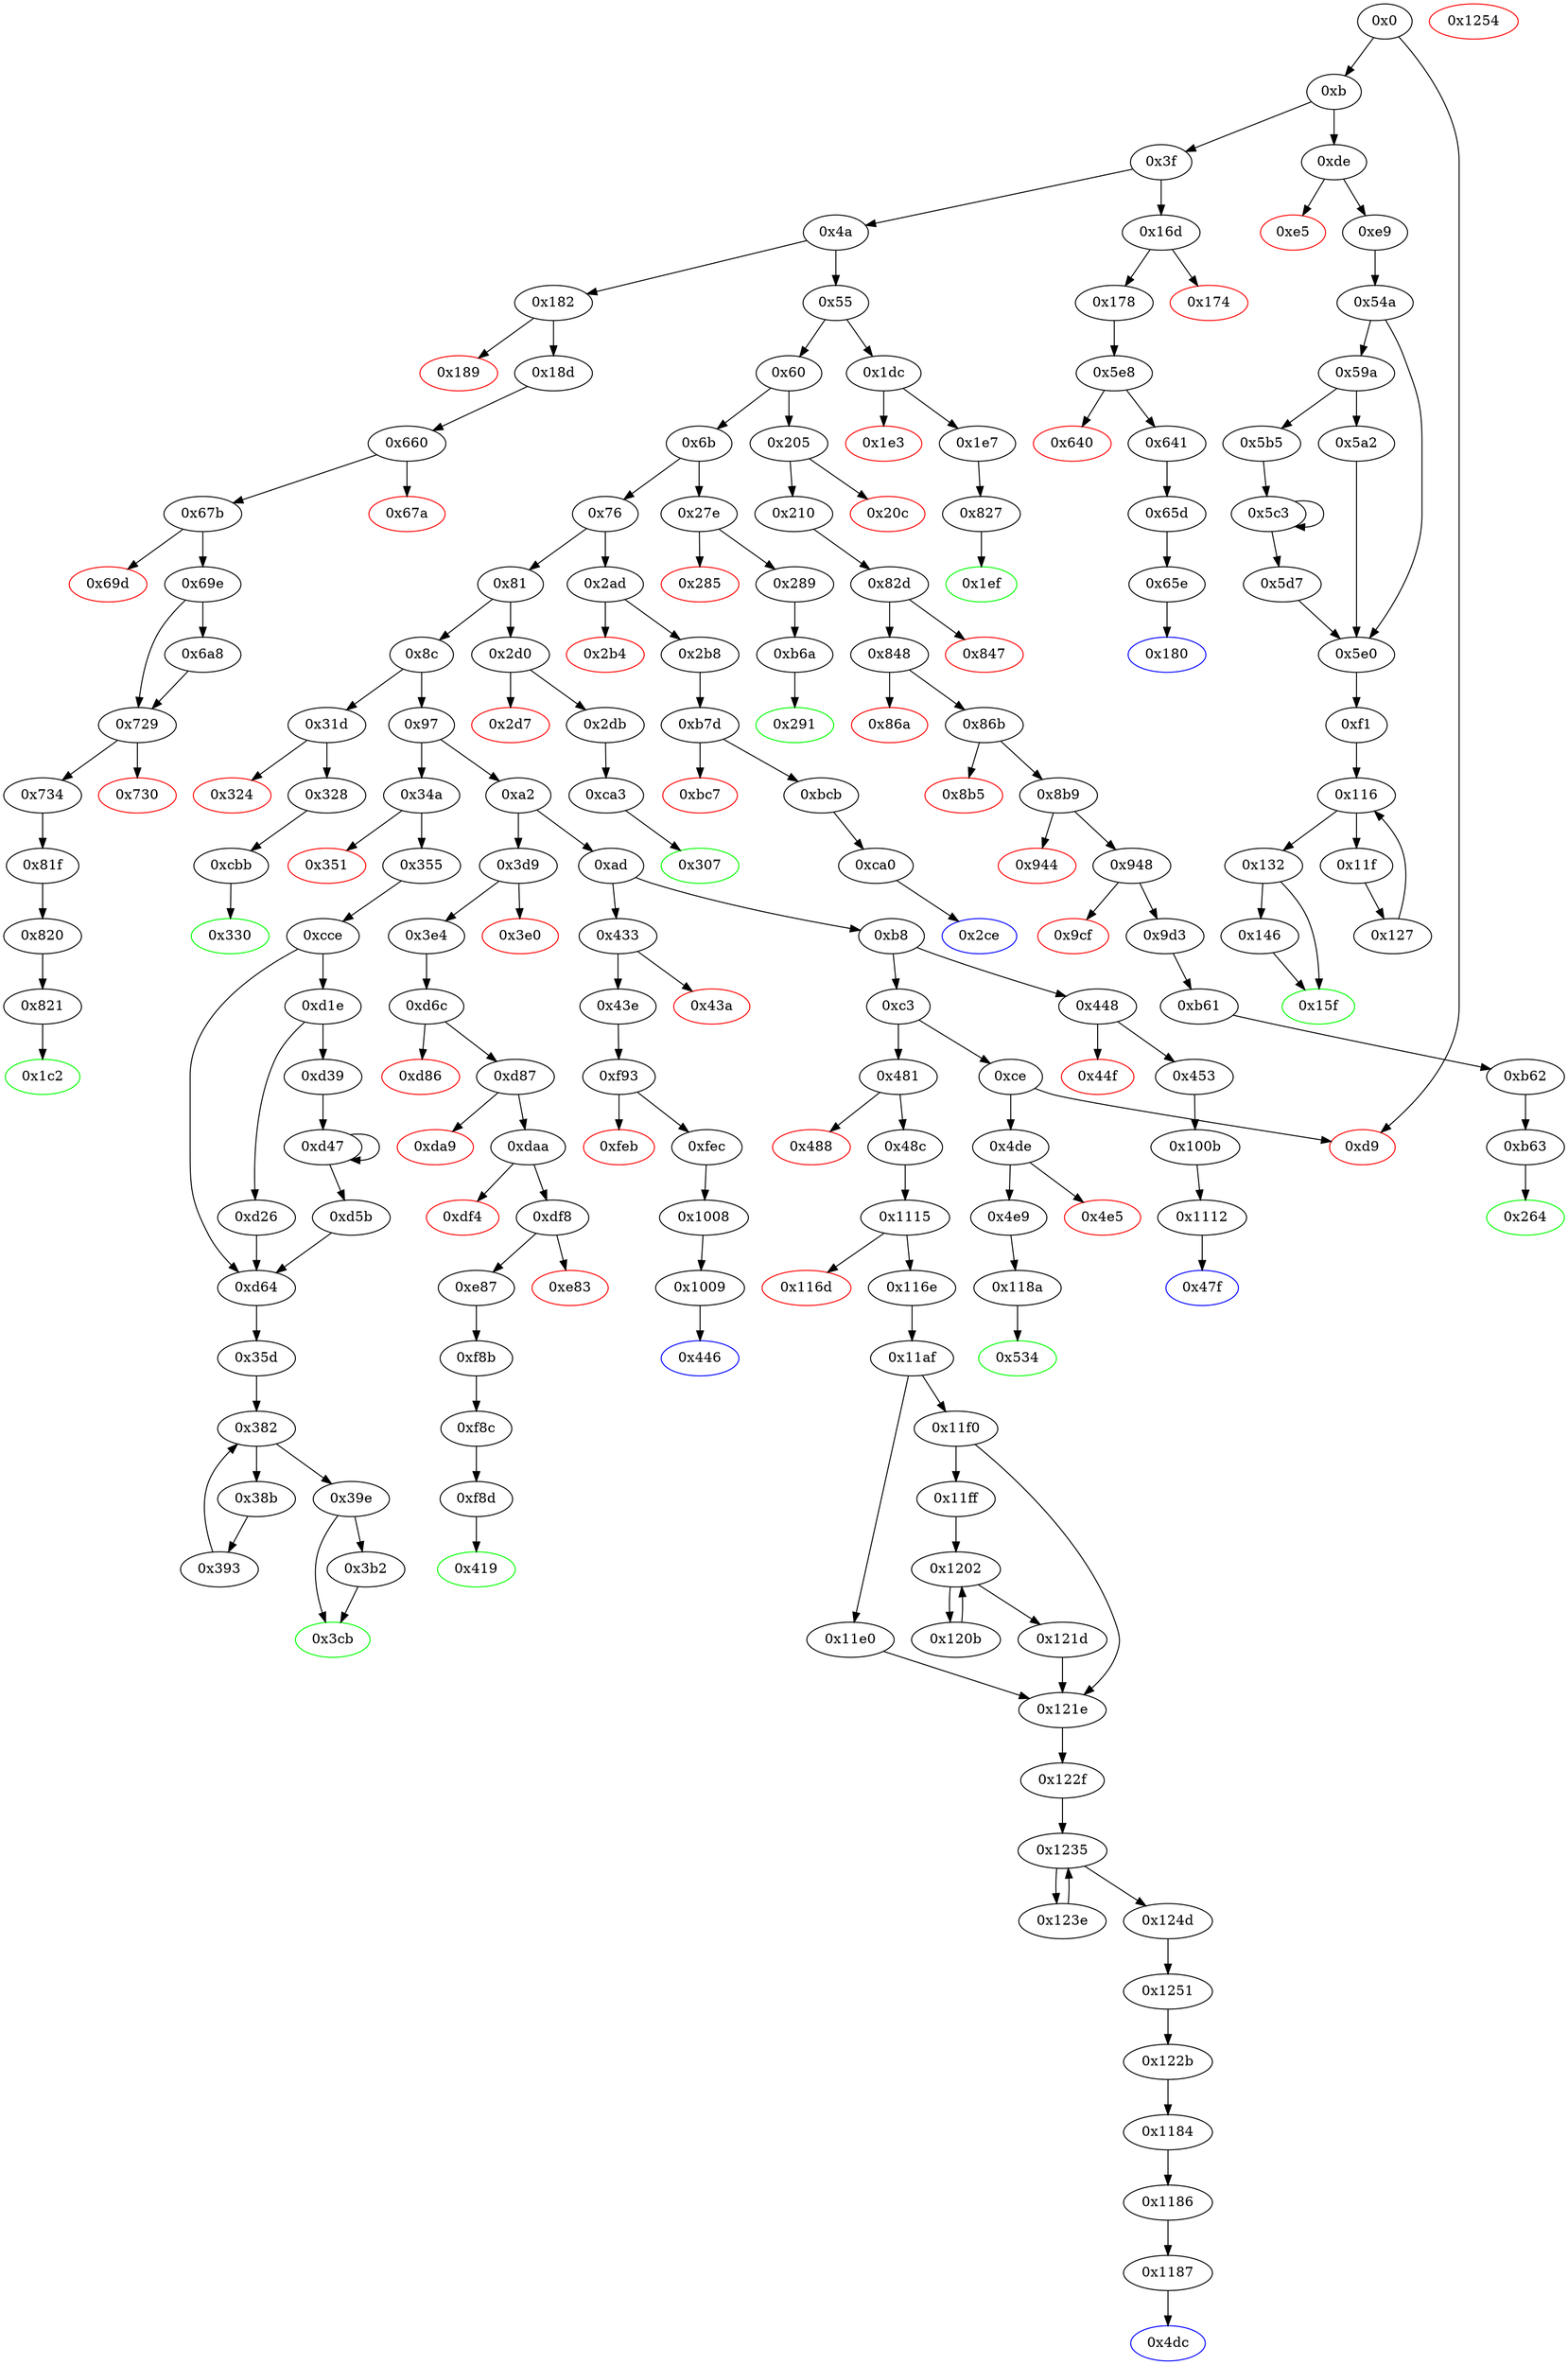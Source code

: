 digraph "" {
"0xf8d" [fillcolor=white, id="0xf8d", style=filled, tooltip="Block 0xf8d\n[0xf8d:0xf92]\n---\nPredecessors: [0xf8c]\nSuccessors: [0x419]\n---\n0xf8d JUMPDEST\n0xf8e SWAP3\n0xf8f SWAP2\n0xf90 POP\n0xf91 POP\n0xf92 JUMP\n---\n0xf8d: JUMPDEST \n0xf92: JUMP 0x419\n---\nEntry stack: [V10, 0x419, V298, V301, 0x1]\nStack pops: 4\nStack additions: [S0]\nExit stack: [V10, 0x1]\n\nDef sites:\nV10: {0xb.0x33}\n0x419: {0x3e4.0x3e5}\nV298: {0x3e4.0x402}\nV301: {0x3e4.0x40b}\n0x1: {0xe87.0xf87}\n"];
"0xa2" [fillcolor=white, id="0xa2", style=filled, tooltip="Block 0xa2\n[0xa2:0xac]\n---\nPredecessors: [0x97]\nSuccessors: [0xad, 0x3d9]\n---\n0xa2 DUP1\n0xa3 PUSH4 0xa9059cbb\n0xa8 EQ\n0xa9 PUSH2 0x3d9\n0xac JUMPI\n---\n0xa3: V41 = 0xa9059cbb\n0xa8: V42 = EQ 0xa9059cbb V10\n0xa9: V43 = 0x3d9\n0xac: JUMPI 0x3d9 V42\n---\nEntry stack: [V10]\nStack pops: 1\nStack additions: [S0]\nExit stack: [V10]\n\nDef sites:\nV10: {0xb.0x33}\n"];
"0x3d9" [fillcolor=white, id="0x3d9", style=filled, tooltip="Block 0x3d9\n[0x3d9:0x3df]\n---\nPredecessors: [0xa2]\nSuccessors: [0x3e0, 0x3e4]\n---\n0x3d9 JUMPDEST\n0x3da CALLVALUE\n0x3db ISZERO\n0x3dc PUSH2 0x3e4\n0x3df JUMPI\n---\n0x3d9: JUMPDEST \n0x3da: V290 = CALLVALUE\n0x3db: V291 = ISZERO V290\n0x3dc: V292 = 0x3e4\n0x3df: JUMPI 0x3e4 V291\n---\nEntry stack: [V10]\nStack pops: 0\nStack additions: []\nExit stack: [V10]\n\nDef sites:\nV10: {0xb.0x33}\n"];
"0x180" [color=blue, fillcolor=white, id="0x180", style=filled, tooltip="Block 0x180\n[0x180:0x181]\n---\nPredecessors: [0x65e]\nSuccessors: []\n---\n0x180 JUMPDEST\n0x181 STOP\n---\n0x180: JUMPDEST \n0x181: STOP \n---\nEntry stack: [V10]\nStack pops: 0\nStack additions: []\nExit stack: [V10]\n\nDef sites:\nV10: {0xb.0x33}\n"];
"0x5e0" [fillcolor=white, id="0x5e0", style=filled, tooltip="Block 0x5e0\n[0x5e0:0x5e7]\n---\nPredecessors: [0x54a, 0x5a2, 0x5d7]\nSuccessors: [0xf1]\n---\n0x5e0 JUMPDEST\n0x5e1 POP\n0x5e2 POP\n0x5e3 POP\n0x5e4 POP\n0x5e5 POP\n0x5e6 DUP2\n0x5e7 JUMP\n---\n0x5e0: JUMPDEST \n0x5e7: JUMP 0xf1\n---\nEntry stack: [V10, 0xf1, V406, 0x0, V397, S2, S1, S0]\nStack pops: 7\nStack additions: [S6, S5]\nExit stack: [V10, 0xf1, V406]\n\nDef sites:\nV10: {0xb.0x33}\n0xf1: {0xe9.0xea}\nV406: {0x54a.0x56f}\n0x0: {0x54a.0x54b}\nV397: {0x54a.0x55f}\nS2: {0x54a.0x57f, 0x5a2.0x5af, 0x5d7.0x5de}\nS1: {0x5c3.0x5cb, 0x54a.0x54b}\nS0: {0x54a.0x593, 0x5b5.0x5b7}\n"];
"0x948" [fillcolor=white, id="0x948", style=filled, tooltip="Block 0x948\n[0x948:0x9ce]\n---\nPredecessors: [0x8b9]\nSuccessors: [0x9cf, 0x9d3]\n---\n0x948 JUMPDEST\n0x949 DUP2\n0x94a PUSH1 0x4\n0x94c PUSH1 0x0\n0x94e DUP7\n0x94f PUSH20 0xffffffffffffffffffffffffffffffffffffffff\n0x964 AND\n0x965 PUSH20 0xffffffffffffffffffffffffffffffffffffffff\n0x97a AND\n0x97b DUP2\n0x97c MSTORE\n0x97d PUSH1 0x20\n0x97f ADD\n0x980 SWAP1\n0x981 DUP2\n0x982 MSTORE\n0x983 PUSH1 0x20\n0x985 ADD\n0x986 PUSH1 0x0\n0x988 SHA3\n0x989 PUSH1 0x0\n0x98b CALLER\n0x98c PUSH20 0xffffffffffffffffffffffffffffffffffffffff\n0x9a1 AND\n0x9a2 PUSH20 0xffffffffffffffffffffffffffffffffffffffff\n0x9b7 AND\n0x9b8 DUP2\n0x9b9 MSTORE\n0x9ba PUSH1 0x20\n0x9bc ADD\n0x9bd SWAP1\n0x9be DUP2\n0x9bf MSTORE\n0x9c0 PUSH1 0x20\n0x9c2 ADD\n0x9c3 PUSH1 0x0\n0x9c5 SHA3\n0x9c6 SLOAD\n0x9c7 LT\n0x9c8 ISZERO\n0x9c9 ISZERO\n0x9ca ISZERO\n0x9cb PUSH2 0x9d3\n0x9ce JUMPI\n---\n0x948: JUMPDEST \n0x94a: V651 = 0x4\n0x94c: V652 = 0x0\n0x94f: V653 = 0xffffffffffffffffffffffffffffffffffffffff\n0x964: V654 = AND 0xffffffffffffffffffffffffffffffffffffffff V157\n0x965: V655 = 0xffffffffffffffffffffffffffffffffffffffff\n0x97a: V656 = AND 0xffffffffffffffffffffffffffffffffffffffff V654\n0x97c: M[0x0] = V656\n0x97d: V657 = 0x20\n0x97f: V658 = ADD 0x20 0x0\n0x982: M[0x20] = 0x4\n0x983: V659 = 0x20\n0x985: V660 = ADD 0x20 0x20\n0x986: V661 = 0x0\n0x988: V662 = SHA3 0x0 0x40\n0x989: V663 = 0x0\n0x98b: V664 = CALLER\n0x98c: V665 = 0xffffffffffffffffffffffffffffffffffffffff\n0x9a1: V666 = AND 0xffffffffffffffffffffffffffffffffffffffff V664\n0x9a2: V667 = 0xffffffffffffffffffffffffffffffffffffffff\n0x9b7: V668 = AND 0xffffffffffffffffffffffffffffffffffffffff V666\n0x9b9: M[0x0] = V668\n0x9ba: V669 = 0x20\n0x9bc: V670 = ADD 0x20 0x0\n0x9bf: M[0x20] = V662\n0x9c0: V671 = 0x20\n0x9c2: V672 = ADD 0x20 0x20\n0x9c3: V673 = 0x0\n0x9c5: V674 = SHA3 0x0 0x40\n0x9c6: V675 = S[V674]\n0x9c7: V676 = LT V675 V165\n0x9c8: V677 = ISZERO V676\n0x9c9: V678 = ISZERO V677\n0x9ca: V679 = ISZERO V678\n0x9cb: V680 = 0x9d3\n0x9ce: JUMPI 0x9d3 V679\n---\nEntry stack: [V10, 0x264, V157, V162, V165, 0x0]\nStack pops: 4\nStack additions: [S3, S2, S1, S0]\nExit stack: [V10, 0x264, V157, V162, V165, 0x0]\n\nDef sites:\nV10: {0xb.0x33}\n0x264: {0x210.0x211}\nV157: {0x210.0x22e}\nV162: {0x210.0x24d}\nV165: {0x210.0x256}\n0x0: {0x82d.0x82e}\n"];
"0x2b4" [color=red, fillcolor=white, id="0x2b4", style=filled, tooltip="Block 0x2b4\n[0x2b4:0x2b7]\n---\nPredecessors: [0x2ad]\nSuccessors: []\n---\n0x2b4 PUSH1 0x0\n0x2b6 DUP1\n0x2b7 REVERT\n---\n0x2b4: V200 = 0x0\n0x2b7: REVERT 0x0 0x0\n---\nEntry stack: [V10]\nStack pops: 0\nStack additions: []\nExit stack: [V10]\n\nDef sites:\nV10: {0xb.0x33}\n"];
"0x81f" [fillcolor=white, id="0x81f", style=filled, tooltip="Block 0x81f\n[0x81f:0x81f]\n---\nPredecessors: [0x734]\nSuccessors: [0x820]\n---\n0x81f JUMPDEST\n---\n0x81f: JUMPDEST \n---\nEntry stack: [V10, 0x1c2, V118, V121, 0x1]\nStack pops: 0\nStack additions: []\nExit stack: [V10, 0x1c2, V118, V121, 0x1]\n\nDef sites:\nV10: {0xb.0x33}\n0x1c2: {0x18d.0x18e}\nV118: {0x18d.0x1ab}\nV121: {0x18d.0x1b4}\n0x1: {0x734.0x81b}\n"];
"0x69d" [color=red, fillcolor=white, id="0x69d", style=filled, tooltip="Block 0x69d\n[0x69d:0x69d]\n---\nPredecessors: [0x67b]\nSuccessors: []\n---\n0x69d INVALID\n---\n0x69d: INVALID \n---\nEntry stack: [V10, 0x1c2, V118, V121, 0x0]\nStack pops: 0\nStack additions: []\nExit stack: [V10, 0x1c2, V118, V121, 0x0]\n\nDef sites:\nV10: {0xb.0x33}\n0x1c2: {0x18d.0x18e}\nV118: {0x18d.0x1ab}\nV121: {0x18d.0x1b4}\n0x0: {0x660.0x661}\n"];
"0x4dc" [color=blue, fillcolor=white, id="0x4dc", style=filled, tooltip="Block 0x4dc\n[0x4dc:0x4dd]\n---\nPredecessors: [0x1187]\nSuccessors: []\n---\n0x4dc JUMPDEST\n0x4dd STOP\n---\n0x4dc: JUMPDEST \n0x4dd: STOP \n---\nEntry stack: [V10]\nStack pops: 0\nStack additions: []\nExit stack: [V10]\n\nDef sites:\nV10: {0xb.0x33}\n"];
"0xcce" [fillcolor=white, id="0xcce", style=filled, tooltip="Block 0xcce\n[0xcce:0xd1d]\n---\nPredecessors: [0x355]\nSuccessors: [0xd1e, 0xd64]\n---\n0xcce JUMPDEST\n0xccf PUSH1 0x1\n0xcd1 DUP1\n0xcd2 SLOAD\n0xcd3 PUSH1 0x1\n0xcd5 DUP2\n0xcd6 PUSH1 0x1\n0xcd8 AND\n0xcd9 ISZERO\n0xcda PUSH2 0x100\n0xcdd MUL\n0xcde SUB\n0xcdf AND\n0xce0 PUSH1 0x2\n0xce2 SWAP1\n0xce3 DIV\n0xce4 DUP1\n0xce5 PUSH1 0x1f\n0xce7 ADD\n0xce8 PUSH1 0x20\n0xcea DUP1\n0xceb SWAP2\n0xcec DIV\n0xced MUL\n0xcee PUSH1 0x20\n0xcf0 ADD\n0xcf1 PUSH1 0x40\n0xcf3 MLOAD\n0xcf4 SWAP1\n0xcf5 DUP2\n0xcf6 ADD\n0xcf7 PUSH1 0x40\n0xcf9 MSTORE\n0xcfa DUP1\n0xcfb SWAP3\n0xcfc SWAP2\n0xcfd SWAP1\n0xcfe DUP2\n0xcff DUP2\n0xd00 MSTORE\n0xd01 PUSH1 0x20\n0xd03 ADD\n0xd04 DUP3\n0xd05 DUP1\n0xd06 SLOAD\n0xd07 PUSH1 0x1\n0xd09 DUP2\n0xd0a PUSH1 0x1\n0xd0c AND\n0xd0d ISZERO\n0xd0e PUSH2 0x100\n0xd11 MUL\n0xd12 SUB\n0xd13 AND\n0xd14 PUSH1 0x2\n0xd16 SWAP1\n0xd17 DIV\n0xd18 DUP1\n0xd19 ISZERO\n0xd1a PUSH2 0xd64\n0xd1d JUMPI\n---\n0xcce: JUMPDEST \n0xccf: V837 = 0x1\n0xcd2: V838 = S[0x1]\n0xcd3: V839 = 0x1\n0xcd6: V840 = 0x1\n0xcd8: V841 = AND 0x1 V838\n0xcd9: V842 = ISZERO V841\n0xcda: V843 = 0x100\n0xcdd: V844 = MUL 0x100 V842\n0xcde: V845 = SUB V844 0x1\n0xcdf: V846 = AND V845 V838\n0xce0: V847 = 0x2\n0xce3: V848 = DIV V846 0x2\n0xce5: V849 = 0x1f\n0xce7: V850 = ADD 0x1f V848\n0xce8: V851 = 0x20\n0xcec: V852 = DIV V850 0x20\n0xced: V853 = MUL V852 0x20\n0xcee: V854 = 0x20\n0xcf0: V855 = ADD 0x20 V853\n0xcf1: V856 = 0x40\n0xcf3: V857 = M[0x40]\n0xcf6: V858 = ADD V857 V855\n0xcf7: V859 = 0x40\n0xcf9: M[0x40] = V858\n0xd00: M[V857] = V848\n0xd01: V860 = 0x20\n0xd03: V861 = ADD 0x20 V857\n0xd06: V862 = S[0x1]\n0xd07: V863 = 0x1\n0xd0a: V864 = 0x1\n0xd0c: V865 = AND 0x1 V862\n0xd0d: V866 = ISZERO V865\n0xd0e: V867 = 0x100\n0xd11: V868 = MUL 0x100 V866\n0xd12: V869 = SUB V868 0x1\n0xd13: V870 = AND V869 V862\n0xd14: V871 = 0x2\n0xd17: V872 = DIV V870 0x2\n0xd19: V873 = ISZERO V872\n0xd1a: V874 = 0xd64\n0xd1d: JUMPI 0xd64 V873\n---\nEntry stack: [V10, 0x35d]\nStack pops: 0\nStack additions: [V857, 0x1, V848, V861, 0x1, V872]\nExit stack: [V10, 0x35d, V857, 0x1, V848, V861, 0x1, V872]\n\nDef sites:\nV10: {0xb.0x33}\n0x35d: {0x355.0x356}\n"];
"0xde" [fillcolor=white, id="0xde", style=filled, tooltip="Block 0xde\n[0xde:0xe4]\n---\nPredecessors: [0xb]\nSuccessors: [0xe5, 0xe9]\n---\n0xde JUMPDEST\n0xdf CALLVALUE\n0xe0 ISZERO\n0xe1 PUSH2 0xe9\n0xe4 JUMPI\n---\n0xde: JUMPDEST \n0xdf: V57 = CALLVALUE\n0xe0: V58 = ISZERO V57\n0xe1: V59 = 0xe9\n0xe4: JUMPI 0xe9 V58\n---\nEntry stack: [V10]\nStack pops: 0\nStack additions: []\nExit stack: [V10]\n\nDef sites:\nV10: {0xb.0x33}\n"];
"0x1184" [fillcolor=white, id="0x1184", style=filled, tooltip="Block 0x1184\n[0x1184:0x1185]\n---\nPredecessors: [0x122b]\nSuccessors: [0x1186]\n---\n0x1184 JUMPDEST\n0x1185 POP\n---\n0x1184: JUMPDEST \n---\nEntry stack: [V10, 0x4dc, V355, 0x0]\nStack pops: 1\nStack additions: []\nExit stack: [V10, 0x4dc, V355]\n\nDef sites:\nV10: {0xb.0x33}\n0x4dc: {0x48c.0x48d}\nV355: {0x48c.0x4b3}\n0x0: {0x116e.0x1170}\n"];
"0xfec" [fillcolor=white, id="0xfec", style=filled, tooltip="Block 0xfec\n[0xfec:0x1007]\n---\nPredecessors: [0xf93]\nSuccessors: [0x1008]\n---\n0xfec JUMPDEST\n0xfed PUSH1 0x0\n0xfef PUSH1 0x6\n0xff1 PUSH1 0x0\n0xff3 PUSH2 0x100\n0xff6 EXP\n0xff7 DUP2\n0xff8 SLOAD\n0xff9 DUP2\n0xffa PUSH1 0xff\n0xffc MUL\n0xffd NOT\n0xffe AND\n0xfff SWAP1\n0x1000 DUP4\n0x1001 ISZERO\n0x1002 ISZERO\n0x1003 MUL\n0x1004 OR\n0x1005 SWAP1\n0x1006 SSTORE\n0x1007 POP\n---\n0xfec: JUMPDEST \n0xfed: V1038 = 0x0\n0xfef: V1039 = 0x6\n0xff1: V1040 = 0x0\n0xff3: V1041 = 0x100\n0xff6: V1042 = EXP 0x100 0x0\n0xff8: V1043 = S[0x6]\n0xffa: V1044 = 0xff\n0xffc: V1045 = MUL 0xff 0x1\n0xffd: V1046 = NOT 0xff\n0xffe: V1047 = AND 0xffffffffffffffffffffffffffffffffffffffffffffffffffffffffffffff00 V1043\n0x1001: V1048 = ISZERO 0x0\n0x1002: V1049 = ISZERO 0x1\n0x1003: V1050 = MUL 0x0 0x1\n0x1004: V1051 = OR 0x0 V1047\n0x1006: S[0x6] = V1051\n---\nEntry stack: [V10, 0x446]\nStack pops: 0\nStack additions: []\nExit stack: [V10, 0x446]\n\nDef sites:\nV10: {0xb.0x33}\n0x446: {0x43e.0x43f}\n"];
"0x43e" [fillcolor=white, id="0x43e", style=filled, tooltip="Block 0x43e\n[0x43e:0x445]\n---\nPredecessors: [0x433]\nSuccessors: [0xf93]\n---\n0x43e JUMPDEST\n0x43f PUSH2 0x446\n0x442 PUSH2 0xf93\n0x445 JUMP\n---\n0x43e: JUMPDEST \n0x43f: V320 = 0x446\n0x442: V321 = 0xf93\n0x445: JUMP 0xf93\n---\nEntry stack: [V10]\nStack pops: 0\nStack additions: [0x446]\nExit stack: [V10, 0x446]\n\nDef sites:\nV10: {0xb.0x33}\n"];
"0xd47" [fillcolor=white, id="0xd47", style=filled, tooltip="Block 0xd47\n[0xd47:0xd5a]\n---\nPredecessors: [0xd39, 0xd47]\nSuccessors: [0xd47, 0xd5b]\n---\n0xd47 JUMPDEST\n0xd48 DUP2\n0xd49 SLOAD\n0xd4a DUP2\n0xd4b MSTORE\n0xd4c SWAP1\n0xd4d PUSH1 0x1\n0xd4f ADD\n0xd50 SWAP1\n0xd51 PUSH1 0x20\n0xd53 ADD\n0xd54 DUP1\n0xd55 DUP4\n0xd56 GT\n0xd57 PUSH2 0xd47\n0xd5a JUMPI\n---\n0xd47: JUMPDEST \n0xd49: V890 = S[S1]\n0xd4b: M[S0] = V890\n0xd4d: V891 = 0x1\n0xd4f: V892 = ADD 0x1 S1\n0xd51: V893 = 0x20\n0xd53: V894 = ADD 0x20 S0\n0xd56: V895 = GT V885 V894\n0xd57: V896 = 0xd47\n0xd5a: JUMPI 0xd47 V895\n---\nEntry stack: [V10, 0x35d, V857, 0x1, V848, V885, S1, S0]\nStack pops: 3\nStack additions: [S2, V892, V894]\nExit stack: [V10, 0x35d, V857, 0x1, V848, V885, V892, V894]\n\nDef sites:\nV10: {0xb.0x33}\n0x35d: {0x355.0x356}\nV857: {0xcce.0xcf3}\n0x1: {0xcce.0xccf}\nV848: {0xcce.0xce3}\nV885: {0xd39.0xd3b}\nS1: {0xd39.0xd45, 0xd47.0xd4f}\nS0: {0xd47.0xd53, 0xcce.0xd03}\n"];
"0x1e7" [fillcolor=white, id="0x1e7", style=filled, tooltip="Block 0x1e7\n[0x1e7:0x1ee]\n---\nPredecessors: [0x1dc]\nSuccessors: [0x827]\n---\n0x1e7 JUMPDEST\n0x1e8 PUSH2 0x1ef\n0x1eb PUSH2 0x827\n0x1ee JUMP\n---\n0x1e7: JUMPDEST \n0x1e8: V140 = 0x1ef\n0x1eb: V141 = 0x827\n0x1ee: JUMP 0x827\n---\nEntry stack: [V10]\nStack pops: 0\nStack additions: [0x1ef]\nExit stack: [V10, 0x1ef]\n\nDef sites:\nV10: {0xb.0x33}\n"];
"0x65d" [fillcolor=white, id="0x65d", style=filled, tooltip="Block 0x65d\n[0x65d:0x65d]\n---\nPredecessors: [0x641]\nSuccessors: [0x65e]\n---\n0x65d JUMPDEST\n---\n0x65d: JUMPDEST \n---\nEntry stack: [V10, 0x180]\nStack pops: 0\nStack additions: []\nExit stack: [V10, 0x180]\n\nDef sites:\nV10: {0xb.0x33}\n0x180: {0x178.0x179}\n"];
"0x289" [fillcolor=white, id="0x289", style=filled, tooltip="Block 0x289\n[0x289:0x290]\n---\nPredecessors: [0x27e]\nSuccessors: [0xb6a]\n---\n0x289 JUMPDEST\n0x28a PUSH2 0x291\n0x28d PUSH2 0xb6a\n0x290 JUMP\n---\n0x289: JUMPDEST \n0x28a: V184 = 0x291\n0x28d: V185 = 0xb6a\n0x290: JUMP 0xb6a\n---\nEntry stack: [V10]\nStack pops: 0\nStack additions: [0x291]\nExit stack: [V10, 0x291]\n\nDef sites:\nV10: {0xb.0x33}\n"];
"0x9d3" [fillcolor=white, id="0x9d3", style=filled, tooltip="Block 0x9d3\n[0x9d3:0xb60]\n---\nPredecessors: [0x948]\nSuccessors: [0xb61]\n---\n0x9d3 JUMPDEST\n0x9d4 DUP2\n0x9d5 PUSH1 0x3\n0x9d7 PUSH1 0x0\n0x9d9 DUP6\n0x9da PUSH20 0xffffffffffffffffffffffffffffffffffffffff\n0x9ef AND\n0x9f0 PUSH20 0xffffffffffffffffffffffffffffffffffffffff\n0xa05 AND\n0xa06 DUP2\n0xa07 MSTORE\n0xa08 PUSH1 0x20\n0xa0a ADD\n0xa0b SWAP1\n0xa0c DUP2\n0xa0d MSTORE\n0xa0e PUSH1 0x20\n0xa10 ADD\n0xa11 PUSH1 0x0\n0xa13 SHA3\n0xa14 PUSH1 0x0\n0xa16 DUP3\n0xa17 DUP3\n0xa18 SLOAD\n0xa19 ADD\n0xa1a SWAP3\n0xa1b POP\n0xa1c POP\n0xa1d DUP2\n0xa1e SWAP1\n0xa1f SSTORE\n0xa20 POP\n0xa21 DUP2\n0xa22 PUSH1 0x3\n0xa24 PUSH1 0x0\n0xa26 DUP7\n0xa27 PUSH20 0xffffffffffffffffffffffffffffffffffffffff\n0xa3c AND\n0xa3d PUSH20 0xffffffffffffffffffffffffffffffffffffffff\n0xa52 AND\n0xa53 DUP2\n0xa54 MSTORE\n0xa55 PUSH1 0x20\n0xa57 ADD\n0xa58 SWAP1\n0xa59 DUP2\n0xa5a MSTORE\n0xa5b PUSH1 0x20\n0xa5d ADD\n0xa5e PUSH1 0x0\n0xa60 SHA3\n0xa61 PUSH1 0x0\n0xa63 DUP3\n0xa64 DUP3\n0xa65 SLOAD\n0xa66 SUB\n0xa67 SWAP3\n0xa68 POP\n0xa69 POP\n0xa6a DUP2\n0xa6b SWAP1\n0xa6c SSTORE\n0xa6d POP\n0xa6e DUP2\n0xa6f PUSH1 0x4\n0xa71 PUSH1 0x0\n0xa73 DUP7\n0xa74 PUSH20 0xffffffffffffffffffffffffffffffffffffffff\n0xa89 AND\n0xa8a PUSH20 0xffffffffffffffffffffffffffffffffffffffff\n0xa9f AND\n0xaa0 DUP2\n0xaa1 MSTORE\n0xaa2 PUSH1 0x20\n0xaa4 ADD\n0xaa5 SWAP1\n0xaa6 DUP2\n0xaa7 MSTORE\n0xaa8 PUSH1 0x20\n0xaaa ADD\n0xaab PUSH1 0x0\n0xaad SHA3\n0xaae PUSH1 0x0\n0xab0 CALLER\n0xab1 PUSH20 0xffffffffffffffffffffffffffffffffffffffff\n0xac6 AND\n0xac7 PUSH20 0xffffffffffffffffffffffffffffffffffffffff\n0xadc AND\n0xadd DUP2\n0xade MSTORE\n0xadf PUSH1 0x20\n0xae1 ADD\n0xae2 SWAP1\n0xae3 DUP2\n0xae4 MSTORE\n0xae5 PUSH1 0x20\n0xae7 ADD\n0xae8 PUSH1 0x0\n0xaea SHA3\n0xaeb PUSH1 0x0\n0xaed DUP3\n0xaee DUP3\n0xaef SLOAD\n0xaf0 SUB\n0xaf1 SWAP3\n0xaf2 POP\n0xaf3 POP\n0xaf4 DUP2\n0xaf5 SWAP1\n0xaf6 SSTORE\n0xaf7 POP\n0xaf8 DUP3\n0xaf9 PUSH20 0xffffffffffffffffffffffffffffffffffffffff\n0xb0e AND\n0xb0f DUP5\n0xb10 PUSH20 0xffffffffffffffffffffffffffffffffffffffff\n0xb25 AND\n0xb26 PUSH32 0xddf252ad1be2c89b69c2b068fc378daa952ba7f163c4a11628f55a4df523b3ef\n0xb47 DUP5\n0xb48 PUSH1 0x40\n0xb4a MLOAD\n0xb4b DUP1\n0xb4c DUP3\n0xb4d DUP2\n0xb4e MSTORE\n0xb4f PUSH1 0x20\n0xb51 ADD\n0xb52 SWAP2\n0xb53 POP\n0xb54 POP\n0xb55 PUSH1 0x40\n0xb57 MLOAD\n0xb58 DUP1\n0xb59 SWAP2\n0xb5a SUB\n0xb5b SWAP1\n0xb5c LOG3\n0xb5d PUSH1 0x1\n0xb5f SWAP1\n0xb60 POP\n---\n0x9d3: JUMPDEST \n0x9d5: V682 = 0x3\n0x9d7: V683 = 0x0\n0x9da: V684 = 0xffffffffffffffffffffffffffffffffffffffff\n0x9ef: V685 = AND 0xffffffffffffffffffffffffffffffffffffffff V162\n0x9f0: V686 = 0xffffffffffffffffffffffffffffffffffffffff\n0xa05: V687 = AND 0xffffffffffffffffffffffffffffffffffffffff V685\n0xa07: M[0x0] = V687\n0xa08: V688 = 0x20\n0xa0a: V689 = ADD 0x20 0x0\n0xa0d: M[0x20] = 0x3\n0xa0e: V690 = 0x20\n0xa10: V691 = ADD 0x20 0x20\n0xa11: V692 = 0x0\n0xa13: V693 = SHA3 0x0 0x40\n0xa14: V694 = 0x0\n0xa18: V695 = S[V693]\n0xa19: V696 = ADD V695 V165\n0xa1f: S[V693] = V696\n0xa22: V697 = 0x3\n0xa24: V698 = 0x0\n0xa27: V699 = 0xffffffffffffffffffffffffffffffffffffffff\n0xa3c: V700 = AND 0xffffffffffffffffffffffffffffffffffffffff V157\n0xa3d: V701 = 0xffffffffffffffffffffffffffffffffffffffff\n0xa52: V702 = AND 0xffffffffffffffffffffffffffffffffffffffff V700\n0xa54: M[0x0] = V702\n0xa55: V703 = 0x20\n0xa57: V704 = ADD 0x20 0x0\n0xa5a: M[0x20] = 0x3\n0xa5b: V705 = 0x20\n0xa5d: V706 = ADD 0x20 0x20\n0xa5e: V707 = 0x0\n0xa60: V708 = SHA3 0x0 0x40\n0xa61: V709 = 0x0\n0xa65: V710 = S[V708]\n0xa66: V711 = SUB V710 V165\n0xa6c: S[V708] = V711\n0xa6f: V712 = 0x4\n0xa71: V713 = 0x0\n0xa74: V714 = 0xffffffffffffffffffffffffffffffffffffffff\n0xa89: V715 = AND 0xffffffffffffffffffffffffffffffffffffffff V157\n0xa8a: V716 = 0xffffffffffffffffffffffffffffffffffffffff\n0xa9f: V717 = AND 0xffffffffffffffffffffffffffffffffffffffff V715\n0xaa1: M[0x0] = V717\n0xaa2: V718 = 0x20\n0xaa4: V719 = ADD 0x20 0x0\n0xaa7: M[0x20] = 0x4\n0xaa8: V720 = 0x20\n0xaaa: V721 = ADD 0x20 0x20\n0xaab: V722 = 0x0\n0xaad: V723 = SHA3 0x0 0x40\n0xaae: V724 = 0x0\n0xab0: V725 = CALLER\n0xab1: V726 = 0xffffffffffffffffffffffffffffffffffffffff\n0xac6: V727 = AND 0xffffffffffffffffffffffffffffffffffffffff V725\n0xac7: V728 = 0xffffffffffffffffffffffffffffffffffffffff\n0xadc: V729 = AND 0xffffffffffffffffffffffffffffffffffffffff V727\n0xade: M[0x0] = V729\n0xadf: V730 = 0x20\n0xae1: V731 = ADD 0x20 0x0\n0xae4: M[0x20] = V723\n0xae5: V732 = 0x20\n0xae7: V733 = ADD 0x20 0x20\n0xae8: V734 = 0x0\n0xaea: V735 = SHA3 0x0 0x40\n0xaeb: V736 = 0x0\n0xaef: V737 = S[V735]\n0xaf0: V738 = SUB V737 V165\n0xaf6: S[V735] = V738\n0xaf9: V739 = 0xffffffffffffffffffffffffffffffffffffffff\n0xb0e: V740 = AND 0xffffffffffffffffffffffffffffffffffffffff V162\n0xb10: V741 = 0xffffffffffffffffffffffffffffffffffffffff\n0xb25: V742 = AND 0xffffffffffffffffffffffffffffffffffffffff V157\n0xb26: V743 = 0xddf252ad1be2c89b69c2b068fc378daa952ba7f163c4a11628f55a4df523b3ef\n0xb48: V744 = 0x40\n0xb4a: V745 = M[0x40]\n0xb4e: M[V745] = V165\n0xb4f: V746 = 0x20\n0xb51: V747 = ADD 0x20 V745\n0xb55: V748 = 0x40\n0xb57: V749 = M[0x40]\n0xb5a: V750 = SUB V747 V749\n0xb5c: LOG V749 V750 0xddf252ad1be2c89b69c2b068fc378daa952ba7f163c4a11628f55a4df523b3ef V742 V740\n0xb5d: V751 = 0x1\n---\nEntry stack: [V10, 0x264, V157, V162, V165, 0x0]\nStack pops: 4\nStack additions: [S3, S2, S1, 0x1]\nExit stack: [V10, 0x264, V157, V162, V165, 0x1]\n\nDef sites:\nV10: {0xb.0x33}\n0x264: {0x210.0x211}\nV157: {0x210.0x22e}\nV162: {0x210.0x24d}\nV165: {0x210.0x256}\n0x0: {0x82d.0x82e}\n"];
"0x285" [color=red, fillcolor=white, id="0x285", style=filled, tooltip="Block 0x285\n[0x285:0x288]\n---\nPredecessors: [0x27e]\nSuccessors: []\n---\n0x285 PUSH1 0x0\n0x287 DUP1\n0x288 REVERT\n---\n0x285: V183 = 0x0\n0x288: REVERT 0x0 0x0\n---\nEntry stack: [V10]\nStack pops: 0\nStack additions: []\nExit stack: [V10]\n\nDef sites:\nV10: {0xb.0x33}\n"];
"0x34a" [fillcolor=white, id="0x34a", style=filled, tooltip="Block 0x34a\n[0x34a:0x350]\n---\nPredecessors: [0x97]\nSuccessors: [0x351, 0x355]\n---\n0x34a JUMPDEST\n0x34b CALLVALUE\n0x34c ISZERO\n0x34d PUSH2 0x355\n0x350 JUMPI\n---\n0x34a: JUMPDEST \n0x34b: V243 = CALLVALUE\n0x34c: V244 = ISZERO V243\n0x34d: V245 = 0x355\n0x350: JUMPI 0x355 V244\n---\nEntry stack: [V10]\nStack pops: 0\nStack additions: []\nExit stack: [V10]\n\nDef sites:\nV10: {0xb.0x33}\n"];
"0xb62" [fillcolor=white, id="0xb62", style=filled, tooltip="Block 0xb62\n[0xb62:0xb62]\n---\nPredecessors: [0xb61]\nSuccessors: [0xb63]\n---\n0xb62 JUMPDEST\n---\n0xb62: JUMPDEST \n---\nEntry stack: [V10, 0x264, V157, V162, V165, 0x1]\nStack pops: 0\nStack additions: []\nExit stack: [V10, 0x264, V157, V162, V165, 0x1]\n\nDef sites:\nV10: {0xb.0x33}\n0x264: {0x210.0x211}\nV157: {0x210.0x22e}\nV162: {0x210.0x24d}\nV165: {0x210.0x256}\n0x1: {0x9d3.0xb5d}\n"];
"0x1dc" [fillcolor=white, id="0x1dc", style=filled, tooltip="Block 0x1dc\n[0x1dc:0x1e2]\n---\nPredecessors: [0x55]\nSuccessors: [0x1e3, 0x1e7]\n---\n0x1dc JUMPDEST\n0x1dd CALLVALUE\n0x1de ISZERO\n0x1df PUSH2 0x1e7\n0x1e2 JUMPI\n---\n0x1dc: JUMPDEST \n0x1dd: V136 = CALLVALUE\n0x1de: V137 = ISZERO V136\n0x1df: V138 = 0x1e7\n0x1e2: JUMPI 0x1e7 V137\n---\nEntry stack: [V10]\nStack pops: 0\nStack additions: []\nExit stack: [V10]\n\nDef sites:\nV10: {0xb.0x33}\n"];
"0xf8c" [fillcolor=white, id="0xf8c", style=filled, tooltip="Block 0xf8c\n[0xf8c:0xf8c]\n---\nPredecessors: [0xf8b]\nSuccessors: [0xf8d]\n---\n0xf8c JUMPDEST\n---\n0xf8c: JUMPDEST \n---\nEntry stack: [V10, 0x419, V298, V301, 0x1]\nStack pops: 0\nStack additions: []\nExit stack: [V10, 0x419, V298, V301, 0x1]\n\nDef sites:\nV10: {0xb.0x33}\n0x419: {0x3e4.0x3e5}\nV298: {0x3e4.0x402}\nV301: {0x3e4.0x40b}\n0x1: {0xe87.0xf87}\n"];
"0x121d" [fillcolor=white, id="0x121d", style=filled, tooltip="Block 0x121d\n[0x121d:0x121d]\n---\nPredecessors: [0x1202]\nSuccessors: [0x121e]\n---\n0x121d JUMPDEST\n---\n0x121d: JUMPDEST \n---\nEntry stack: [V10, 0x4dc, V355, 0x1184, 0x0, V1148, S2, S1, V1164]\nStack pops: 0\nStack additions: []\nExit stack: [V10, 0x4dc, V355, 0x1184, 0x0, V1148, S2, S1, V1164]\n\nDef sites:\nV10: {0xb.0x33}\n0x4dc: {0x48c.0x48d}\nV355: {0x48c.0x4b3}\n0x1184: {0x116e.0x117a}\n0x0: {0x116e.0x1170}\nV1148: {0x11af.0x11d6}\nS2: {0x120b.0x1212, 0x116e.0x1178}\nS1: {0x120b.0x1217, 0x11af.0x11cc}\nV1164: {0x11ff.0x1201}\n"];
"0x67b" [fillcolor=white, id="0x67b", style=filled, tooltip="Block 0x67b\n[0x67b:0x69c]\n---\nPredecessors: [0x660]\nSuccessors: [0x69d, 0x69e]\n---\n0x67b JUMPDEST\n0x67c CALLER\n0x67d PUSH20 0xffffffffffffffffffffffffffffffffffffffff\n0x692 AND\n0x693 PUSH1 0x0\n0x695 EQ\n0x696 ISZERO\n0x697 ISZERO\n0x698 ISZERO\n0x699 PUSH2 0x69e\n0x69c JUMPI\n---\n0x67b: JUMPDEST \n0x67c: V494 = CALLER\n0x67d: V495 = 0xffffffffffffffffffffffffffffffffffffffff\n0x692: V496 = AND 0xffffffffffffffffffffffffffffffffffffffff V494\n0x693: V497 = 0x0\n0x695: V498 = EQ 0x0 V496\n0x696: V499 = ISZERO V498\n0x697: V500 = ISZERO V499\n0x698: V501 = ISZERO V500\n0x699: V502 = 0x69e\n0x69c: JUMPI 0x69e V501\n---\nEntry stack: [V10, 0x1c2, V118, V121, 0x0]\nStack pops: 0\nStack additions: []\nExit stack: [V10, 0x1c2, V118, V121, 0x0]\n\nDef sites:\nV10: {0xb.0x33}\n0x1c2: {0x18d.0x18e}\nV118: {0x18d.0x1ab}\nV121: {0x18d.0x1b4}\n0x0: {0x660.0x661}\n"];
"0x189" [color=red, fillcolor=white, id="0x189", style=filled, tooltip="Block 0x189\n[0x189:0x18c]\n---\nPredecessors: [0x182]\nSuccessors: []\n---\n0x189 PUSH1 0x0\n0x18b DUP1\n0x18c REVERT\n---\n0x189: V113 = 0x0\n0x18c: REVERT 0x0 0x0\n---\nEntry stack: [V10]\nStack pops: 0\nStack additions: []\nExit stack: [V10]\n\nDef sites:\nV10: {0xb.0x33}\n"];
"0x178" [fillcolor=white, id="0x178", style=filled, tooltip="Block 0x178\n[0x178:0x17f]\n---\nPredecessors: [0x16d]\nSuccessors: [0x5e8]\n---\n0x178 JUMPDEST\n0x179 PUSH2 0x180\n0x17c PUSH2 0x5e8\n0x17f JUMP\n---\n0x178: JUMPDEST \n0x179: V108 = 0x180\n0x17c: V109 = 0x5e8\n0x17f: JUMP 0x5e8\n---\nEntry stack: [V10]\nStack pops: 0\nStack additions: [0x180]\nExit stack: [V10, 0x180]\n\nDef sites:\nV10: {0xb.0x33}\n"];
"0xbcb" [fillcolor=white, id="0xbcb", style=filled, tooltip="Block 0xbcb\n[0xbcb:0xc9f]\n---\nPredecessors: [0xb7d]\nSuccessors: [0xca0]\n---\n0xbcb JUMPDEST\n0xbcc DUP1\n0xbcd PUSH1 0x3\n0xbcf PUSH1 0x0\n0xbd1 CALLER\n0xbd2 PUSH20 0xffffffffffffffffffffffffffffffffffffffff\n0xbe7 AND\n0xbe8 PUSH20 0xffffffffffffffffffffffffffffffffffffffff\n0xbfd AND\n0xbfe DUP2\n0xbff MSTORE\n0xc00 PUSH1 0x20\n0xc02 ADD\n0xc03 SWAP1\n0xc04 DUP2\n0xc05 MSTORE\n0xc06 PUSH1 0x20\n0xc08 ADD\n0xc09 PUSH1 0x0\n0xc0b SHA3\n0xc0c PUSH1 0x0\n0xc0e DUP3\n0xc0f DUP3\n0xc10 SLOAD\n0xc11 SUB\n0xc12 SWAP3\n0xc13 POP\n0xc14 POP\n0xc15 DUP2\n0xc16 SWAP1\n0xc17 SSTORE\n0xc18 POP\n0xc19 DUP1\n0xc1a PUSH1 0x3\n0xc1c PUSH1 0x0\n0xc1e DUP1\n0xc1f PUSH20 0xffffffffffffffffffffffffffffffffffffffff\n0xc34 AND\n0xc35 DUP2\n0xc36 MSTORE\n0xc37 PUSH1 0x20\n0xc39 ADD\n0xc3a SWAP1\n0xc3b DUP2\n0xc3c MSTORE\n0xc3d PUSH1 0x20\n0xc3f ADD\n0xc40 PUSH1 0x0\n0xc42 SHA3\n0xc43 PUSH1 0x0\n0xc45 DUP3\n0xc46 DUP3\n0xc47 SLOAD\n0xc48 ADD\n0xc49 SWAP3\n0xc4a POP\n0xc4b POP\n0xc4c DUP2\n0xc4d SWAP1\n0xc4e SSTORE\n0xc4f POP\n0xc50 PUSH1 0x0\n0xc52 CALLER\n0xc53 PUSH20 0xffffffffffffffffffffffffffffffffffffffff\n0xc68 AND\n0xc69 PUSH32 0xddf252ad1be2c89b69c2b068fc378daa952ba7f163c4a11628f55a4df523b3ef\n0xc8a DUP4\n0xc8b PUSH1 0x40\n0xc8d MLOAD\n0xc8e DUP1\n0xc8f DUP3\n0xc90 DUP2\n0xc91 MSTORE\n0xc92 PUSH1 0x20\n0xc94 ADD\n0xc95 SWAP2\n0xc96 POP\n0xc97 POP\n0xc98 PUSH1 0x40\n0xc9a MLOAD\n0xc9b DUP1\n0xc9c SWAP2\n0xc9d SUB\n0xc9e SWAP1\n0xc9f LOG3\n---\n0xbcb: JUMPDEST \n0xbcd: V780 = 0x3\n0xbcf: V781 = 0x0\n0xbd1: V782 = CALLER\n0xbd2: V783 = 0xffffffffffffffffffffffffffffffffffffffff\n0xbe7: V784 = AND 0xffffffffffffffffffffffffffffffffffffffff V782\n0xbe8: V785 = 0xffffffffffffffffffffffffffffffffffffffff\n0xbfd: V786 = AND 0xffffffffffffffffffffffffffffffffffffffff V784\n0xbff: M[0x0] = V786\n0xc00: V787 = 0x20\n0xc02: V788 = ADD 0x20 0x0\n0xc05: M[0x20] = 0x3\n0xc06: V789 = 0x20\n0xc08: V790 = ADD 0x20 0x20\n0xc09: V791 = 0x0\n0xc0b: V792 = SHA3 0x0 0x40\n0xc0c: V793 = 0x0\n0xc10: V794 = S[V792]\n0xc11: V795 = SUB V794 V203\n0xc17: S[V792] = V795\n0xc1a: V796 = 0x3\n0xc1c: V797 = 0x0\n0xc1f: V798 = 0xffffffffffffffffffffffffffffffffffffffff\n0xc34: V799 = AND 0xffffffffffffffffffffffffffffffffffffffff 0x0\n0xc36: M[0x0] = 0x0\n0xc37: V800 = 0x20\n0xc39: V801 = ADD 0x20 0x0\n0xc3c: M[0x20] = 0x3\n0xc3d: V802 = 0x20\n0xc3f: V803 = ADD 0x20 0x20\n0xc40: V804 = 0x0\n0xc42: V805 = SHA3 0x0 0x40\n0xc43: V806 = 0x0\n0xc47: V807 = S[V805]\n0xc48: V808 = ADD V807 V203\n0xc4e: S[V805] = V808\n0xc50: V809 = 0x0\n0xc52: V810 = CALLER\n0xc53: V811 = 0xffffffffffffffffffffffffffffffffffffffff\n0xc68: V812 = AND 0xffffffffffffffffffffffffffffffffffffffff V810\n0xc69: V813 = 0xddf252ad1be2c89b69c2b068fc378daa952ba7f163c4a11628f55a4df523b3ef\n0xc8b: V814 = 0x40\n0xc8d: V815 = M[0x40]\n0xc91: M[V815] = V203\n0xc92: V816 = 0x20\n0xc94: V817 = ADD 0x20 V815\n0xc98: V818 = 0x40\n0xc9a: V819 = M[0x40]\n0xc9d: V820 = SUB V817 V819\n0xc9f: LOG V819 V820 0xddf252ad1be2c89b69c2b068fc378daa952ba7f163c4a11628f55a4df523b3ef V812 0x0\n---\nEntry stack: [V10, 0x2ce, V203]\nStack pops: 1\nStack additions: [S0]\nExit stack: [V10, 0x2ce, V203]\n\nDef sites:\nV10: {0xb.0x33}\n0x2ce: {0x2b8.0x2b9}\nV203: {0x2b8.0x2c0}\n"];
"0x264" [color=green, fillcolor=white, id="0x264", style=filled, tooltip="Block 0x264\n[0x264:0x27d]\n---\nPredecessors: [0xb63]\nSuccessors: []\n---\n0x264 JUMPDEST\n0x265 PUSH1 0x40\n0x267 MLOAD\n0x268 DUP1\n0x269 DUP3\n0x26a ISZERO\n0x26b ISZERO\n0x26c ISZERO\n0x26d ISZERO\n0x26e DUP2\n0x26f MSTORE\n0x270 PUSH1 0x20\n0x272 ADD\n0x273 SWAP2\n0x274 POP\n0x275 POP\n0x276 PUSH1 0x40\n0x278 MLOAD\n0x279 DUP1\n0x27a SWAP2\n0x27b SUB\n0x27c SWAP1\n0x27d RETURN\n---\n0x264: JUMPDEST \n0x265: V169 = 0x40\n0x267: V170 = M[0x40]\n0x26a: V171 = ISZERO 0x1\n0x26b: V172 = ISZERO 0x0\n0x26c: V173 = ISZERO 0x1\n0x26d: V174 = ISZERO 0x0\n0x26f: M[V170] = 0x1\n0x270: V175 = 0x20\n0x272: V176 = ADD 0x20 V170\n0x276: V177 = 0x40\n0x278: V178 = M[0x40]\n0x27b: V179 = SUB V176 V178\n0x27d: RETURN V178 V179\n---\nEntry stack: [V10, 0x1]\nStack pops: 1\nStack additions: []\nExit stack: [V10]\n\nDef sites:\nV10: {0xb.0x33}\n0x1: {0x9d3.0xb5d}\n"];
"0xca0" [fillcolor=white, id="0xca0", style=filled, tooltip="Block 0xca0\n[0xca0:0xca2]\n---\nPredecessors: [0xbcb]\nSuccessors: [0x2ce]\n---\n0xca0 JUMPDEST\n0xca1 POP\n0xca2 JUMP\n---\n0xca0: JUMPDEST \n0xca2: JUMP 0x2ce\n---\nEntry stack: [V10, 0x2ce, V203]\nStack pops: 2\nStack additions: []\nExit stack: [V10]\n\nDef sites:\nV10: {0xb.0x33}\n0x2ce: {0x2b8.0x2b9}\nV203: {0x2b8.0x2c0}\n"];
"0x1254" [color=red, fillcolor=white, id="0x1254", style=filled, tooltip="Block 0x1254\n[0x1254:0x127f]\n---\nPredecessors: []\nSuccessors: []\n---\n0x1254 STOP\n0x1255 LOG1\n0x1256 PUSH6 0x627a7a723058\n0x125d SHA3\n0x125e PUSH28 0x61a8968469e98a665fe7212b3793bdede4efe4f4d981799443518259\n0x127b MISSING 0xc4\n0x127c SELFDESTRUCT\n0x127d EXTCODEHASH\n0x127e STOP\n0x127f MISSING 0x29\n---\n0x1254: STOP \n0x1255: LOG S0 S1 S2\n0x1256: V1185 = 0x627a7a723058\n0x125d: V1186 = SHA3 0x627a7a723058 S3\n0x125e: V1187 = 0x61a8968469e98a665fe7212b3793bdede4efe4f4d981799443518259\n0x127b: MISSING 0xc4\n0x127c: SELFDESTRUCT S0\n0x127d: V1188 = EXTCODEHASH S0\n0x127e: STOP \n0x127f: MISSING 0x29\n---\nEntry stack: []\nStack pops: 0\nStack additions: [0x61a8968469e98a665fe7212b3793bdede4efe4f4d981799443518259, V1186, V1188]\nExit stack: []\n\nDef sites:\n"];
"0x123e" [fillcolor=white, id="0x123e", style=filled, tooltip="Block 0x123e\n[0x123e:0x124c]\n---\nPredecessors: [0x1235]\nSuccessors: [0x1235]\n---\n0x123e PUSH1 0x0\n0x1240 DUP2\n0x1241 PUSH1 0x0\n0x1243 SWAP1\n0x1244 SSTORE\n0x1245 POP\n0x1246 PUSH1 0x1\n0x1248 ADD\n0x1249 PUSH2 0x1235\n0x124c JUMP\n---\n0x123e: V1180 = 0x0\n0x1241: V1181 = 0x0\n0x1244: S[S0] = 0x0\n0x1246: V1182 = 0x1\n0x1248: V1183 = ADD 0x1 S0\n0x1249: V1184 = 0x1235\n0x124c: JUMP 0x1235\n---\nEntry stack: [V10, 0x4dc, V355, 0x1184, 0x0, 0x122b, 0x1251, V1148, S0]\nStack pops: 1\nStack additions: [V1183]\nExit stack: [V10, 0x4dc, V355, 0x1184, 0x0, 0x122b, 0x1251, V1148, V1183]\n\nDef sites:\nV10: {0xb.0x33}\n0x4dc: {0x48c.0x48d}\nV355: {0x48c.0x4b3}\n0x1184: {0x116e.0x117a}\n0x0: {0x116e.0x1170}\n0x122b: {0x121e.0x1222}\n0x1251: {0x122f.0x1230}\nV1148: {0x11af.0x11d6}\nS0: {0x120b.0x1217, 0x11af.0x11cc, 0x123e.0x1248}\n"];
"0xdf4" [color=red, fillcolor=white, id="0xdf4", style=filled, tooltip="Block 0xdf4\n[0xdf4:0xdf7]\n---\nPredecessors: [0xdaa]\nSuccessors: []\n---\n0xdf4 PUSH1 0x0\n0xdf6 DUP1\n0xdf7 REVERT\n---\n0xdf4: V942 = 0x0\n0xdf7: REVERT 0x0 0x0\n---\nEntry stack: [V10, 0x419, V298, V301, 0x0]\nStack pops: 0\nStack additions: []\nExit stack: [V10, 0x419, V298, V301, 0x0]\n\nDef sites:\nV10: {0xb.0x33}\n0x419: {0x3e4.0x3e5}\nV298: {0x3e4.0x402}\nV301: {0x3e4.0x40b}\n0x0: {0xd6c.0xd6d}\n"];
"0x821" [fillcolor=white, id="0x821", style=filled, tooltip="Block 0x821\n[0x821:0x826]\n---\nPredecessors: [0x820]\nSuccessors: [0x1c2]\n---\n0x821 JUMPDEST\n0x822 SWAP3\n0x823 SWAP2\n0x824 POP\n0x825 POP\n0x826 JUMP\n---\n0x821: JUMPDEST \n0x826: JUMP 0x1c2\n---\nEntry stack: [V10, 0x1c2, V118, V121, 0x1]\nStack pops: 4\nStack additions: [S0]\nExit stack: [V10, 0x1]\n\nDef sites:\nV10: {0xb.0x33}\n0x1c2: {0x18d.0x18e}\nV118: {0x18d.0x1ab}\nV121: {0x18d.0x1b4}\n0x1: {0x734.0x81b}\n"];
"0x118a" [fillcolor=white, id="0x118a", style=filled, tooltip="Block 0x118a\n[0x118a:0x11ae]\n---\nPredecessors: [0x4e9]\nSuccessors: [0x534]\n---\n0x118a JUMPDEST\n0x118b PUSH1 0x4\n0x118d PUSH1 0x20\n0x118f MSTORE\n0x1190 DUP2\n0x1191 PUSH1 0x0\n0x1193 MSTORE\n0x1194 PUSH1 0x40\n0x1196 PUSH1 0x0\n0x1198 SHA3\n0x1199 PUSH1 0x20\n0x119b MSTORE\n0x119c DUP1\n0x119d PUSH1 0x0\n0x119f MSTORE\n0x11a0 PUSH1 0x40\n0x11a2 PUSH1 0x0\n0x11a4 SHA3\n0x11a5 PUSH1 0x0\n0x11a7 SWAP2\n0x11a8 POP\n0x11a9 SWAP2\n0x11aa POP\n0x11ab POP\n0x11ac SLOAD\n0x11ad DUP2\n0x11ae JUMP\n---\n0x118a: JUMPDEST \n0x118b: V1116 = 0x4\n0x118d: V1117 = 0x20\n0x118f: M[0x20] = 0x4\n0x1191: V1118 = 0x0\n0x1193: M[0x0] = V370\n0x1194: V1119 = 0x40\n0x1196: V1120 = 0x0\n0x1198: V1121 = SHA3 0x0 0x40\n0x1199: V1122 = 0x20\n0x119b: M[0x20] = V1121\n0x119d: V1123 = 0x0\n0x119f: M[0x0] = V375\n0x11a0: V1124 = 0x40\n0x11a2: V1125 = 0x0\n0x11a4: V1126 = SHA3 0x0 0x40\n0x11a5: V1127 = 0x0\n0x11ac: V1128 = S[V1126]\n0x11ae: JUMP 0x534\n---\nEntry stack: [V10, 0x534, V370, V375]\nStack pops: 3\nStack additions: [S2, V1128]\nExit stack: [V10, 0x534, V1128]\n\nDef sites:\nV10: {0xb.0x33}\n0x534: {0x4e9.0x4ea}\nV370: {0x4e9.0x507}\nV375: {0x4e9.0x526}\n"];
"0xb61" [fillcolor=white, id="0xb61", style=filled, tooltip="Block 0xb61\n[0xb61:0xb61]\n---\nPredecessors: [0x9d3]\nSuccessors: [0xb62]\n---\n0xb61 JUMPDEST\n---\n0xb61: JUMPDEST \n---\nEntry stack: [V10, 0x264, V157, V162, V165, 0x1]\nStack pops: 0\nStack additions: []\nExit stack: [V10, 0x264, V157, V162, V165, 0x1]\n\nDef sites:\nV10: {0xb.0x33}\n0x264: {0x210.0x211}\nV157: {0x210.0x22e}\nV162: {0x210.0x24d}\nV165: {0x210.0x256}\n0x1: {0x9d3.0xb5d}\n"];
"0x59a" [fillcolor=white, id="0x59a", style=filled, tooltip="Block 0x59a\n[0x59a:0x5a1]\n---\nPredecessors: [0x54a]\nSuccessors: [0x5a2, 0x5b5]\n---\n0x59a DUP1\n0x59b PUSH1 0x1f\n0x59d LT\n0x59e PUSH2 0x5b5\n0x5a1 JUMPI\n---\n0x59b: V424 = 0x1f\n0x59d: V425 = LT 0x1f V421\n0x59e: V426 = 0x5b5\n0x5a1: JUMPI 0x5b5 V425\n---\nEntry stack: [V10, 0xf1, V406, 0x0, V397, V410, 0x0, V421]\nStack pops: 1\nStack additions: [S0]\nExit stack: [V10, 0xf1, V406, 0x0, V397, V410, 0x0, V421]\n\nDef sites:\nV10: {0xb.0x33}\n0xf1: {0xe9.0xea}\nV406: {0x54a.0x56f}\n0x0: {0x54a.0x54b}\nV397: {0x54a.0x55f}\nV410: {0x54a.0x57f}\n0x0: {0x54a.0x54b}\nV421: {0x54a.0x593}\n"];
"0x38b" [fillcolor=white, id="0x38b", style=filled, tooltip="Block 0x38b\n[0x38b:0x392]\n---\nPredecessors: [0x382]\nSuccessors: [0x393]\n---\n0x38b DUP1\n0x38c DUP3\n0x38d ADD\n0x38e MLOAD\n0x38f DUP2\n0x390 DUP5\n0x391 ADD\n0x392 MSTORE\n---\n0x38d: V264 = ADD V259 S0\n0x38e: V265 = M[V264]\n0x391: V266 = ADD V256 S0\n0x392: M[V266] = V265\n---\nEntry stack: [V10, 0x35d, V857, V250, V250, V256, V259, V257, V257, V256, V259, S0]\nStack pops: 3\nStack additions: [S2, S1, S0]\nExit stack: [V10, 0x35d, V857, V250, V250, V256, V259, V257, V257, V256, V259, S0]\n\nDef sites:\nV10: {0xb.0x33}\n0x35d: {0x355.0x356}\nV857: {0xcce.0xcf3}\nV250: {0x35d.0x360}\nV250: {0x35d.0x360}\nV256: {0x35d.0x373}\nV259: {0x35d.0x37b}\nV257: {0x35d.0x377}\nV257: {0x35d.0x377}\nV256: {0x35d.0x373}\nV259: {0x35d.0x37b}\nS0: {0x393.0x397, 0x35d.0x380}\n"];
"0x67a" [color=red, fillcolor=white, id="0x67a", style=filled, tooltip="Block 0x67a\n[0x67a:0x67a]\n---\nPredecessors: [0x660]\nSuccessors: []\n---\n0x67a INVALID\n---\n0x67a: INVALID \n---\nEntry stack: [V10, 0x1c2, V118, V121, 0x0]\nStack pops: 0\nStack additions: []\nExit stack: [V10, 0x1c2, V118, V121, 0x0]\n\nDef sites:\nV10: {0xb.0x33}\n0x1c2: {0x18d.0x18e}\nV118: {0x18d.0x1ab}\nV121: {0x18d.0x1b4}\n0x0: {0x660.0x661}\n"];
"0x82d" [fillcolor=white, id="0x82d", style=filled, tooltip="Block 0x82d\n[0x82d:0x846]\n---\nPredecessors: [0x210]\nSuccessors: [0x847, 0x848]\n---\n0x82d JUMPDEST\n0x82e PUSH1 0x0\n0x830 PUSH1 0x6\n0x832 PUSH1 0x0\n0x834 SWAP1\n0x835 SLOAD\n0x836 SWAP1\n0x837 PUSH2 0x100\n0x83a EXP\n0x83b SWAP1\n0x83c DIV\n0x83d PUSH1 0xff\n0x83f AND\n0x840 ISZERO\n0x841 ISZERO\n0x842 ISZERO\n0x843 PUSH2 0x848\n0x846 JUMPI\n---\n0x82d: JUMPDEST \n0x82e: V577 = 0x0\n0x830: V578 = 0x6\n0x832: V579 = 0x0\n0x835: V580 = S[0x6]\n0x837: V581 = 0x100\n0x83a: V582 = EXP 0x100 0x0\n0x83c: V583 = DIV V580 0x1\n0x83d: V584 = 0xff\n0x83f: V585 = AND 0xff V583\n0x840: V586 = ISZERO V585\n0x841: V587 = ISZERO V586\n0x842: V588 = ISZERO V587\n0x843: V589 = 0x848\n0x846: JUMPI 0x848 V588\n---\nEntry stack: [V10, 0x264, V157, V162, V165]\nStack pops: 0\nStack additions: [0x0]\nExit stack: [V10, 0x264, V157, V162, V165, 0x0]\n\nDef sites:\nV10: {0xb.0x33}\n0x264: {0x210.0x211}\nV157: {0x210.0x22e}\nV162: {0x210.0x24d}\nV165: {0x210.0x256}\n"];
"0x9cf" [color=red, fillcolor=white, id="0x9cf", style=filled, tooltip="Block 0x9cf\n[0x9cf:0x9d2]\n---\nPredecessors: [0x948]\nSuccessors: []\n---\n0x9cf PUSH1 0x0\n0x9d1 DUP1\n0x9d2 REVERT\n---\n0x9cf: V681 = 0x0\n0x9d2: REVERT 0x0 0x0\n---\nEntry stack: [V10, 0x264, V157, V162, V165, 0x0]\nStack pops: 0\nStack additions: []\nExit stack: [V10, 0x264, V157, V162, V165, 0x0]\n\nDef sites:\nV10: {0xb.0x33}\n0x264: {0x210.0x211}\nV157: {0x210.0x22e}\nV162: {0x210.0x24d}\nV165: {0x210.0x256}\n0x0: {0x82d.0x82e}\n"];
"0x291" [color=green, fillcolor=white, id="0x291", style=filled, tooltip="Block 0x291\n[0x291:0x2ac]\n---\nPredecessors: [0xb6a]\nSuccessors: []\n---\n0x291 JUMPDEST\n0x292 PUSH1 0x40\n0x294 MLOAD\n0x295 DUP1\n0x296 DUP3\n0x297 PUSH1 0xff\n0x299 AND\n0x29a PUSH1 0xff\n0x29c AND\n0x29d DUP2\n0x29e MSTORE\n0x29f PUSH1 0x20\n0x2a1 ADD\n0x2a2 SWAP2\n0x2a3 POP\n0x2a4 POP\n0x2a5 PUSH1 0x40\n0x2a7 MLOAD\n0x2a8 DUP1\n0x2a9 SWAP2\n0x2aa SUB\n0x2ab SWAP1\n0x2ac RETURN\n---\n0x291: JUMPDEST \n0x292: V186 = 0x40\n0x294: V187 = M[0x40]\n0x297: V188 = 0xff\n0x299: V189 = AND 0xff V759\n0x29a: V190 = 0xff\n0x29c: V191 = AND 0xff V189\n0x29e: M[V187] = V191\n0x29f: V192 = 0x20\n0x2a1: V193 = ADD 0x20 V187\n0x2a5: V194 = 0x40\n0x2a7: V195 = M[0x40]\n0x2aa: V196 = SUB V193 V195\n0x2ac: RETURN V195 V196\n---\nEntry stack: [V10, 0x291, V759]\nStack pops: 1\nStack additions: []\nExit stack: [V10, 0x291]\n\nDef sites:\nV10: {0xb.0x33}\n0x291: {0x289.0x28a}\nV759: {0xb6a.0xb7a}\n"];
"0x11f0" [fillcolor=white, id="0x11f0", style=filled, tooltip="Block 0x11f0\n[0x11f0:0x11fe]\n---\nPredecessors: [0x11af]\nSuccessors: [0x11ff, 0x121e]\n---\n0x11f0 JUMPDEST\n0x11f1 DUP3\n0x11f2 DUP1\n0x11f3 ADD\n0x11f4 PUSH1 0x1\n0x11f6 ADD\n0x11f7 DUP6\n0x11f8 SSTORE\n0x11f9 DUP3\n0x11fa ISZERO\n0x11fb PUSH2 0x121e\n0x11fe JUMPI\n---\n0x11f0: JUMPDEST \n0x11f3: V1159 = ADD V1111 V1111\n0x11f4: V1160 = 0x1\n0x11f6: V1161 = ADD 0x1 V1159\n0x11f8: S[0x0] = V1161\n0x11fa: V1162 = ISZERO V1111\n0x11fb: V1163 = 0x121e\n0x11fe: JUMPI 0x121e V1162\n---\nEntry stack: [V10, 0x4dc, V355, 0x1184, 0x0, V1148, V1111, V1143, V1113]\nStack pops: 5\nStack additions: [S4, S3, S2, S1, S0]\nExit stack: [V10, 0x4dc, V355, 0x1184, 0x0, V1148, V1111, V1143, V1113]\n\nDef sites:\nV10: {0xb.0x33}\n0x4dc: {0x48c.0x48d}\nV355: {0x48c.0x4b3}\n0x1184: {0x116e.0x117a}\n0x0: {0x116e.0x1170}\nV1148: {0x11af.0x11d6}\nV1111: {0x116e.0x1174}\nV1143: {0x11af.0x11cc}\nV1113: {0x116e.0x1178}\n"];
"0x4e5" [color=red, fillcolor=white, id="0x4e5", style=filled, tooltip="Block 0x4e5\n[0x4e5:0x4e8]\n---\nPredecessors: [0x4de]\nSuccessors: []\n---\n0x4e5 PUSH1 0x0\n0x4e7 DUP1\n0x4e8 REVERT\n---\n0x4e5: V365 = 0x0\n0x4e8: REVERT 0x0 0x0\n---\nEntry stack: [V10]\nStack pops: 0\nStack additions: []\nExit stack: [V10]\n\nDef sites:\nV10: {0xb.0x33}\n"];
"0x944" [color=red, fillcolor=white, id="0x944", style=filled, tooltip="Block 0x944\n[0x944:0x947]\n---\nPredecessors: [0x8b9]\nSuccessors: []\n---\n0x944 PUSH1 0x0\n0x946 DUP1\n0x947 REVERT\n---\n0x944: V650 = 0x0\n0x947: REVERT 0x0 0x0\n---\nEntry stack: [V10, 0x264, V157, V162, V165, 0x0]\nStack pops: 0\nStack additions: []\nExit stack: [V10, 0x264, V157, V162, V165, 0x0]\n\nDef sites:\nV10: {0xb.0x33}\n0x264: {0x210.0x211}\nV157: {0x210.0x22e}\nV162: {0x210.0x24d}\nV165: {0x210.0x256}\n0x0: {0x82d.0x82e}\n"];
"0xf8b" [fillcolor=white, id="0xf8b", style=filled, tooltip="Block 0xf8b\n[0xf8b:0xf8b]\n---\nPredecessors: [0xe87]\nSuccessors: [0xf8c]\n---\n0xf8b JUMPDEST\n---\n0xf8b: JUMPDEST \n---\nEntry stack: [V10, 0x419, V298, V301, 0x1]\nStack pops: 0\nStack additions: []\nExit stack: [V10, 0x419, V298, V301, 0x1]\n\nDef sites:\nV10: {0xb.0x33}\n0x419: {0x3e4.0x3e5}\nV298: {0x3e4.0x402}\nV301: {0x3e4.0x40b}\n0x1: {0xe87.0xf87}\n"];
"0x86b" [fillcolor=white, id="0x86b", style=filled, tooltip="Block 0x86b\n[0x86b:0x8b4]\n---\nPredecessors: [0x848]\nSuccessors: [0x8b5, 0x8b9]\n---\n0x86b JUMPDEST\n0x86c DUP2\n0x86d PUSH1 0x3\n0x86f PUSH1 0x0\n0x871 DUP7\n0x872 PUSH20 0xffffffffffffffffffffffffffffffffffffffff\n0x887 AND\n0x888 PUSH20 0xffffffffffffffffffffffffffffffffffffffff\n0x89d AND\n0x89e DUP2\n0x89f MSTORE\n0x8a0 PUSH1 0x20\n0x8a2 ADD\n0x8a3 SWAP1\n0x8a4 DUP2\n0x8a5 MSTORE\n0x8a6 PUSH1 0x20\n0x8a8 ADD\n0x8a9 PUSH1 0x0\n0x8ab SHA3\n0x8ac SLOAD\n0x8ad LT\n0x8ae ISZERO\n0x8af ISZERO\n0x8b0 ISZERO\n0x8b1 PUSH2 0x8b9\n0x8b4 JUMPI\n---\n0x86b: JUMPDEST \n0x86d: V599 = 0x3\n0x86f: V600 = 0x0\n0x872: V601 = 0xffffffffffffffffffffffffffffffffffffffff\n0x887: V602 = AND 0xffffffffffffffffffffffffffffffffffffffff V157\n0x888: V603 = 0xffffffffffffffffffffffffffffffffffffffff\n0x89d: V604 = AND 0xffffffffffffffffffffffffffffffffffffffff V602\n0x89f: M[0x0] = V604\n0x8a0: V605 = 0x20\n0x8a2: V606 = ADD 0x20 0x0\n0x8a5: M[0x20] = 0x3\n0x8a6: V607 = 0x20\n0x8a8: V608 = ADD 0x20 0x20\n0x8a9: V609 = 0x0\n0x8ab: V610 = SHA3 0x0 0x40\n0x8ac: V611 = S[V610]\n0x8ad: V612 = LT V611 V165\n0x8ae: V613 = ISZERO V612\n0x8af: V614 = ISZERO V613\n0x8b0: V615 = ISZERO V614\n0x8b1: V616 = 0x8b9\n0x8b4: JUMPI 0x8b9 V615\n---\nEntry stack: [V10, 0x264, V157, V162, V165, 0x0]\nStack pops: 4\nStack additions: [S3, S2, S1, S0]\nExit stack: [V10, 0x264, V157, V162, V165, 0x0]\n\nDef sites:\nV10: {0xb.0x33}\n0x264: {0x210.0x211}\nV157: {0x210.0x22e}\nV162: {0x210.0x24d}\nV165: {0x210.0x256}\n0x0: {0x82d.0x82e}\n"];
"0x18d" [fillcolor=white, id="0x18d", style=filled, tooltip="Block 0x18d\n[0x18d:0x1c1]\n---\nPredecessors: [0x182]\nSuccessors: [0x660]\n---\n0x18d JUMPDEST\n0x18e PUSH2 0x1c2\n0x191 PUSH1 0x4\n0x193 DUP1\n0x194 DUP1\n0x195 CALLDATALOAD\n0x196 PUSH20 0xffffffffffffffffffffffffffffffffffffffff\n0x1ab AND\n0x1ac SWAP1\n0x1ad PUSH1 0x20\n0x1af ADD\n0x1b0 SWAP1\n0x1b1 SWAP2\n0x1b2 SWAP1\n0x1b3 DUP1\n0x1b4 CALLDATALOAD\n0x1b5 SWAP1\n0x1b6 PUSH1 0x20\n0x1b8 ADD\n0x1b9 SWAP1\n0x1ba SWAP2\n0x1bb SWAP1\n0x1bc POP\n0x1bd POP\n0x1be PUSH2 0x660\n0x1c1 JUMP\n---\n0x18d: JUMPDEST \n0x18e: V114 = 0x1c2\n0x191: V115 = 0x4\n0x195: V116 = CALLDATALOAD 0x4\n0x196: V117 = 0xffffffffffffffffffffffffffffffffffffffff\n0x1ab: V118 = AND 0xffffffffffffffffffffffffffffffffffffffff V116\n0x1ad: V119 = 0x20\n0x1af: V120 = ADD 0x20 0x4\n0x1b4: V121 = CALLDATALOAD 0x24\n0x1b6: V122 = 0x20\n0x1b8: V123 = ADD 0x20 0x24\n0x1be: V124 = 0x660\n0x1c1: JUMP 0x660\n---\nEntry stack: [V10]\nStack pops: 0\nStack additions: [0x1c2, V118, V121]\nExit stack: [V10, 0x1c2, V118, V121]\n\nDef sites:\nV10: {0xb.0x33}\n"];
"0x847" [color=red, fillcolor=white, id="0x847", style=filled, tooltip="Block 0x847\n[0x847:0x847]\n---\nPredecessors: [0x82d]\nSuccessors: []\n---\n0x847 INVALID\n---\n0x847: INVALID \n---\nEntry stack: [V10, 0x264, V157, V162, V165, 0x0]\nStack pops: 0\nStack additions: []\nExit stack: [V10, 0x264, V157, V162, V165, 0x0]\n\nDef sites:\nV10: {0xb.0x33}\n0x264: {0x210.0x211}\nV157: {0x210.0x22e}\nV162: {0x210.0x24d}\nV165: {0x210.0x256}\n0x0: {0x82d.0x82e}\n"];
"0x1186" [fillcolor=white, id="0x1186", style=filled, tooltip="Block 0x1186\n[0x1186:0x1186]\n---\nPredecessors: [0x1184]\nSuccessors: [0x1187]\n---\n0x1186 JUMPDEST\n---\n0x1186: JUMPDEST \n---\nEntry stack: [V10, 0x4dc, V355]\nStack pops: 0\nStack additions: []\nExit stack: [V10, 0x4dc, V355]\n\nDef sites:\nV10: {0xb.0x33}\n0x4dc: {0x48c.0x48d}\nV355: {0x48c.0x4b3}\n"];
"0x328" [fillcolor=white, id="0x328", style=filled, tooltip="Block 0x328\n[0x328:0x32f]\n---\nPredecessors: [0x31d]\nSuccessors: [0xcbb]\n---\n0x328 JUMPDEST\n0x329 PUSH2 0x330\n0x32c PUSH2 0xcbb\n0x32f JUMP\n---\n0x328: JUMPDEST \n0x329: V230 = 0x330\n0x32c: V231 = 0xcbb\n0x32f: JUMP 0xcbb\n---\nEntry stack: [V10]\nStack pops: 0\nStack additions: [0x330]\nExit stack: [V10, 0x330]\n\nDef sites:\nV10: {0xb.0x33}\n"];
"0x820" [fillcolor=white, id="0x820", style=filled, tooltip="Block 0x820\n[0x820:0x820]\n---\nPredecessors: [0x81f]\nSuccessors: [0x821]\n---\n0x820 JUMPDEST\n---\n0x820: JUMPDEST \n---\nEntry stack: [V10, 0x1c2, V118, V121, 0x1]\nStack pops: 0\nStack additions: []\nExit stack: [V10, 0x1c2, V118, V121, 0x1]\n\nDef sites:\nV10: {0xb.0x33}\n0x1c2: {0x18d.0x18e}\nV118: {0x18d.0x1ab}\nV121: {0x18d.0x1b4}\n0x1: {0x734.0x81b}\n"];
"0x174" [color=red, fillcolor=white, id="0x174", style=filled, tooltip="Block 0x174\n[0x174:0x177]\n---\nPredecessors: [0x16d]\nSuccessors: []\n---\n0x174 PUSH1 0x0\n0x176 DUP1\n0x177 REVERT\n---\n0x174: V107 = 0x0\n0x177: REVERT 0x0 0x0\n---\nEntry stack: [V10]\nStack pops: 0\nStack additions: []\nExit stack: [V10]\n\nDef sites:\nV10: {0xb.0x33}\n"];
"0x2b8" [fillcolor=white, id="0x2b8", style=filled, tooltip="Block 0x2b8\n[0x2b8:0x2cd]\n---\nPredecessors: [0x2ad]\nSuccessors: [0xb7d]\n---\n0x2b8 JUMPDEST\n0x2b9 PUSH2 0x2ce\n0x2bc PUSH1 0x4\n0x2be DUP1\n0x2bf DUP1\n0x2c0 CALLDATALOAD\n0x2c1 SWAP1\n0x2c2 PUSH1 0x20\n0x2c4 ADD\n0x2c5 SWAP1\n0x2c6 SWAP2\n0x2c7 SWAP1\n0x2c8 POP\n0x2c9 POP\n0x2ca PUSH2 0xb7d\n0x2cd JUMP\n---\n0x2b8: JUMPDEST \n0x2b9: V201 = 0x2ce\n0x2bc: V202 = 0x4\n0x2c0: V203 = CALLDATALOAD 0x4\n0x2c2: V204 = 0x20\n0x2c4: V205 = ADD 0x20 0x4\n0x2ca: V206 = 0xb7d\n0x2cd: JUMP 0xb7d\n---\nEntry stack: [V10]\nStack pops: 0\nStack additions: [0x2ce, V203]\nExit stack: [V10, 0x2ce, V203]\n\nDef sites:\nV10: {0xb.0x33}\n"];
"0x3e4" [fillcolor=white, id="0x3e4", style=filled, tooltip="Block 0x3e4\n[0x3e4:0x418]\n---\nPredecessors: [0x3d9]\nSuccessors: [0xd6c]\n---\n0x3e4 JUMPDEST\n0x3e5 PUSH2 0x419\n0x3e8 PUSH1 0x4\n0x3ea DUP1\n0x3eb DUP1\n0x3ec CALLDATALOAD\n0x3ed PUSH20 0xffffffffffffffffffffffffffffffffffffffff\n0x402 AND\n0x403 SWAP1\n0x404 PUSH1 0x20\n0x406 ADD\n0x407 SWAP1\n0x408 SWAP2\n0x409 SWAP1\n0x40a DUP1\n0x40b CALLDATALOAD\n0x40c SWAP1\n0x40d PUSH1 0x20\n0x40f ADD\n0x410 SWAP1\n0x411 SWAP2\n0x412 SWAP1\n0x413 POP\n0x414 POP\n0x415 PUSH2 0xd6c\n0x418 JUMP\n---\n0x3e4: JUMPDEST \n0x3e5: V294 = 0x419\n0x3e8: V295 = 0x4\n0x3ec: V296 = CALLDATALOAD 0x4\n0x3ed: V297 = 0xffffffffffffffffffffffffffffffffffffffff\n0x402: V298 = AND 0xffffffffffffffffffffffffffffffffffffffff V296\n0x404: V299 = 0x20\n0x406: V300 = ADD 0x20 0x4\n0x40b: V301 = CALLDATALOAD 0x24\n0x40d: V302 = 0x20\n0x40f: V303 = ADD 0x20 0x24\n0x415: V304 = 0xd6c\n0x418: JUMP 0xd6c\n---\nEntry stack: [V10]\nStack pops: 0\nStack additions: [0x419, V298, V301]\nExit stack: [V10, 0x419, V298, V301]\n\nDef sites:\nV10: {0xb.0x33}\n"];
"0x65e" [fillcolor=white, id="0x65e", style=filled, tooltip="Block 0x65e\n[0x65e:0x65f]\n---\nPredecessors: [0x65d]\nSuccessors: [0x180]\n---\n0x65e JUMPDEST\n0x65f JUMP\n---\n0x65e: JUMPDEST \n0x65f: JUMP 0x180\n---\nEntry stack: [V10, 0x180]\nStack pops: 1\nStack additions: []\nExit stack: [V10]\n\nDef sites:\nV10: {0xb.0x33}\n0x180: {0x178.0x179}\n"];
"0x848" [fillcolor=white, id="0x848", style=filled, tooltip="Block 0x848\n[0x848:0x869]\n---\nPredecessors: [0x82d]\nSuccessors: [0x86a, 0x86b]\n---\n0x848 JUMPDEST\n0x849 CALLER\n0x84a PUSH20 0xffffffffffffffffffffffffffffffffffffffff\n0x85f AND\n0x860 PUSH1 0x0\n0x862 EQ\n0x863 ISZERO\n0x864 ISZERO\n0x865 ISZERO\n0x866 PUSH2 0x86b\n0x869 JUMPI\n---\n0x848: JUMPDEST \n0x849: V590 = CALLER\n0x84a: V591 = 0xffffffffffffffffffffffffffffffffffffffff\n0x85f: V592 = AND 0xffffffffffffffffffffffffffffffffffffffff V590\n0x860: V593 = 0x0\n0x862: V594 = EQ 0x0 V592\n0x863: V595 = ISZERO V594\n0x864: V596 = ISZERO V595\n0x865: V597 = ISZERO V596\n0x866: V598 = 0x86b\n0x869: JUMPI 0x86b V597\n---\nEntry stack: [V10, 0x264, V157, V162, V165, 0x0]\nStack pops: 0\nStack additions: []\nExit stack: [V10, 0x264, V157, V162, V165, 0x0]\n\nDef sites:\nV10: {0xb.0x33}\n0x264: {0x210.0x211}\nV157: {0x210.0x22e}\nV162: {0x210.0x24d}\nV165: {0x210.0x256}\n0x0: {0x82d.0x82e}\n"];
"0x351" [color=red, fillcolor=white, id="0x351", style=filled, tooltip="Block 0x351\n[0x351:0x354]\n---\nPredecessors: [0x34a]\nSuccessors: []\n---\n0x351 PUSH1 0x0\n0x353 DUP1\n0x354 REVERT\n---\n0x351: V246 = 0x0\n0x354: REVERT 0x0 0x0\n---\nEntry stack: [V10]\nStack pops: 0\nStack additions: []\nExit stack: [V10]\n\nDef sites:\nV10: {0xb.0x33}\n"];
"0x15f" [color=green, fillcolor=white, id="0x15f", style=filled, tooltip="Block 0x15f\n[0x15f:0x16c]\n---\nPredecessors: [0x132, 0x146]\nSuccessors: []\n---\n0x15f JUMPDEST\n0x160 POP\n0x161 SWAP3\n0x162 POP\n0x163 POP\n0x164 POP\n0x165 PUSH1 0x40\n0x167 MLOAD\n0x168 DUP1\n0x169 SWAP2\n0x16a SUB\n0x16b SWAP1\n0x16c RETURN\n---\n0x15f: JUMPDEST \n0x165: V101 = 0x40\n0x167: V102 = M[0x40]\n0x16a: V103 = SUB S1 V102\n0x16c: RETURN V102 V103\n---\nEntry stack: [V10, 0xf1, V406, V64, V64, S1, V86]\nStack pops: 5\nStack additions: []\nExit stack: [V10, 0xf1]\n\nDef sites:\nV10: {0xb.0x33}\n0xf1: {0xe9.0xea}\nV406: {0x54a.0x56f}\nV64: {0xf1.0xf4}\nV64: {0xf1.0xf4}\nS1: {0x132.0x13b, 0x146.0x15c}\nV86: {0x132.0x13f}\n"];
"0xd64" [fillcolor=white, id="0xd64", style=filled, tooltip="Block 0xd64\n[0xd64:0xd6b]\n---\nPredecessors: [0xcce, 0xd26, 0xd5b]\nSuccessors: [0x35d]\n---\n0xd64 JUMPDEST\n0xd65 POP\n0xd66 POP\n0xd67 POP\n0xd68 POP\n0xd69 POP\n0xd6a DUP2\n0xd6b JUMP\n---\n0xd64: JUMPDEST \n0xd6b: JUMP 0x35d\n---\nEntry stack: [V10, 0x35d, V857, 0x1, V848, S2, S1, S0]\nStack pops: 7\nStack additions: [S6, S5]\nExit stack: [V10, 0x35d, V857]\n\nDef sites:\nV10: {0xb.0x33}\n0x35d: {0x355.0x356}\nV857: {0xcce.0xcf3}\n0x1: {0xcce.0xccf}\nV848: {0xcce.0xce3}\nS2: {0xd5b.0xd62, 0xd26.0xd33, 0xcce.0xd03}\nS1: {0xd47.0xd4f, 0xcce.0xccf}\nS0: {0xd39.0xd3b, 0xcce.0xd17}\n"];
"0xda9" [color=red, fillcolor=white, id="0xda9", style=filled, tooltip="Block 0xda9\n[0xda9:0xda9]\n---\nPredecessors: [0xd87]\nSuccessors: []\n---\n0xda9 INVALID\n---\n0xda9: INVALID \n---\nEntry stack: [V10, 0x419, V298, V301, 0x0]\nStack pops: 0\nStack additions: []\nExit stack: [V10, 0x419, V298, V301, 0x0]\n\nDef sites:\nV10: {0xb.0x33}\n0x419: {0x3e4.0x3e5}\nV298: {0x3e4.0x402}\nV301: {0x3e4.0x40b}\n0x0: {0xd6c.0xd6d}\n"];
"0xb" [fillcolor=white, id="0xb", style=filled, tooltip="Block 0xb\n[0xb:0x3e]\n---\nPredecessors: [0x0]\nSuccessors: [0x3f, 0xde]\n---\n0xb PUSH1 0x0\n0xd CALLDATALOAD\n0xe PUSH29 0x100000000000000000000000000000000000000000000000000000000\n0x2c SWAP1\n0x2d DIV\n0x2e PUSH4 0xffffffff\n0x33 AND\n0x34 DUP1\n0x35 PUSH4 0x6fdde03\n0x3a EQ\n0x3b PUSH2 0xde\n0x3e JUMPI\n---\n0xb: V5 = 0x0\n0xd: V6 = CALLDATALOAD 0x0\n0xe: V7 = 0x100000000000000000000000000000000000000000000000000000000\n0x2d: V8 = DIV V6 0x100000000000000000000000000000000000000000000000000000000\n0x2e: V9 = 0xffffffff\n0x33: V10 = AND 0xffffffff V8\n0x35: V11 = 0x6fdde03\n0x3a: V12 = EQ 0x6fdde03 V10\n0x3b: V13 = 0xde\n0x3e: JUMPI 0xde V12\n---\nEntry stack: []\nStack pops: 0\nStack additions: [V10]\nExit stack: [V10]\n\nDef sites:\n"];
"0xb6a" [fillcolor=white, id="0xb6a", style=filled, tooltip="Block 0xb6a\n[0xb6a:0xb7c]\n---\nPredecessors: [0x289]\nSuccessors: [0x291]\n---\n0xb6a JUMPDEST\n0xb6b PUSH1 0x2\n0xb6d PUSH1 0x0\n0xb6f SWAP1\n0xb70 SLOAD\n0xb71 SWAP1\n0xb72 PUSH2 0x100\n0xb75 EXP\n0xb76 SWAP1\n0xb77 DIV\n0xb78 PUSH1 0xff\n0xb7a AND\n0xb7b DUP2\n0xb7c JUMP\n---\n0xb6a: JUMPDEST \n0xb6b: V752 = 0x2\n0xb6d: V753 = 0x0\n0xb70: V754 = S[0x2]\n0xb72: V755 = 0x100\n0xb75: V756 = EXP 0x100 0x0\n0xb77: V757 = DIV V754 0x1\n0xb78: V758 = 0xff\n0xb7a: V759 = AND 0xff V757\n0xb7c: JUMP 0x291\n---\nEntry stack: [V10, 0x291]\nStack pops: 1\nStack additions: [S0, V759]\nExit stack: [V10, 0x291, V759]\n\nDef sites:\nV10: {0xb.0x33}\n0x291: {0x289.0x28a}\n"];
"0x1112" [fillcolor=white, id="0x1112", style=filled, tooltip="Block 0x1112\n[0x1112:0x1114]\n---\nPredecessors: [0x100b]\nSuccessors: [0x47f]\n---\n0x1112 JUMPDEST\n0x1113 POP\n0x1114 JUMP\n---\n0x1112: JUMPDEST \n0x1114: JUMP 0x47f\n---\nEntry stack: [V10, 0x47f, V330]\nStack pops: 2\nStack additions: []\nExit stack: [V10]\n\nDef sites:\nV10: {0xb.0x33}\n0x47f: {0x453.0x454}\nV330: {0x453.0x471}\n"];
"0x121e" [fillcolor=white, id="0x121e", style=filled, tooltip="Block 0x121e\n[0x121e:0x122a]\n---\nPredecessors: [0x11e0, 0x11f0, 0x121d]\nSuccessors: [0x122f]\n---\n0x121e JUMPDEST\n0x121f POP\n0x1220 SWAP1\n0x1221 POP\n0x1222 PUSH2 0x122b\n0x1225 SWAP2\n0x1226 SWAP1\n0x1227 PUSH2 0x122f\n0x122a JUMP\n---\n0x121e: JUMPDEST \n0x1222: V1174 = 0x122b\n0x1227: V1175 = 0x122f\n0x122a: JUMP 0x122f\n---\nEntry stack: [V10, 0x4dc, V355, 0x1184, 0x0, V1148, S2, S1, S0]\nStack pops: 4\nStack additions: [0x122b, S3, S1]\nExit stack: [V10, 0x4dc, V355, 0x1184, 0x0, 0x122b, V1148, S1]\n\nDef sites:\nV10: {0xb.0x33}\n0x4dc: {0x48c.0x48d}\nV355: {0x48c.0x4b3}\n0x1184: {0x116e.0x117a}\n0x0: {0x116e.0x1170}\nV1148: {0x11af.0x11d6}\nS2: {0x116e.0x1178, 0x120b.0x1212, 0x116e.0x1174}\nS1: {0x120b.0x1217, 0x11af.0x11cc}\nS0: {0x11ff.0x1201, 0x116e.0x1178}\n"];
"0xdaa" [fillcolor=white, id="0xdaa", style=filled, tooltip="Block 0xdaa\n[0xdaa:0xdf3]\n---\nPredecessors: [0xd87]\nSuccessors: [0xdf4, 0xdf8]\n---\n0xdaa JUMPDEST\n0xdab DUP2\n0xdac PUSH1 0x3\n0xdae PUSH1 0x0\n0xdb0 CALLER\n0xdb1 PUSH20 0xffffffffffffffffffffffffffffffffffffffff\n0xdc6 AND\n0xdc7 PUSH20 0xffffffffffffffffffffffffffffffffffffffff\n0xddc AND\n0xddd DUP2\n0xdde MSTORE\n0xddf PUSH1 0x20\n0xde1 ADD\n0xde2 SWAP1\n0xde3 DUP2\n0xde4 MSTORE\n0xde5 PUSH1 0x20\n0xde7 ADD\n0xde8 PUSH1 0x0\n0xdea SHA3\n0xdeb SLOAD\n0xdec LT\n0xded ISZERO\n0xdee ISZERO\n0xdef ISZERO\n0xdf0 PUSH2 0xdf8\n0xdf3 JUMPI\n---\n0xdaa: JUMPDEST \n0xdac: V923 = 0x3\n0xdae: V924 = 0x0\n0xdb0: V925 = CALLER\n0xdb1: V926 = 0xffffffffffffffffffffffffffffffffffffffff\n0xdc6: V927 = AND 0xffffffffffffffffffffffffffffffffffffffff V925\n0xdc7: V928 = 0xffffffffffffffffffffffffffffffffffffffff\n0xddc: V929 = AND 0xffffffffffffffffffffffffffffffffffffffff V927\n0xdde: M[0x0] = V929\n0xddf: V930 = 0x20\n0xde1: V931 = ADD 0x20 0x0\n0xde4: M[0x20] = 0x3\n0xde5: V932 = 0x20\n0xde7: V933 = ADD 0x20 0x20\n0xde8: V934 = 0x0\n0xdea: V935 = SHA3 0x0 0x40\n0xdeb: V936 = S[V935]\n0xdec: V937 = LT V936 V301\n0xded: V938 = ISZERO V937\n0xdee: V939 = ISZERO V938\n0xdef: V940 = ISZERO V939\n0xdf0: V941 = 0xdf8\n0xdf3: JUMPI 0xdf8 V940\n---\nEntry stack: [V10, 0x419, V298, V301, 0x0]\nStack pops: 2\nStack additions: [S1, S0]\nExit stack: [V10, 0x419, V298, V301, 0x0]\n\nDef sites:\nV10: {0xb.0x33}\n0x419: {0x3e4.0x3e5}\nV298: {0x3e4.0x402}\nV301: {0x3e4.0x40b}\n0x0: {0xd6c.0xd6d}\n"];
"0x660" [fillcolor=white, id="0x660", style=filled, tooltip="Block 0x660\n[0x660:0x679]\n---\nPredecessors: [0x18d]\nSuccessors: [0x67a, 0x67b]\n---\n0x660 JUMPDEST\n0x661 PUSH1 0x0\n0x663 PUSH1 0x6\n0x665 PUSH1 0x0\n0x667 SWAP1\n0x668 SLOAD\n0x669 SWAP1\n0x66a PUSH2 0x100\n0x66d EXP\n0x66e SWAP1\n0x66f DIV\n0x670 PUSH1 0xff\n0x672 AND\n0x673 ISZERO\n0x674 ISZERO\n0x675 ISZERO\n0x676 PUSH2 0x67b\n0x679 JUMPI\n---\n0x660: JUMPDEST \n0x661: V481 = 0x0\n0x663: V482 = 0x6\n0x665: V483 = 0x0\n0x668: V484 = S[0x6]\n0x66a: V485 = 0x100\n0x66d: V486 = EXP 0x100 0x0\n0x66f: V487 = DIV V484 0x1\n0x670: V488 = 0xff\n0x672: V489 = AND 0xff V487\n0x673: V490 = ISZERO V489\n0x674: V491 = ISZERO V490\n0x675: V492 = ISZERO V491\n0x676: V493 = 0x67b\n0x679: JUMPI 0x67b V492\n---\nEntry stack: [V10, 0x1c2, V118, V121]\nStack pops: 0\nStack additions: [0x0]\nExit stack: [V10, 0x1c2, V118, V121, 0x0]\n\nDef sites:\nV10: {0xb.0x33}\n0x1c2: {0x18d.0x18e}\nV118: {0x18d.0x1ab}\nV121: {0x18d.0x1b4}\n"];
"0xdf8" [fillcolor=white, id="0xdf8", style=filled, tooltip="Block 0xdf8\n[0xdf8:0xe82]\n---\nPredecessors: [0xdaa]\nSuccessors: [0xe83, 0xe87]\n---\n0xdf8 JUMPDEST\n0xdf9 PUSH1 0x3\n0xdfb PUSH1 0x0\n0xdfd DUP5\n0xdfe PUSH20 0xffffffffffffffffffffffffffffffffffffffff\n0xe13 AND\n0xe14 PUSH20 0xffffffffffffffffffffffffffffffffffffffff\n0xe29 AND\n0xe2a DUP2\n0xe2b MSTORE\n0xe2c PUSH1 0x20\n0xe2e ADD\n0xe2f SWAP1\n0xe30 DUP2\n0xe31 MSTORE\n0xe32 PUSH1 0x20\n0xe34 ADD\n0xe35 PUSH1 0x0\n0xe37 SHA3\n0xe38 SLOAD\n0xe39 DUP3\n0xe3a PUSH1 0x3\n0xe3c PUSH1 0x0\n0xe3e DUP7\n0xe3f PUSH20 0xffffffffffffffffffffffffffffffffffffffff\n0xe54 AND\n0xe55 PUSH20 0xffffffffffffffffffffffffffffffffffffffff\n0xe6a AND\n0xe6b DUP2\n0xe6c MSTORE\n0xe6d PUSH1 0x20\n0xe6f ADD\n0xe70 SWAP1\n0xe71 DUP2\n0xe72 MSTORE\n0xe73 PUSH1 0x20\n0xe75 ADD\n0xe76 PUSH1 0x0\n0xe78 SHA3\n0xe79 SLOAD\n0xe7a ADD\n0xe7b LT\n0xe7c ISZERO\n0xe7d ISZERO\n0xe7e ISZERO\n0xe7f PUSH2 0xe87\n0xe82 JUMPI\n---\n0xdf8: JUMPDEST \n0xdf9: V943 = 0x3\n0xdfb: V944 = 0x0\n0xdfe: V945 = 0xffffffffffffffffffffffffffffffffffffffff\n0xe13: V946 = AND 0xffffffffffffffffffffffffffffffffffffffff V298\n0xe14: V947 = 0xffffffffffffffffffffffffffffffffffffffff\n0xe29: V948 = AND 0xffffffffffffffffffffffffffffffffffffffff V946\n0xe2b: M[0x0] = V948\n0xe2c: V949 = 0x20\n0xe2e: V950 = ADD 0x20 0x0\n0xe31: M[0x20] = 0x3\n0xe32: V951 = 0x20\n0xe34: V952 = ADD 0x20 0x20\n0xe35: V953 = 0x0\n0xe37: V954 = SHA3 0x0 0x40\n0xe38: V955 = S[V954]\n0xe3a: V956 = 0x3\n0xe3c: V957 = 0x0\n0xe3f: V958 = 0xffffffffffffffffffffffffffffffffffffffff\n0xe54: V959 = AND 0xffffffffffffffffffffffffffffffffffffffff V298\n0xe55: V960 = 0xffffffffffffffffffffffffffffffffffffffff\n0xe6a: V961 = AND 0xffffffffffffffffffffffffffffffffffffffff V959\n0xe6c: M[0x0] = V961\n0xe6d: V962 = 0x20\n0xe6f: V963 = ADD 0x20 0x0\n0xe72: M[0x20] = 0x3\n0xe73: V964 = 0x20\n0xe75: V965 = ADD 0x20 0x20\n0xe76: V966 = 0x0\n0xe78: V967 = SHA3 0x0 0x40\n0xe79: V968 = S[V967]\n0xe7a: V969 = ADD V968 V301\n0xe7b: V970 = LT V969 V955\n0xe7c: V971 = ISZERO V970\n0xe7d: V972 = ISZERO V971\n0xe7e: V973 = ISZERO V972\n0xe7f: V974 = 0xe87\n0xe82: JUMPI 0xe87 V973\n---\nEntry stack: [V10, 0x419, V298, V301, 0x0]\nStack pops: 3\nStack additions: [S2, S1, S0]\nExit stack: [V10, 0x419, V298, V301, 0x0]\n\nDef sites:\nV10: {0xb.0x33}\n0x419: {0x3e4.0x3e5}\nV298: {0x3e4.0x402}\nV301: {0x3e4.0x40b}\n0x0: {0xd6c.0xd6d}\n"];
"0x419" [color=green, fillcolor=white, id="0x419", style=filled, tooltip="Block 0x419\n[0x419:0x432]\n---\nPredecessors: [0xf8d]\nSuccessors: []\n---\n0x419 JUMPDEST\n0x41a PUSH1 0x40\n0x41c MLOAD\n0x41d DUP1\n0x41e DUP3\n0x41f ISZERO\n0x420 ISZERO\n0x421 ISZERO\n0x422 ISZERO\n0x423 DUP2\n0x424 MSTORE\n0x425 PUSH1 0x20\n0x427 ADD\n0x428 SWAP2\n0x429 POP\n0x42a POP\n0x42b PUSH1 0x40\n0x42d MLOAD\n0x42e DUP1\n0x42f SWAP2\n0x430 SUB\n0x431 SWAP1\n0x432 RETURN\n---\n0x419: JUMPDEST \n0x41a: V305 = 0x40\n0x41c: V306 = M[0x40]\n0x41f: V307 = ISZERO 0x1\n0x420: V308 = ISZERO 0x0\n0x421: V309 = ISZERO 0x1\n0x422: V310 = ISZERO 0x0\n0x424: M[V306] = 0x1\n0x425: V311 = 0x20\n0x427: V312 = ADD 0x20 V306\n0x42b: V313 = 0x40\n0x42d: V314 = M[0x40]\n0x430: V315 = SUB V312 V314\n0x432: RETURN V314 V315\n---\nEntry stack: [V10, 0x1]\nStack pops: 1\nStack additions: []\nExit stack: [V10]\n\nDef sites:\nV10: {0xb.0x33}\n0x1: {0xe87.0xf87}\n"];
"0x97" [fillcolor=white, id="0x97", style=filled, tooltip="Block 0x97\n[0x97:0xa1]\n---\nPredecessors: [0x8c]\nSuccessors: [0xa2, 0x34a]\n---\n0x97 DUP1\n0x98 PUSH4 0x95d89b41\n0x9d EQ\n0x9e PUSH2 0x34a\n0xa1 JUMPI\n---\n0x98: V38 = 0x95d89b41\n0x9d: V39 = EQ 0x95d89b41 V10\n0x9e: V40 = 0x34a\n0xa1: JUMPI 0x34a V39\n---\nEntry stack: [V10]\nStack pops: 1\nStack additions: [S0]\nExit stack: [V10]\n\nDef sites:\nV10: {0xb.0x33}\n"];
"0xd1e" [fillcolor=white, id="0xd1e", style=filled, tooltip="Block 0xd1e\n[0xd1e:0xd25]\n---\nPredecessors: [0xcce]\nSuccessors: [0xd26, 0xd39]\n---\n0xd1e DUP1\n0xd1f PUSH1 0x1f\n0xd21 LT\n0xd22 PUSH2 0xd39\n0xd25 JUMPI\n---\n0xd1f: V875 = 0x1f\n0xd21: V876 = LT 0x1f V872\n0xd22: V877 = 0xd39\n0xd25: JUMPI 0xd39 V876\n---\nEntry stack: [V10, 0x35d, V857, 0x1, V848, V861, 0x1, V872]\nStack pops: 1\nStack additions: [S0]\nExit stack: [V10, 0x35d, V857, 0x1, V848, V861, 0x1, V872]\n\nDef sites:\nV10: {0xb.0x33}\n0x35d: {0x355.0x356}\nV857: {0xcce.0xcf3}\n0x1: {0xcce.0xccf}\nV848: {0xcce.0xce3}\nV861: {0xcce.0xd03}\n0x1: {0xcce.0xccf}\nV872: {0xcce.0xd17}\n"];
"0x446" [color=blue, fillcolor=white, id="0x446", style=filled, tooltip="Block 0x446\n[0x446:0x447]\n---\nPredecessors: [0x1009]\nSuccessors: []\n---\n0x446 JUMPDEST\n0x447 STOP\n---\n0x446: JUMPDEST \n0x447: STOP \n---\nEntry stack: [V10]\nStack pops: 0\nStack additions: []\nExit stack: [V10]\n\nDef sites:\nV10: {0xb.0x33}\n"];
"0x55" [fillcolor=white, id="0x55", style=filled, tooltip="Block 0x55\n[0x55:0x5f]\n---\nPredecessors: [0x4a]\nSuccessors: [0x60, 0x1dc]\n---\n0x55 DUP1\n0x56 PUSH4 0x18160ddd\n0x5b EQ\n0x5c PUSH2 0x1dc\n0x5f JUMPI\n---\n0x56: V20 = 0x18160ddd\n0x5b: V21 = EQ 0x18160ddd V10\n0x5c: V22 = 0x1dc\n0x5f: JUMPI 0x1dc V21\n---\nEntry stack: [V10]\nStack pops: 1\nStack additions: [S0]\nExit stack: [V10]\n\nDef sites:\nV10: {0xb.0x33}\n"];
"0xf1" [fillcolor=white, id="0xf1", style=filled, tooltip="Block 0xf1\n[0xf1:0x115]\n---\nPredecessors: [0x5e0]\nSuccessors: [0x116]\n---\n0xf1 JUMPDEST\n0xf2 PUSH1 0x40\n0xf4 MLOAD\n0xf5 DUP1\n0xf6 DUP1\n0xf7 PUSH1 0x20\n0xf9 ADD\n0xfa DUP3\n0xfb DUP2\n0xfc SUB\n0xfd DUP3\n0xfe MSTORE\n0xff DUP4\n0x100 DUP2\n0x101 DUP2\n0x102 MLOAD\n0x103 DUP2\n0x104 MSTORE\n0x105 PUSH1 0x20\n0x107 ADD\n0x108 SWAP2\n0x109 POP\n0x10a DUP1\n0x10b MLOAD\n0x10c SWAP1\n0x10d PUSH1 0x20\n0x10f ADD\n0x110 SWAP1\n0x111 DUP1\n0x112 DUP4\n0x113 DUP4\n0x114 PUSH1 0x0\n---\n0xf1: JUMPDEST \n0xf2: V63 = 0x40\n0xf4: V64 = M[0x40]\n0xf7: V65 = 0x20\n0xf9: V66 = ADD 0x20 V64\n0xfc: V67 = SUB V66 V64\n0xfe: M[V64] = V67\n0x102: V68 = M[V406]\n0x104: M[V66] = V68\n0x105: V69 = 0x20\n0x107: V70 = ADD 0x20 V66\n0x10b: V71 = M[V406]\n0x10d: V72 = 0x20\n0x10f: V73 = ADD 0x20 V406\n0x114: V74 = 0x0\n---\nEntry stack: [V10, 0xf1, V406]\nStack pops: 1\nStack additions: [S0, V64, V64, V70, V73, V71, V71, V70, V73, 0x0]\nExit stack: [V10, 0xf1, V406, V64, V64, V70, V73, V71, V71, V70, V73, 0x0]\n\nDef sites:\nV10: {0xb.0x33}\n0xf1: {0xe9.0xea}\nV406: {0x54a.0x56f}\n"];
"0x3b2" [fillcolor=white, id="0x3b2", style=filled, tooltip="Block 0x3b2\n[0x3b2:0x3ca]\n---\nPredecessors: [0x39e]\nSuccessors: [0x3cb]\n---\n0x3b2 DUP1\n0x3b3 DUP3\n0x3b4 SUB\n0x3b5 DUP1\n0x3b6 MLOAD\n0x3b7 PUSH1 0x1\n0x3b9 DUP4\n0x3ba PUSH1 0x20\n0x3bc SUB\n0x3bd PUSH2 0x100\n0x3c0 EXP\n0x3c1 SUB\n0x3c2 NOT\n0x3c3 AND\n0x3c4 DUP2\n0x3c5 MSTORE\n0x3c6 PUSH1 0x20\n0x3c8 ADD\n0x3c9 SWAP2\n0x3ca POP\n---\n0x3b4: V275 = SUB V270 V272\n0x3b6: V276 = M[V275]\n0x3b7: V277 = 0x1\n0x3ba: V278 = 0x20\n0x3bc: V279 = SUB 0x20 V272\n0x3bd: V280 = 0x100\n0x3c0: V281 = EXP 0x100 V279\n0x3c1: V282 = SUB V281 0x1\n0x3c2: V283 = NOT V282\n0x3c3: V284 = AND V283 V276\n0x3c5: M[V275] = V284\n0x3c6: V285 = 0x20\n0x3c8: V286 = ADD 0x20 V275\n---\nEntry stack: [V10, 0x35d, V857, V250, V250, V270, V272]\nStack pops: 2\nStack additions: [V286, S0]\nExit stack: [V10, 0x35d, V857, V250, V250, V286, V272]\n\nDef sites:\nV10: {0xb.0x33}\n0x35d: {0x355.0x356}\nV857: {0xcce.0xcf3}\nV250: {0x35d.0x360}\nV250: {0x35d.0x360}\nV270: {0x39e.0x3a7}\nV272: {0x39e.0x3ab}\n"];
"0x1008" [fillcolor=white, id="0x1008", style=filled, tooltip="Block 0x1008\n[0x1008:0x1008]\n---\nPredecessors: [0xfec]\nSuccessors: [0x1009]\n---\n0x1008 JUMPDEST\n---\n0x1008: JUMPDEST \n---\nEntry stack: [V10, 0x446]\nStack pops: 0\nStack additions: []\nExit stack: [V10, 0x446]\n\nDef sites:\nV10: {0xb.0x33}\n0x446: {0x43e.0x43f}\n"];
"0xce" [fillcolor=white, id="0xce", style=filled, tooltip="Block 0xce\n[0xce:0xd8]\n---\nPredecessors: [0xc3]\nSuccessors: [0xd9, 0x4de]\n---\n0xce DUP1\n0xcf PUSH4 0xdd62ed3e\n0xd4 EQ\n0xd5 PUSH2 0x4de\n0xd8 JUMPI\n---\n0xcf: V53 = 0xdd62ed3e\n0xd4: V54 = EQ 0xdd62ed3e V10\n0xd5: V55 = 0x4de\n0xd8: JUMPI 0x4de V54\n---\nEntry stack: [V10]\nStack pops: 1\nStack additions: [S0]\nExit stack: [V10]\n\nDef sites:\nV10: {0xb.0x33}\n"];
"0x330" [color=green, fillcolor=white, id="0x330", style=filled, tooltip="Block 0x330\n[0x330:0x349]\n---\nPredecessors: [0xcbb]\nSuccessors: []\n---\n0x330 JUMPDEST\n0x331 PUSH1 0x40\n0x333 MLOAD\n0x334 DUP1\n0x335 DUP3\n0x336 ISZERO\n0x337 ISZERO\n0x338 ISZERO\n0x339 ISZERO\n0x33a DUP2\n0x33b MSTORE\n0x33c PUSH1 0x20\n0x33e ADD\n0x33f SWAP2\n0x340 POP\n0x341 POP\n0x342 PUSH1 0x40\n0x344 MLOAD\n0x345 DUP1\n0x346 SWAP2\n0x347 SUB\n0x348 SWAP1\n0x349 RETURN\n---\n0x330: JUMPDEST \n0x331: V232 = 0x40\n0x333: V233 = M[0x40]\n0x336: V234 = ISZERO V836\n0x337: V235 = ISZERO V234\n0x338: V236 = ISZERO V235\n0x339: V237 = ISZERO V236\n0x33b: M[V233] = V237\n0x33c: V238 = 0x20\n0x33e: V239 = ADD 0x20 V233\n0x342: V240 = 0x40\n0x344: V241 = M[0x40]\n0x347: V242 = SUB V239 V241\n0x349: RETURN V241 V242\n---\nEntry stack: [V10, 0x330, V836]\nStack pops: 1\nStack additions: []\nExit stack: [V10, 0x330]\n\nDef sites:\nV10: {0xb.0x33}\n0x330: {0x328.0x329}\nV836: {0xcbb.0xccb}\n"];
"0xd26" [fillcolor=white, id="0xd26", style=filled, tooltip="Block 0xd26\n[0xd26:0xd38]\n---\nPredecessors: [0xd1e]\nSuccessors: [0xd64]\n---\n0xd26 PUSH2 0x100\n0xd29 DUP1\n0xd2a DUP4\n0xd2b SLOAD\n0xd2c DIV\n0xd2d MUL\n0xd2e DUP4\n0xd2f MSTORE\n0xd30 SWAP2\n0xd31 PUSH1 0x20\n0xd33 ADD\n0xd34 SWAP2\n0xd35 PUSH2 0xd64\n0xd38 JUMP\n---\n0xd26: V878 = 0x100\n0xd2b: V879 = S[0x1]\n0xd2c: V880 = DIV V879 0x100\n0xd2d: V881 = MUL V880 0x100\n0xd2f: M[V861] = V881\n0xd31: V882 = 0x20\n0xd33: V883 = ADD 0x20 V861\n0xd35: V884 = 0xd64\n0xd38: JUMP 0xd64\n---\nEntry stack: [V10, 0x35d, V857, 0x1, V848, V861, 0x1, V872]\nStack pops: 3\nStack additions: [V883, S1, S0]\nExit stack: [V10, 0x35d, V857, 0x1, V848, V883, 0x1, V872]\n\nDef sites:\nV10: {0xb.0x33}\n0x35d: {0x355.0x356}\nV857: {0xcce.0xcf3}\n0x1: {0xcce.0xccf}\nV848: {0xcce.0xce3}\nV861: {0xcce.0xd03}\n0x1: {0xcce.0xccf}\nV872: {0xcce.0xd17}\n"];
"0x116" [fillcolor=white, id="0x116", style=filled, tooltip="Block 0x116\n[0x116:0x11e]\n---\nPredecessors: [0xf1, 0x127]\nSuccessors: [0x11f, 0x132]\n---\n0x116 JUMPDEST\n0x117 DUP4\n0x118 DUP2\n0x119 LT\n0x11a ISZERO\n0x11b PUSH2 0x132\n0x11e JUMPI\n---\n0x116: JUMPDEST \n0x119: V75 = LT S0 V71\n0x11a: V76 = ISZERO V75\n0x11b: V77 = 0x132\n0x11e: JUMPI 0x132 V76\n---\nEntry stack: [V10, 0xf1, V406, V64, V64, V70, V73, V71, V71, V70, V73, S0]\nStack pops: 4\nStack additions: [S3, S2, S1, S0]\nExit stack: [V10, 0xf1, V406, V64, V64, V70, V73, V71, V71, V70, V73, S0]\n\nDef sites:\nV10: {0xb.0x33}\n0xf1: {0xe9.0xea}\nV406: {0x54a.0x56f}\nV64: {0xf1.0xf4}\nV64: {0xf1.0xf4}\nV70: {0xf1.0x107}\nV73: {0xf1.0x10f}\nV71: {0xf1.0x10b}\nV71: {0xf1.0x10b}\nV70: {0xf1.0x107}\nV73: {0xf1.0x10f}\nS0: {0xf1.0x114, 0x127.0x12b}\n"];
"0x31d" [fillcolor=white, id="0x31d", style=filled, tooltip="Block 0x31d\n[0x31d:0x323]\n---\nPredecessors: [0x8c]\nSuccessors: [0x324, 0x328]\n---\n0x31d JUMPDEST\n0x31e CALLVALUE\n0x31f ISZERO\n0x320 PUSH2 0x328\n0x323 JUMPI\n---\n0x31d: JUMPDEST \n0x31e: V226 = CALLVALUE\n0x31f: V227 = ISZERO V226\n0x320: V228 = 0x328\n0x323: JUMPI 0x328 V227\n---\nEntry stack: [V10]\nStack pops: 0\nStack additions: []\nExit stack: [V10]\n\nDef sites:\nV10: {0xb.0x33}\n"];
"0xca3" [fillcolor=white, id="0xca3", style=filled, tooltip="Block 0xca3\n[0xca3:0xcba]\n---\nPredecessors: [0x2db]\nSuccessors: [0x307]\n---\n0xca3 JUMPDEST\n0xca4 PUSH1 0x3\n0xca6 PUSH1 0x20\n0xca8 MSTORE\n0xca9 DUP1\n0xcaa PUSH1 0x0\n0xcac MSTORE\n0xcad PUSH1 0x40\n0xcaf PUSH1 0x0\n0xcb1 SHA3\n0xcb2 PUSH1 0x0\n0xcb4 SWAP2\n0xcb5 POP\n0xcb6 SWAP1\n0xcb7 POP\n0xcb8 SLOAD\n0xcb9 DUP2\n0xcba JUMP\n---\n0xca3: JUMPDEST \n0xca4: V821 = 0x3\n0xca6: V822 = 0x20\n0xca8: M[0x20] = 0x3\n0xcaa: V823 = 0x0\n0xcac: M[0x0] = V215\n0xcad: V824 = 0x40\n0xcaf: V825 = 0x0\n0xcb1: V826 = SHA3 0x0 0x40\n0xcb2: V827 = 0x0\n0xcb8: V828 = S[V826]\n0xcba: JUMP 0x307\n---\nEntry stack: [V10, 0x307, V215]\nStack pops: 2\nStack additions: [S1, V828]\nExit stack: [V10, 0x307, V828]\n\nDef sites:\nV10: {0xb.0x33}\n0x307: {0x2db.0x2dc}\nV215: {0x2db.0x2f9}\n"];
"0xd6c" [fillcolor=white, id="0xd6c", style=filled, tooltip="Block 0xd6c\n[0xd6c:0xd85]\n---\nPredecessors: [0x3e4]\nSuccessors: [0xd86, 0xd87]\n---\n0xd6c JUMPDEST\n0xd6d PUSH1 0x0\n0xd6f PUSH1 0x6\n0xd71 PUSH1 0x0\n0xd73 SWAP1\n0xd74 SLOAD\n0xd75 SWAP1\n0xd76 PUSH2 0x100\n0xd79 EXP\n0xd7a SWAP1\n0xd7b DIV\n0xd7c PUSH1 0xff\n0xd7e AND\n0xd7f ISZERO\n0xd80 ISZERO\n0xd81 ISZERO\n0xd82 PUSH2 0xd87\n0xd85 JUMPI\n---\n0xd6c: JUMPDEST \n0xd6d: V901 = 0x0\n0xd6f: V902 = 0x6\n0xd71: V903 = 0x0\n0xd74: V904 = S[0x6]\n0xd76: V905 = 0x100\n0xd79: V906 = EXP 0x100 0x0\n0xd7b: V907 = DIV V904 0x1\n0xd7c: V908 = 0xff\n0xd7e: V909 = AND 0xff V907\n0xd7f: V910 = ISZERO V909\n0xd80: V911 = ISZERO V910\n0xd81: V912 = ISZERO V911\n0xd82: V913 = 0xd87\n0xd85: JUMPI 0xd87 V912\n---\nEntry stack: [V10, 0x419, V298, V301]\nStack pops: 0\nStack additions: [0x0]\nExit stack: [V10, 0x419, V298, V301, 0x0]\n\nDef sites:\nV10: {0xb.0x33}\n0x419: {0x3e4.0x3e5}\nV298: {0x3e4.0x402}\nV301: {0x3e4.0x40b}\n"];
"0x827" [fillcolor=white, id="0x827", style=filled, tooltip="Block 0x827\n[0x827:0x82c]\n---\nPredecessors: [0x1e7]\nSuccessors: [0x1ef]\n---\n0x827 JUMPDEST\n0x828 PUSH1 0x5\n0x82a SLOAD\n0x82b DUP2\n0x82c JUMP\n---\n0x827: JUMPDEST \n0x828: V575 = 0x5\n0x82a: V576 = S[0x5]\n0x82c: JUMP 0x1ef\n---\nEntry stack: [V10, 0x1ef]\nStack pops: 1\nStack additions: [S0, V576]\nExit stack: [V10, 0x1ef, V576]\n\nDef sites:\nV10: {0xb.0x33}\n0x1ef: {0x1e7.0x1e8}\n"];
"0x534" [color=green, fillcolor=white, id="0x534", style=filled, tooltip="Block 0x534\n[0x534:0x549]\n---\nPredecessors: [0x118a]\nSuccessors: []\n---\n0x534 JUMPDEST\n0x535 PUSH1 0x40\n0x537 MLOAD\n0x538 DUP1\n0x539 DUP3\n0x53a DUP2\n0x53b MSTORE\n0x53c PUSH1 0x20\n0x53e ADD\n0x53f SWAP2\n0x540 POP\n0x541 POP\n0x542 PUSH1 0x40\n0x544 MLOAD\n0x545 DUP1\n0x546 SWAP2\n0x547 SUB\n0x548 SWAP1\n0x549 RETURN\n---\n0x534: JUMPDEST \n0x535: V379 = 0x40\n0x537: V380 = M[0x40]\n0x53b: M[V380] = V1128\n0x53c: V381 = 0x20\n0x53e: V382 = ADD 0x20 V380\n0x542: V383 = 0x40\n0x544: V384 = M[0x40]\n0x547: V385 = SUB V382 V384\n0x549: RETURN V384 V385\n---\nEntry stack: [V10, 0x534, V1128]\nStack pops: 1\nStack additions: []\nExit stack: [V10, 0x534]\n\nDef sites:\nV10: {0xb.0x33}\n0x534: {0x4e9.0x4ea}\nV1128: {0x118a.0x11ac}\n"];
"0x5d7" [fillcolor=white, id="0x5d7", style=filled, tooltip="Block 0x5d7\n[0x5d7:0x5df]\n---\nPredecessors: [0x5c3]\nSuccessors: [0x5e0]\n---\n0x5d7 DUP3\n0x5d8 SWAP1\n0x5d9 SUB\n0x5da PUSH1 0x1f\n0x5dc AND\n0x5dd DUP3\n0x5de ADD\n0x5df SWAP2\n---\n0x5d9: V446 = SUB V443 V434\n0x5da: V447 = 0x1f\n0x5dc: V448 = AND 0x1f V446\n0x5de: V449 = ADD V434 V448\n---\nEntry stack: [V10, 0xf1, V406, 0x0, V397, V434, V441, V443]\nStack pops: 3\nStack additions: [V449, S1, S2]\nExit stack: [V10, 0xf1, V406, 0x0, V397, V449, V441, V434]\n\nDef sites:\nV10: {0xb.0x33}\n0xf1: {0xe9.0xea}\nV406: {0x54a.0x56f}\n0x0: {0x54a.0x54b}\nV397: {0x54a.0x55f}\nV434: {0x5b5.0x5b7}\nV441: {0x5c3.0x5cb}\nV443: {0x5c3.0x5cf}\n"];
"0x2d7" [color=red, fillcolor=white, id="0x2d7", style=filled, tooltip="Block 0x2d7\n[0x2d7:0x2da]\n---\nPredecessors: [0x2d0]\nSuccessors: []\n---\n0x2d7 PUSH1 0x0\n0x2d9 DUP1\n0x2da REVERT\n---\n0x2d7: V210 = 0x0\n0x2da: REVERT 0x0 0x0\n---\nEntry stack: [V10]\nStack pops: 0\nStack additions: []\nExit stack: [V10]\n\nDef sites:\nV10: {0xb.0x33}\n"];
"0x127" [fillcolor=white, id="0x127", style=filled, tooltip="Block 0x127\n[0x127:0x131]\n---\nPredecessors: [0x11f]\nSuccessors: [0x116]\n---\n0x127 JUMPDEST\n0x128 PUSH1 0x20\n0x12a DUP2\n0x12b ADD\n0x12c SWAP1\n0x12d POP\n0x12e PUSH2 0x116\n0x131 JUMP\n---\n0x127: JUMPDEST \n0x128: V81 = 0x20\n0x12b: V82 = ADD S0 0x20\n0x12e: V83 = 0x116\n0x131: JUMP 0x116\n---\nEntry stack: [V10, 0xf1, V406, V64, V64, V70, V73, V71, V71, V70, V73, S0]\nStack pops: 1\nStack additions: [V82]\nExit stack: [V10, 0xf1, V406, V64, V64, V70, V73, V71, V71, V70, V73, V82]\n\nDef sites:\nV10: {0xb.0x33}\n0xf1: {0xe9.0xea}\nV406: {0x54a.0x56f}\nV64: {0xf1.0xf4}\nV64: {0xf1.0xf4}\nV70: {0xf1.0x107}\nV73: {0xf1.0x10f}\nV71: {0xf1.0x10b}\nV71: {0xf1.0x10b}\nV70: {0xf1.0x107}\nV73: {0xf1.0x10f}\nS0: {0xf1.0x114, 0x127.0x12b}\n"];
"0x307" [color=green, fillcolor=white, id="0x307", style=filled, tooltip="Block 0x307\n[0x307:0x31c]\n---\nPredecessors: [0xca3]\nSuccessors: []\n---\n0x307 JUMPDEST\n0x308 PUSH1 0x40\n0x30a MLOAD\n0x30b DUP1\n0x30c DUP3\n0x30d DUP2\n0x30e MSTORE\n0x30f PUSH1 0x20\n0x311 ADD\n0x312 SWAP2\n0x313 POP\n0x314 POP\n0x315 PUSH1 0x40\n0x317 MLOAD\n0x318 DUP1\n0x319 SWAP2\n0x31a SUB\n0x31b SWAP1\n0x31c RETURN\n---\n0x307: JUMPDEST \n0x308: V219 = 0x40\n0x30a: V220 = M[0x40]\n0x30e: M[V220] = V828\n0x30f: V221 = 0x20\n0x311: V222 = ADD 0x20 V220\n0x315: V223 = 0x40\n0x317: V224 = M[0x40]\n0x31a: V225 = SUB V222 V224\n0x31c: RETURN V224 V225\n---\nEntry stack: [V10, 0x307, V828]\nStack pops: 1\nStack additions: []\nExit stack: [V10, 0x307]\n\nDef sites:\nV10: {0xb.0x33}\n0x307: {0x2db.0x2dc}\nV828: {0xca3.0xcb8}\n"];
"0x734" [fillcolor=white, id="0x734", style=filled, tooltip="Block 0x734\n[0x734:0x81e]\n---\nPredecessors: [0x729]\nSuccessors: [0x81f]\n---\n0x734 JUMPDEST\n0x735 DUP2\n0x736 PUSH1 0x4\n0x738 PUSH1 0x0\n0x73a CALLER\n0x73b PUSH20 0xffffffffffffffffffffffffffffffffffffffff\n0x750 AND\n0x751 PUSH20 0xffffffffffffffffffffffffffffffffffffffff\n0x766 AND\n0x767 DUP2\n0x768 MSTORE\n0x769 PUSH1 0x20\n0x76b ADD\n0x76c SWAP1\n0x76d DUP2\n0x76e MSTORE\n0x76f PUSH1 0x20\n0x771 ADD\n0x772 PUSH1 0x0\n0x774 SHA3\n0x775 PUSH1 0x0\n0x777 DUP6\n0x778 PUSH20 0xffffffffffffffffffffffffffffffffffffffff\n0x78d AND\n0x78e PUSH20 0xffffffffffffffffffffffffffffffffffffffff\n0x7a3 AND\n0x7a4 DUP2\n0x7a5 MSTORE\n0x7a6 PUSH1 0x20\n0x7a8 ADD\n0x7a9 SWAP1\n0x7aa DUP2\n0x7ab MSTORE\n0x7ac PUSH1 0x20\n0x7ae ADD\n0x7af PUSH1 0x0\n0x7b1 SHA3\n0x7b2 DUP2\n0x7b3 SWAP1\n0x7b4 SSTORE\n0x7b5 POP\n0x7b6 DUP3\n0x7b7 PUSH20 0xffffffffffffffffffffffffffffffffffffffff\n0x7cc AND\n0x7cd CALLER\n0x7ce PUSH20 0xffffffffffffffffffffffffffffffffffffffff\n0x7e3 AND\n0x7e4 PUSH32 0x8c5be1e5ebec7d5bd14f71427d1e84f3dd0314c0f7b2291e5b200ac8c7c3b925\n0x805 DUP5\n0x806 PUSH1 0x40\n0x808 MLOAD\n0x809 DUP1\n0x80a DUP3\n0x80b DUP2\n0x80c MSTORE\n0x80d PUSH1 0x20\n0x80f ADD\n0x810 SWAP2\n0x811 POP\n0x812 POP\n0x813 PUSH1 0x40\n0x815 MLOAD\n0x816 DUP1\n0x817 SWAP2\n0x818 SUB\n0x819 SWAP1\n0x81a LOG3\n0x81b PUSH1 0x1\n0x81d SWAP1\n0x81e POP\n---\n0x734: JUMPDEST \n0x736: V537 = 0x4\n0x738: V538 = 0x0\n0x73a: V539 = CALLER\n0x73b: V540 = 0xffffffffffffffffffffffffffffffffffffffff\n0x750: V541 = AND 0xffffffffffffffffffffffffffffffffffffffff V539\n0x751: V542 = 0xffffffffffffffffffffffffffffffffffffffff\n0x766: V543 = AND 0xffffffffffffffffffffffffffffffffffffffff V541\n0x768: M[0x0] = V543\n0x769: V544 = 0x20\n0x76b: V545 = ADD 0x20 0x0\n0x76e: M[0x20] = 0x4\n0x76f: V546 = 0x20\n0x771: V547 = ADD 0x20 0x20\n0x772: V548 = 0x0\n0x774: V549 = SHA3 0x0 0x40\n0x775: V550 = 0x0\n0x778: V551 = 0xffffffffffffffffffffffffffffffffffffffff\n0x78d: V552 = AND 0xffffffffffffffffffffffffffffffffffffffff V118\n0x78e: V553 = 0xffffffffffffffffffffffffffffffffffffffff\n0x7a3: V554 = AND 0xffffffffffffffffffffffffffffffffffffffff V552\n0x7a5: M[0x0] = V554\n0x7a6: V555 = 0x20\n0x7a8: V556 = ADD 0x20 0x0\n0x7ab: M[0x20] = V549\n0x7ac: V557 = 0x20\n0x7ae: V558 = ADD 0x20 0x20\n0x7af: V559 = 0x0\n0x7b1: V560 = SHA3 0x0 0x40\n0x7b4: S[V560] = V121\n0x7b7: V561 = 0xffffffffffffffffffffffffffffffffffffffff\n0x7cc: V562 = AND 0xffffffffffffffffffffffffffffffffffffffff V118\n0x7cd: V563 = CALLER\n0x7ce: V564 = 0xffffffffffffffffffffffffffffffffffffffff\n0x7e3: V565 = AND 0xffffffffffffffffffffffffffffffffffffffff V563\n0x7e4: V566 = 0x8c5be1e5ebec7d5bd14f71427d1e84f3dd0314c0f7b2291e5b200ac8c7c3b925\n0x806: V567 = 0x40\n0x808: V568 = M[0x40]\n0x80c: M[V568] = V121\n0x80d: V569 = 0x20\n0x80f: V570 = ADD 0x20 V568\n0x813: V571 = 0x40\n0x815: V572 = M[0x40]\n0x818: V573 = SUB V570 V572\n0x81a: LOG V572 V573 0x8c5be1e5ebec7d5bd14f71427d1e84f3dd0314c0f7b2291e5b200ac8c7c3b925 V565 V562\n0x81b: V574 = 0x1\n---\nEntry stack: [V10, 0x1c2, V118, V121, 0x0]\nStack pops: 3\nStack additions: [S2, S1, 0x1]\nExit stack: [V10, 0x1c2, V118, V121, 0x1]\n\nDef sites:\nV10: {0xb.0x33}\n0x1c2: {0x18d.0x18e}\nV118: {0x18d.0x1ab}\nV121: {0x18d.0x1b4}\n0x0: {0x660.0x661}\n"];
"0x81" [fillcolor=white, id="0x81", style=filled, tooltip="Block 0x81\n[0x81:0x8b]\n---\nPredecessors: [0x76]\nSuccessors: [0x8c, 0x2d0]\n---\n0x81 DUP1\n0x82 PUSH4 0x70a08231\n0x87 EQ\n0x88 PUSH2 0x2d0\n0x8b JUMPI\n---\n0x82: V32 = 0x70a08231\n0x87: V33 = EQ 0x70a08231 V10\n0x88: V34 = 0x2d0\n0x8b: JUMPI 0x2d0 V33\n---\nEntry stack: [V10]\nStack pops: 1\nStack additions: [S0]\nExit stack: [V10]\n\nDef sites:\nV10: {0xb.0x33}\n"];
"0xc3" [fillcolor=white, id="0xc3", style=filled, tooltip="Block 0xc3\n[0xc3:0xcd]\n---\nPredecessors: [0xb8]\nSuccessors: [0xce, 0x481]\n---\n0xc3 DUP1\n0xc4 PUSH4 0xc47f0027\n0xc9 EQ\n0xca PUSH2 0x481\n0xcd JUMPI\n---\n0xc4: V50 = 0xc47f0027\n0xc9: V51 = EQ 0xc47f0027 V10\n0xca: V52 = 0x481\n0xcd: JUMPI 0x481 V51\n---\nEntry stack: [V10]\nStack pops: 1\nStack additions: [S0]\nExit stack: [V10]\n\nDef sites:\nV10: {0xb.0x33}\n"];
"0x3e0" [color=red, fillcolor=white, id="0x3e0", style=filled, tooltip="Block 0x3e0\n[0x3e0:0x3e3]\n---\nPredecessors: [0x3d9]\nSuccessors: []\n---\n0x3e0 PUSH1 0x0\n0x3e2 DUP1\n0x3e3 REVERT\n---\n0x3e0: V293 = 0x0\n0x3e3: REVERT 0x0 0x0\n---\nEntry stack: [V10]\nStack pops: 0\nStack additions: []\nExit stack: [V10]\n\nDef sites:\nV10: {0xb.0x33}\n"];
"0x27e" [fillcolor=white, id="0x27e", style=filled, tooltip="Block 0x27e\n[0x27e:0x284]\n---\nPredecessors: [0x6b]\nSuccessors: [0x285, 0x289]\n---\n0x27e JUMPDEST\n0x27f CALLVALUE\n0x280 ISZERO\n0x281 PUSH2 0x289\n0x284 JUMPI\n---\n0x27e: JUMPDEST \n0x27f: V180 = CALLVALUE\n0x280: V181 = ISZERO V180\n0x281: V182 = 0x289\n0x284: JUMPI 0x289 V181\n---\nEntry stack: [V10]\nStack pops: 0\nStack additions: []\nExit stack: [V10]\n\nDef sites:\nV10: {0xb.0x33}\n"];
"0x4de" [fillcolor=white, id="0x4de", style=filled, tooltip="Block 0x4de\n[0x4de:0x4e4]\n---\nPredecessors: [0xce]\nSuccessors: [0x4e5, 0x4e9]\n---\n0x4de JUMPDEST\n0x4df CALLVALUE\n0x4e0 ISZERO\n0x4e1 PUSH2 0x4e9\n0x4e4 JUMPI\n---\n0x4de: JUMPDEST \n0x4df: V362 = CALLVALUE\n0x4e0: V363 = ISZERO V362\n0x4e1: V364 = 0x4e9\n0x4e4: JUMPI 0x4e9 V363\n---\nEntry stack: [V10]\nStack pops: 0\nStack additions: []\nExit stack: [V10]\n\nDef sites:\nV10: {0xb.0x33}\n"];
"0x11f" [fillcolor=white, id="0x11f", style=filled, tooltip="Block 0x11f\n[0x11f:0x126]\n---\nPredecessors: [0x116]\nSuccessors: [0x127]\n---\n0x11f DUP1\n0x120 DUP3\n0x121 ADD\n0x122 MLOAD\n0x123 DUP2\n0x124 DUP5\n0x125 ADD\n0x126 MSTORE\n---\n0x121: V78 = ADD V73 S0\n0x122: V79 = M[V78]\n0x125: V80 = ADD V70 S0\n0x126: M[V80] = V79\n---\nEntry stack: [V10, 0xf1, V406, V64, V64, V70, V73, V71, V71, V70, V73, S0]\nStack pops: 3\nStack additions: [S2, S1, S0]\nExit stack: [V10, 0xf1, V406, V64, V64, V70, V73, V71, V71, V70, V73, S0]\n\nDef sites:\nV10: {0xb.0x33}\n0xf1: {0xe9.0xea}\nV406: {0x54a.0x56f}\nV64: {0xf1.0xf4}\nV64: {0xf1.0xf4}\nV70: {0xf1.0x107}\nV73: {0xf1.0x10f}\nV71: {0xf1.0x10b}\nV71: {0xf1.0x10b}\nV70: {0xf1.0x107}\nV73: {0xf1.0x10f}\nS0: {0xf1.0x114, 0x127.0x12b}\n"];
"0x453" [fillcolor=white, id="0x453", style=filled, tooltip="Block 0x453\n[0x453:0x47e]\n---\nPredecessors: [0x448]\nSuccessors: [0x100b]\n---\n0x453 JUMPDEST\n0x454 PUSH2 0x47f\n0x457 PUSH1 0x4\n0x459 DUP1\n0x45a DUP1\n0x45b CALLDATALOAD\n0x45c PUSH20 0xffffffffffffffffffffffffffffffffffffffff\n0x471 AND\n0x472 SWAP1\n0x473 PUSH1 0x20\n0x475 ADD\n0x476 SWAP1\n0x477 SWAP2\n0x478 SWAP1\n0x479 POP\n0x47a POP\n0x47b PUSH2 0x100b\n0x47e JUMP\n---\n0x453: JUMPDEST \n0x454: V326 = 0x47f\n0x457: V327 = 0x4\n0x45b: V328 = CALLDATALOAD 0x4\n0x45c: V329 = 0xffffffffffffffffffffffffffffffffffffffff\n0x471: V330 = AND 0xffffffffffffffffffffffffffffffffffffffff V328\n0x473: V331 = 0x20\n0x475: V332 = ADD 0x20 0x4\n0x47b: V333 = 0x100b\n0x47e: JUMP 0x100b\n---\nEntry stack: [V10]\nStack pops: 0\nStack additions: [0x47f, V330]\nExit stack: [V10, 0x47f, V330]\n\nDef sites:\nV10: {0xb.0x33}\n"];
"0x6b" [fillcolor=white, id="0x6b", style=filled, tooltip="Block 0x6b\n[0x6b:0x75]\n---\nPredecessors: [0x60]\nSuccessors: [0x76, 0x27e]\n---\n0x6b DUP1\n0x6c PUSH4 0x313ce567\n0x71 EQ\n0x72 PUSH2 0x27e\n0x75 JUMPI\n---\n0x6c: V26 = 0x313ce567\n0x71: V27 = EQ 0x313ce567 V10\n0x72: V28 = 0x27e\n0x75: JUMPI 0x27e V27\n---\nEntry stack: [V10]\nStack pops: 1\nStack additions: [S0]\nExit stack: [V10]\n\nDef sites:\nV10: {0xb.0x33}\n"];
"0xd9" [color=red, fillcolor=white, id="0xd9", style=filled, tooltip="Block 0xd9\n[0xd9:0xdd]\n---\nPredecessors: [0x0, 0xce]\nSuccessors: []\n---\n0xd9 JUMPDEST\n0xda PUSH1 0x0\n0xdc DUP1\n0xdd REVERT\n---\n0xd9: JUMPDEST \n0xda: V56 = 0x0\n0xdd: REVERT 0x0 0x0\n---\nEntry stack: [V10]\nStack pops: 0\nStack additions: []\nExit stack: [V10]\n\nDef sites:\nV10: {0xb.0x33}\n"];
"0x4e9" [fillcolor=white, id="0x4e9", style=filled, tooltip="Block 0x4e9\n[0x4e9:0x533]\n---\nPredecessors: [0x4de]\nSuccessors: [0x118a]\n---\n0x4e9 JUMPDEST\n0x4ea PUSH2 0x534\n0x4ed PUSH1 0x4\n0x4ef DUP1\n0x4f0 DUP1\n0x4f1 CALLDATALOAD\n0x4f2 PUSH20 0xffffffffffffffffffffffffffffffffffffffff\n0x507 AND\n0x508 SWAP1\n0x509 PUSH1 0x20\n0x50b ADD\n0x50c SWAP1\n0x50d SWAP2\n0x50e SWAP1\n0x50f DUP1\n0x510 CALLDATALOAD\n0x511 PUSH20 0xffffffffffffffffffffffffffffffffffffffff\n0x526 AND\n0x527 SWAP1\n0x528 PUSH1 0x20\n0x52a ADD\n0x52b SWAP1\n0x52c SWAP2\n0x52d SWAP1\n0x52e POP\n0x52f POP\n0x530 PUSH2 0x118a\n0x533 JUMP\n---\n0x4e9: JUMPDEST \n0x4ea: V366 = 0x534\n0x4ed: V367 = 0x4\n0x4f1: V368 = CALLDATALOAD 0x4\n0x4f2: V369 = 0xffffffffffffffffffffffffffffffffffffffff\n0x507: V370 = AND 0xffffffffffffffffffffffffffffffffffffffff V368\n0x509: V371 = 0x20\n0x50b: V372 = ADD 0x20 0x4\n0x510: V373 = CALLDATALOAD 0x24\n0x511: V374 = 0xffffffffffffffffffffffffffffffffffffffff\n0x526: V375 = AND 0xffffffffffffffffffffffffffffffffffffffff V373\n0x528: V376 = 0x20\n0x52a: V377 = ADD 0x20 0x24\n0x530: V378 = 0x118a\n0x533: JUMP 0x118a\n---\nEntry stack: [V10]\nStack pops: 0\nStack additions: [0x534, V370, V375]\nExit stack: [V10, 0x534, V370, V375]\n\nDef sites:\nV10: {0xb.0x33}\n"];
"0x35d" [fillcolor=white, id="0x35d", style=filled, tooltip="Block 0x35d\n[0x35d:0x381]\n---\nPredecessors: [0xd64]\nSuccessors: [0x382]\n---\n0x35d JUMPDEST\n0x35e PUSH1 0x40\n0x360 MLOAD\n0x361 DUP1\n0x362 DUP1\n0x363 PUSH1 0x20\n0x365 ADD\n0x366 DUP3\n0x367 DUP2\n0x368 SUB\n0x369 DUP3\n0x36a MSTORE\n0x36b DUP4\n0x36c DUP2\n0x36d DUP2\n0x36e MLOAD\n0x36f DUP2\n0x370 MSTORE\n0x371 PUSH1 0x20\n0x373 ADD\n0x374 SWAP2\n0x375 POP\n0x376 DUP1\n0x377 MLOAD\n0x378 SWAP1\n0x379 PUSH1 0x20\n0x37b ADD\n0x37c SWAP1\n0x37d DUP1\n0x37e DUP4\n0x37f DUP4\n0x380 PUSH1 0x0\n---\n0x35d: JUMPDEST \n0x35e: V249 = 0x40\n0x360: V250 = M[0x40]\n0x363: V251 = 0x20\n0x365: V252 = ADD 0x20 V250\n0x368: V253 = SUB V252 V250\n0x36a: M[V250] = V253\n0x36e: V254 = M[V857]\n0x370: M[V252] = V254\n0x371: V255 = 0x20\n0x373: V256 = ADD 0x20 V252\n0x377: V257 = M[V857]\n0x379: V258 = 0x20\n0x37b: V259 = ADD 0x20 V857\n0x380: V260 = 0x0\n---\nEntry stack: [V10, 0x35d, V857]\nStack pops: 1\nStack additions: [S0, V250, V250, V256, V259, V257, V257, V256, V259, 0x0]\nExit stack: [V10, 0x35d, V857, V250, V250, V256, V259, V257, V257, V256, V259, 0x0]\n\nDef sites:\nV10: {0xb.0x33}\n0x35d: {0x355.0x356}\nV857: {0xcce.0xcf3}\n"];
"0x1251" [fillcolor=white, id="0x1251", style=filled, tooltip="Block 0x1251\n[0x1251:0x1253]\n---\nPredecessors: [0x124d]\nSuccessors: [0x122b]\n---\n0x1251 JUMPDEST\n0x1252 SWAP1\n0x1253 JUMP\n---\n0x1251: JUMPDEST \n0x1253: JUMP 0x122b\n---\nEntry stack: [V10, 0x4dc, V355, 0x1184, 0x0, 0x122b, V1148]\nStack pops: 2\nStack additions: [S0]\nExit stack: [V10, 0x4dc, V355, 0x1184, 0x0, V1148]\n\nDef sites:\nV10: {0xb.0x33}\n0x4dc: {0x48c.0x48d}\nV355: {0x48c.0x4b3}\n0x1184: {0x116e.0x117a}\n0x0: {0x116e.0x1170}\n0x122b: {0x121e.0x1222}\nV1148: {0x11af.0x11d6}\n"];
"0x2ad" [fillcolor=white, id="0x2ad", style=filled, tooltip="Block 0x2ad\n[0x2ad:0x2b3]\n---\nPredecessors: [0x76]\nSuccessors: [0x2b4, 0x2b8]\n---\n0x2ad JUMPDEST\n0x2ae CALLVALUE\n0x2af ISZERO\n0x2b0 PUSH2 0x2b8\n0x2b3 JUMPI\n---\n0x2ad: JUMPDEST \n0x2ae: V197 = CALLVALUE\n0x2af: V198 = ISZERO V197\n0x2b0: V199 = 0x2b8\n0x2b3: JUMPI 0x2b8 V198\n---\nEntry stack: [V10]\nStack pops: 0\nStack additions: []\nExit stack: [V10]\n\nDef sites:\nV10: {0xb.0x33}\n"];
"0x355" [fillcolor=white, id="0x355", style=filled, tooltip="Block 0x355\n[0x355:0x35c]\n---\nPredecessors: [0x34a]\nSuccessors: [0xcce]\n---\n0x355 JUMPDEST\n0x356 PUSH2 0x35d\n0x359 PUSH2 0xcce\n0x35c JUMP\n---\n0x355: JUMPDEST \n0x356: V247 = 0x35d\n0x359: V248 = 0xcce\n0x35c: JUMP 0xcce\n---\nEntry stack: [V10]\nStack pops: 0\nStack additions: [0x35d]\nExit stack: [V10, 0x35d]\n\nDef sites:\nV10: {0xb.0x33}\n"];
"0xbc7" [color=red, fillcolor=white, id="0xbc7", style=filled, tooltip="Block 0xbc7\n[0xbc7:0xbca]\n---\nPredecessors: [0xb7d]\nSuccessors: []\n---\n0xbc7 PUSH1 0x0\n0xbc9 DUP1\n0xbca REVERT\n---\n0xbc7: V779 = 0x0\n0xbca: REVERT 0x0 0x0\n---\nEntry stack: [V10, 0x2ce, V203]\nStack pops: 0\nStack additions: []\nExit stack: [V10, 0x2ce, V203]\n\nDef sites:\nV10: {0xb.0x33}\n0x2ce: {0x2b8.0x2b9}\nV203: {0x2b8.0x2c0}\n"];
"0x122b" [fillcolor=white, id="0x122b", style=filled, tooltip="Block 0x122b\n[0x122b:0x122e]\n---\nPredecessors: [0x1251]\nSuccessors: [0x1184]\n---\n0x122b JUMPDEST\n0x122c POP\n0x122d SWAP1\n0x122e JUMP\n---\n0x122b: JUMPDEST \n0x122e: JUMP 0x1184\n---\nEntry stack: [V10, 0x4dc, V355, 0x1184, 0x0, V1148]\nStack pops: 3\nStack additions: [S1]\nExit stack: [V10, 0x4dc, V355, 0x0]\n\nDef sites:\nV10: {0xb.0x33}\n0x4dc: {0x48c.0x48d}\nV355: {0x48c.0x4b3}\n0x1184: {0x116e.0x117a}\n0x0: {0x116e.0x1170}\nV1148: {0x11af.0x11d6}\n"];
"0x60" [fillcolor=white, id="0x60", style=filled, tooltip="Block 0x60\n[0x60:0x6a]\n---\nPredecessors: [0x55]\nSuccessors: [0x6b, 0x205]\n---\n0x60 DUP1\n0x61 PUSH4 0x23b872dd\n0x66 EQ\n0x67 PUSH2 0x205\n0x6a JUMPI\n---\n0x61: V23 = 0x23b872dd\n0x66: V24 = EQ 0x23b872dd V10\n0x67: V25 = 0x205\n0x6a: JUMPI 0x205 V24\n---\nEntry stack: [V10]\nStack pops: 1\nStack additions: [S0]\nExit stack: [V10]\n\nDef sites:\nV10: {0xb.0x33}\n"];
"0xb63" [fillcolor=white, id="0xb63", style=filled, tooltip="Block 0xb63\n[0xb63:0xb69]\n---\nPredecessors: [0xb62]\nSuccessors: [0x264]\n---\n0xb63 JUMPDEST\n0xb64 SWAP4\n0xb65 SWAP3\n0xb66 POP\n0xb67 POP\n0xb68 POP\n0xb69 JUMP\n---\n0xb63: JUMPDEST \n0xb69: JUMP 0x264\n---\nEntry stack: [V10, 0x264, V157, V162, V165, 0x1]\nStack pops: 5\nStack additions: [S0]\nExit stack: [V10, 0x1]\n\nDef sites:\nV10: {0xb.0x33}\n0x264: {0x210.0x211}\nV157: {0x210.0x22e}\nV162: {0x210.0x24d}\nV165: {0x210.0x256}\n0x1: {0x9d3.0xb5d}\n"];
"0x1e3" [color=red, fillcolor=white, id="0x1e3", style=filled, tooltip="Block 0x1e3\n[0x1e3:0x1e6]\n---\nPredecessors: [0x1dc]\nSuccessors: []\n---\n0x1e3 PUSH1 0x0\n0x1e5 DUP1\n0x1e6 REVERT\n---\n0x1e3: V139 = 0x0\n0x1e6: REVERT 0x0 0x0\n---\nEntry stack: [V10]\nStack pops: 0\nStack additions: []\nExit stack: [V10]\n\nDef sites:\nV10: {0xb.0x33}\n"];
"0x100b" [fillcolor=white, id="0x100b", style=filled, tooltip="Block 0x100b\n[0x100b:0x1111]\n---\nPredecessors: [0x453]\nSuccessors: [0x1112]\n---\n0x100b JUMPDEST\n0x100c CALLER\n0x100d PUSH1 0x6\n0x100f PUSH1 0x1\n0x1011 PUSH2 0x100\n0x1014 EXP\n0x1015 DUP2\n0x1016 SLOAD\n0x1017 DUP2\n0x1018 PUSH20 0xffffffffffffffffffffffffffffffffffffffff\n0x102d MUL\n0x102e NOT\n0x102f AND\n0x1030 SWAP1\n0x1031 DUP4\n0x1032 PUSH20 0xffffffffffffffffffffffffffffffffffffffff\n0x1047 AND\n0x1048 MUL\n0x1049 OR\n0x104a SWAP1\n0x104b SSTORE\n0x104c POP\n0x104d PUSH14 0x314dc6448d9338c15b0a00000000\n0x105c PUSH1 0x5\n0x105e DUP2\n0x105f SWAP1\n0x1060 SSTORE\n0x1061 POP\n0x1062 PUSH14 0x314dc6448d9338c15b0a00000000\n0x1071 PUSH1 0x3\n0x1073 PUSH1 0x0\n0x1075 DUP4\n0x1076 PUSH20 0xffffffffffffffffffffffffffffffffffffffff\n0x108b AND\n0x108c PUSH20 0xffffffffffffffffffffffffffffffffffffffff\n0x10a1 AND\n0x10a2 DUP2\n0x10a3 MSTORE\n0x10a4 PUSH1 0x20\n0x10a6 ADD\n0x10a7 SWAP1\n0x10a8 DUP2\n0x10a9 MSTORE\n0x10aa PUSH1 0x20\n0x10ac ADD\n0x10ad PUSH1 0x0\n0x10af SHA3\n0x10b0 DUP2\n0x10b1 SWAP1\n0x10b2 SSTORE\n0x10b3 POP\n0x10b4 DUP1\n0x10b5 PUSH20 0xffffffffffffffffffffffffffffffffffffffff\n0x10ca AND\n0x10cb PUSH1 0x0\n0x10cd PUSH32 0xddf252ad1be2c89b69c2b068fc378daa952ba7f163c4a11628f55a4df523b3ef\n0x10ee PUSH14 0x314dc6448d9338c15b0a00000000\n0x10fd PUSH1 0x40\n0x10ff MLOAD\n0x1100 DUP1\n0x1101 DUP3\n0x1102 DUP2\n0x1103 MSTORE\n0x1104 PUSH1 0x20\n0x1106 ADD\n0x1107 SWAP2\n0x1108 POP\n0x1109 POP\n0x110a PUSH1 0x40\n0x110c MLOAD\n0x110d DUP1\n0x110e SWAP2\n0x110f SUB\n0x1110 SWAP1\n0x1111 LOG3\n---\n0x100b: JUMPDEST \n0x100c: V1052 = CALLER\n0x100d: V1053 = 0x6\n0x100f: V1054 = 0x1\n0x1011: V1055 = 0x100\n0x1014: V1056 = EXP 0x100 0x1\n0x1016: V1057 = S[0x6]\n0x1018: V1058 = 0xffffffffffffffffffffffffffffffffffffffff\n0x102d: V1059 = MUL 0xffffffffffffffffffffffffffffffffffffffff 0x100\n0x102e: V1060 = NOT 0xffffffffffffffffffffffffffffffffffffffff00\n0x102f: V1061 = AND 0xffffffffffffffffffffff0000000000000000000000000000000000000000ff V1057\n0x1032: V1062 = 0xffffffffffffffffffffffffffffffffffffffff\n0x1047: V1063 = AND 0xffffffffffffffffffffffffffffffffffffffff V1052\n0x1048: V1064 = MUL V1063 0x100\n0x1049: V1065 = OR V1064 V1061\n0x104b: S[0x6] = V1065\n0x104d: V1066 = 0x314dc6448d9338c15b0a00000000\n0x105c: V1067 = 0x5\n0x1060: S[0x5] = 0x314dc6448d9338c15b0a00000000\n0x1062: V1068 = 0x314dc6448d9338c15b0a00000000\n0x1071: V1069 = 0x3\n0x1073: V1070 = 0x0\n0x1076: V1071 = 0xffffffffffffffffffffffffffffffffffffffff\n0x108b: V1072 = AND 0xffffffffffffffffffffffffffffffffffffffff V330\n0x108c: V1073 = 0xffffffffffffffffffffffffffffffffffffffff\n0x10a1: V1074 = AND 0xffffffffffffffffffffffffffffffffffffffff V1072\n0x10a3: M[0x0] = V1074\n0x10a4: V1075 = 0x20\n0x10a6: V1076 = ADD 0x20 0x0\n0x10a9: M[0x20] = 0x3\n0x10aa: V1077 = 0x20\n0x10ac: V1078 = ADD 0x20 0x20\n0x10ad: V1079 = 0x0\n0x10af: V1080 = SHA3 0x0 0x40\n0x10b2: S[V1080] = 0x314dc6448d9338c15b0a00000000\n0x10b5: V1081 = 0xffffffffffffffffffffffffffffffffffffffff\n0x10ca: V1082 = AND 0xffffffffffffffffffffffffffffffffffffffff V330\n0x10cb: V1083 = 0x0\n0x10cd: V1084 = 0xddf252ad1be2c89b69c2b068fc378daa952ba7f163c4a11628f55a4df523b3ef\n0x10ee: V1085 = 0x314dc6448d9338c15b0a00000000\n0x10fd: V1086 = 0x40\n0x10ff: V1087 = M[0x40]\n0x1103: M[V1087] = 0x314dc6448d9338c15b0a00000000\n0x1104: V1088 = 0x20\n0x1106: V1089 = ADD 0x20 V1087\n0x110a: V1090 = 0x40\n0x110c: V1091 = M[0x40]\n0x110f: V1092 = SUB V1089 V1091\n0x1111: LOG V1091 V1092 0xddf252ad1be2c89b69c2b068fc378daa952ba7f163c4a11628f55a4df523b3ef 0x0 V1082\n---\nEntry stack: [V10, 0x47f, V330]\nStack pops: 1\nStack additions: [S0]\nExit stack: [V10, 0x47f, V330]\n\nDef sites:\nV10: {0xb.0x33}\n0x47f: {0x453.0x454}\nV330: {0x453.0x471}\n"];
"0x132" [fillcolor=white, id="0x132", style=filled, tooltip="Block 0x132\n[0x132:0x145]\n---\nPredecessors: [0x116]\nSuccessors: [0x146, 0x15f]\n---\n0x132 JUMPDEST\n0x133 POP\n0x134 POP\n0x135 POP\n0x136 POP\n0x137 SWAP1\n0x138 POP\n0x139 SWAP1\n0x13a DUP2\n0x13b ADD\n0x13c SWAP1\n0x13d PUSH1 0x1f\n0x13f AND\n0x140 DUP1\n0x141 ISZERO\n0x142 PUSH2 0x15f\n0x145 JUMPI\n---\n0x132: JUMPDEST \n0x13b: V84 = ADD V71 V70\n0x13d: V85 = 0x1f\n0x13f: V86 = AND 0x1f V71\n0x141: V87 = ISZERO V86\n0x142: V88 = 0x15f\n0x145: JUMPI 0x15f V87\n---\nEntry stack: [V10, 0xf1, V406, V64, V64, V70, V73, V71, V71, V70, V73, S0]\nStack pops: 7\nStack additions: [V84, V86]\nExit stack: [V10, 0xf1, V406, V64, V64, V84, V86]\n\nDef sites:\nV10: {0xb.0x33}\n0xf1: {0xe9.0xea}\nV406: {0x54a.0x56f}\nV64: {0xf1.0xf4}\nV64: {0xf1.0xf4}\nV70: {0xf1.0x107}\nV73: {0xf1.0x10f}\nV71: {0xf1.0x10b}\nV71: {0xf1.0x10b}\nV70: {0xf1.0x107}\nV73: {0xf1.0x10f}\nS0: {0xf1.0x114, 0x127.0x12b}\n"];
"0x16d" [fillcolor=white, id="0x16d", style=filled, tooltip="Block 0x16d\n[0x16d:0x173]\n---\nPredecessors: [0x3f]\nSuccessors: [0x174, 0x178]\n---\n0x16d JUMPDEST\n0x16e CALLVALUE\n0x16f ISZERO\n0x170 PUSH2 0x178\n0x173 JUMPI\n---\n0x16d: JUMPDEST \n0x16e: V104 = CALLVALUE\n0x16f: V105 = ISZERO V104\n0x170: V106 = 0x178\n0x173: JUMPI 0x178 V105\n---\nEntry stack: [V10]\nStack pops: 0\nStack additions: []\nExit stack: [V10]\n\nDef sites:\nV10: {0xb.0x33}\n"];
"0x11e0" [fillcolor=white, id="0x11e0", style=filled, tooltip="Block 0x11e0\n[0x11e0:0x11ef]\n---\nPredecessors: [0x11af]\nSuccessors: [0x121e]\n---\n0x11e0 DUP1\n0x11e1 MLOAD\n0x11e2 PUSH1 0xff\n0x11e4 NOT\n0x11e5 AND\n0x11e6 DUP4\n0x11e7 DUP1\n0x11e8 ADD\n0x11e9 OR\n0x11ea DUP6\n0x11eb SSTORE\n0x11ec PUSH2 0x121e\n0x11ef JUMP\n---\n0x11e1: V1152 = M[V1113]\n0x11e2: V1153 = 0xff\n0x11e4: V1154 = NOT 0xff\n0x11e5: V1155 = AND 0xffffffffffffffffffffffffffffffffffffffffffffffffffffffffffffff00 V1152\n0x11e8: V1156 = ADD V1111 V1111\n0x11e9: V1157 = OR V1156 V1155\n0x11eb: S[0x0] = V1157\n0x11ec: V1158 = 0x121e\n0x11ef: JUMP 0x121e\n---\nEntry stack: [V10, 0x4dc, V355, 0x1184, 0x0, V1148, V1111, V1143, V1113]\nStack pops: 5\nStack additions: [S4, S3, S2, S1, S0]\nExit stack: [V10, 0x4dc, V355, 0x1184, 0x0, V1148, V1111, V1143, V1113]\n\nDef sites:\nV10: {0xb.0x33}\n0x4dc: {0x48c.0x48d}\nV355: {0x48c.0x4b3}\n0x1184: {0x116e.0x117a}\n0x0: {0x116e.0x1170}\nV1148: {0x11af.0x11d6}\nV1111: {0x116e.0x1174}\nV1143: {0x11af.0x11cc}\nV1113: {0x116e.0x1178}\n"];
"0xcbb" [fillcolor=white, id="0xcbb", style=filled, tooltip="Block 0xcbb\n[0xcbb:0xccd]\n---\nPredecessors: [0x328]\nSuccessors: [0x330]\n---\n0xcbb JUMPDEST\n0xcbc PUSH1 0x6\n0xcbe PUSH1 0x0\n0xcc0 SWAP1\n0xcc1 SLOAD\n0xcc2 SWAP1\n0xcc3 PUSH2 0x100\n0xcc6 EXP\n0xcc7 SWAP1\n0xcc8 DIV\n0xcc9 PUSH1 0xff\n0xccb AND\n0xccc DUP2\n0xccd JUMP\n---\n0xcbb: JUMPDEST \n0xcbc: V829 = 0x6\n0xcbe: V830 = 0x0\n0xcc1: V831 = S[0x6]\n0xcc3: V832 = 0x100\n0xcc6: V833 = EXP 0x100 0x0\n0xcc8: V834 = DIV V831 0x1\n0xcc9: V835 = 0xff\n0xccb: V836 = AND 0xff V834\n0xccd: JUMP 0x330\n---\nEntry stack: [V10, 0x330]\nStack pops: 1\nStack additions: [S0, V836]\nExit stack: [V10, 0x330, V836]\n\nDef sites:\nV10: {0xb.0x33}\n0x330: {0x328.0x329}\n"];
"0x1187" [fillcolor=white, id="0x1187", style=filled, tooltip="Block 0x1187\n[0x1187:0x1189]\n---\nPredecessors: [0x1186]\nSuccessors: [0x4dc]\n---\n0x1187 JUMPDEST\n0x1188 POP\n0x1189 JUMP\n---\n0x1187: JUMPDEST \n0x1189: JUMP 0x4dc\n---\nEntry stack: [V10, 0x4dc, V355]\nStack pops: 2\nStack additions: []\nExit stack: [V10]\n\nDef sites:\nV10: {0xb.0x33}\n0x4dc: {0x48c.0x48d}\nV355: {0x48c.0x4b3}\n"];
"0xd87" [fillcolor=white, id="0xd87", style=filled, tooltip="Block 0xd87\n[0xd87:0xda8]\n---\nPredecessors: [0xd6c]\nSuccessors: [0xda9, 0xdaa]\n---\n0xd87 JUMPDEST\n0xd88 CALLER\n0xd89 PUSH20 0xffffffffffffffffffffffffffffffffffffffff\n0xd9e AND\n0xd9f PUSH1 0x0\n0xda1 EQ\n0xda2 ISZERO\n0xda3 ISZERO\n0xda4 ISZERO\n0xda5 PUSH2 0xdaa\n0xda8 JUMPI\n---\n0xd87: JUMPDEST \n0xd88: V914 = CALLER\n0xd89: V915 = 0xffffffffffffffffffffffffffffffffffffffff\n0xd9e: V916 = AND 0xffffffffffffffffffffffffffffffffffffffff V914\n0xd9f: V917 = 0x0\n0xda1: V918 = EQ 0x0 V916\n0xda2: V919 = ISZERO V918\n0xda3: V920 = ISZERO V919\n0xda4: V921 = ISZERO V920\n0xda5: V922 = 0xdaa\n0xda8: JUMPI 0xdaa V921\n---\nEntry stack: [V10, 0x419, V298, V301, 0x0]\nStack pops: 0\nStack additions: []\nExit stack: [V10, 0x419, V298, V301, 0x0]\n\nDef sites:\nV10: {0xb.0x33}\n0x419: {0x3e4.0x3e5}\nV298: {0x3e4.0x402}\nV301: {0x3e4.0x40b}\n0x0: {0xd6c.0xd6d}\n"];
"0x44f" [color=red, fillcolor=white, id="0x44f", style=filled, tooltip="Block 0x44f\n[0x44f:0x452]\n---\nPredecessors: [0x448]\nSuccessors: []\n---\n0x44f PUSH1 0x0\n0x451 DUP1\n0x452 REVERT\n---\n0x44f: V325 = 0x0\n0x452: REVERT 0x0 0x0\n---\nEntry stack: [V10]\nStack pops: 0\nStack additions: []\nExit stack: [V10]\n\nDef sites:\nV10: {0xb.0x33}\n"];
"0x69e" [fillcolor=white, id="0x69e", style=filled, tooltip="Block 0x69e\n[0x69e:0x6a7]\n---\nPredecessors: [0x67b]\nSuccessors: [0x6a8, 0x729]\n---\n0x69e JUMPDEST\n0x69f PUSH1 0x0\n0x6a1 DUP3\n0x6a2 EQ\n0x6a3 DUP1\n0x6a4 PUSH2 0x729\n0x6a7 JUMPI\n---\n0x69e: JUMPDEST \n0x69f: V503 = 0x0\n0x6a2: V504 = EQ V121 0x0\n0x6a4: V505 = 0x729\n0x6a7: JUMPI 0x729 V504\n---\nEntry stack: [V10, 0x1c2, V118, V121, 0x0]\nStack pops: 2\nStack additions: [S1, S0, V504]\nExit stack: [V10, 0x1c2, V118, V121, 0x0, V504]\n\nDef sites:\nV10: {0xb.0x33}\n0x1c2: {0x18d.0x18e}\nV118: {0x18d.0x1ab}\nV121: {0x18d.0x1b4}\n0x0: {0x660.0x661}\n"];
"0x2ce" [color=blue, fillcolor=white, id="0x2ce", style=filled, tooltip="Block 0x2ce\n[0x2ce:0x2cf]\n---\nPredecessors: [0xca0]\nSuccessors: []\n---\n0x2ce JUMPDEST\n0x2cf STOP\n---\n0x2ce: JUMPDEST \n0x2cf: STOP \n---\nEntry stack: [V10]\nStack pops: 0\nStack additions: []\nExit stack: [V10]\n\nDef sites:\nV10: {0xb.0x33}\n"];
"0x39e" [fillcolor=white, id="0x39e", style=filled, tooltip="Block 0x39e\n[0x39e:0x3b1]\n---\nPredecessors: [0x382]\nSuccessors: [0x3b2, 0x3cb]\n---\n0x39e JUMPDEST\n0x39f POP\n0x3a0 POP\n0x3a1 POP\n0x3a2 POP\n0x3a3 SWAP1\n0x3a4 POP\n0x3a5 SWAP1\n0x3a6 DUP2\n0x3a7 ADD\n0x3a8 SWAP1\n0x3a9 PUSH1 0x1f\n0x3ab AND\n0x3ac DUP1\n0x3ad ISZERO\n0x3ae PUSH2 0x3cb\n0x3b1 JUMPI\n---\n0x39e: JUMPDEST \n0x3a7: V270 = ADD V257 V256\n0x3a9: V271 = 0x1f\n0x3ab: V272 = AND 0x1f V257\n0x3ad: V273 = ISZERO V272\n0x3ae: V274 = 0x3cb\n0x3b1: JUMPI 0x3cb V273\n---\nEntry stack: [V10, 0x35d, V857, V250, V250, V256, V259, V257, V257, V256, V259, S0]\nStack pops: 7\nStack additions: [V270, V272]\nExit stack: [V10, 0x35d, V857, V250, V250, V270, V272]\n\nDef sites:\nV10: {0xb.0x33}\n0x35d: {0x355.0x356}\nV857: {0xcce.0xcf3}\nV250: {0x35d.0x360}\nV250: {0x35d.0x360}\nV256: {0x35d.0x373}\nV259: {0x35d.0x37b}\nV257: {0x35d.0x377}\nV257: {0x35d.0x377}\nV256: {0x35d.0x373}\nV259: {0x35d.0x37b}\nS0: {0x393.0x397, 0x35d.0x380}\n"];
"0x488" [color=red, fillcolor=white, id="0x488", style=filled, tooltip="Block 0x488\n[0x488:0x48b]\n---\nPredecessors: [0x481]\nSuccessors: []\n---\n0x488 PUSH1 0x0\n0x48a DUP1\n0x48b REVERT\n---\n0x488: V337 = 0x0\n0x48b: REVERT 0x0 0x0\n---\nEntry stack: [V10]\nStack pops: 0\nStack additions: []\nExit stack: [V10]\n\nDef sites:\nV10: {0xb.0x33}\n"];
"0x1235" [fillcolor=white, id="0x1235", style=filled, tooltip="Block 0x1235\n[0x1235:0x123d]\n---\nPredecessors: [0x122f, 0x123e]\nSuccessors: [0x123e, 0x124d]\n---\n0x1235 JUMPDEST\n0x1236 DUP1\n0x1237 DUP3\n0x1238 GT\n0x1239 ISZERO\n0x123a PUSH2 0x124d\n0x123d JUMPI\n---\n0x1235: JUMPDEST \n0x1238: V1177 = GT V1148 S0\n0x1239: V1178 = ISZERO V1177\n0x123a: V1179 = 0x124d\n0x123d: JUMPI 0x124d V1178\n---\nEntry stack: [V10, 0x4dc, V355, 0x1184, 0x0, 0x122b, 0x1251, V1148, S0]\nStack pops: 2\nStack additions: [S1, S0]\nExit stack: [V10, 0x4dc, V355, 0x1184, 0x0, 0x122b, 0x1251, V1148, S0]\n\nDef sites:\nV10: {0xb.0x33}\n0x4dc: {0x48c.0x48d}\nV355: {0x48c.0x4b3}\n0x1184: {0x116e.0x117a}\n0x0: {0x116e.0x1170}\n0x122b: {0x121e.0x1222}\n0x1251: {0x122f.0x1230}\nV1148: {0x11af.0x11d6}\nS0: {0x120b.0x1217, 0x11af.0x11cc, 0x123e.0x1248}\n"];
"0x729" [fillcolor=white, id="0x729", style=filled, tooltip="Block 0x729\n[0x729:0x72f]\n---\nPredecessors: [0x69e, 0x6a8]\nSuccessors: [0x730, 0x734]\n---\n0x729 JUMPDEST\n0x72a ISZERO\n0x72b ISZERO\n0x72c PUSH2 0x734\n0x72f JUMPI\n---\n0x729: JUMPDEST \n0x72a: V533 = ISZERO S0\n0x72b: V534 = ISZERO V533\n0x72c: V535 = 0x734\n0x72f: JUMPI 0x734 V534\n---\nEntry stack: [V10, 0x1c2, V118, V121, 0x0, S0]\nStack pops: 1\nStack additions: []\nExit stack: [V10, 0x1c2, V118, V121, 0x0]\n\nDef sites:\nV10: {0xb.0x33}\n0x1c2: {0x18d.0x18e}\nV118: {0x18d.0x1ab}\nV121: {0x18d.0x1b4}\n0x0: {0x660.0x661}\nS0: {0x6a8.0x728, 0x69e.0x6a2}\n"];
"0x481" [fillcolor=white, id="0x481", style=filled, tooltip="Block 0x481\n[0x481:0x487]\n---\nPredecessors: [0xc3]\nSuccessors: [0x488, 0x48c]\n---\n0x481 JUMPDEST\n0x482 CALLVALUE\n0x483 ISZERO\n0x484 PUSH2 0x48c\n0x487 JUMPI\n---\n0x481: JUMPDEST \n0x482: V334 = CALLVALUE\n0x483: V335 = ISZERO V334\n0x484: V336 = 0x48c\n0x487: JUMPI 0x48c V335\n---\nEntry stack: [V10]\nStack pops: 0\nStack additions: []\nExit stack: [V10]\n\nDef sites:\nV10: {0xb.0x33}\n"];
"0x1ef" [color=green, fillcolor=white, id="0x1ef", style=filled, tooltip="Block 0x1ef\n[0x1ef:0x204]\n---\nPredecessors: [0x827]\nSuccessors: []\n---\n0x1ef JUMPDEST\n0x1f0 PUSH1 0x40\n0x1f2 MLOAD\n0x1f3 DUP1\n0x1f4 DUP3\n0x1f5 DUP2\n0x1f6 MSTORE\n0x1f7 PUSH1 0x20\n0x1f9 ADD\n0x1fa SWAP2\n0x1fb POP\n0x1fc POP\n0x1fd PUSH1 0x40\n0x1ff MLOAD\n0x200 DUP1\n0x201 SWAP2\n0x202 SUB\n0x203 SWAP1\n0x204 RETURN\n---\n0x1ef: JUMPDEST \n0x1f0: V142 = 0x40\n0x1f2: V143 = M[0x40]\n0x1f6: M[V143] = V576\n0x1f7: V144 = 0x20\n0x1f9: V145 = ADD 0x20 V143\n0x1fd: V146 = 0x40\n0x1ff: V147 = M[0x40]\n0x202: V148 = SUB V145 V147\n0x204: RETURN V147 V148\n---\nEntry stack: [V10, 0x1ef, V576]\nStack pops: 1\nStack additions: []\nExit stack: [V10, 0x1ef]\n\nDef sites:\nV10: {0xb.0x33}\n0x1ef: {0x1e7.0x1e8}\nV576: {0x827.0x82a}\n"];
"0xe5" [color=red, fillcolor=white, id="0xe5", style=filled, tooltip="Block 0xe5\n[0xe5:0xe8]\n---\nPredecessors: [0xde]\nSuccessors: []\n---\n0xe5 PUSH1 0x0\n0xe7 DUP1\n0xe8 REVERT\n---\n0xe5: V60 = 0x0\n0xe8: REVERT 0x0 0x0\n---\nEntry stack: [V10]\nStack pops: 0\nStack additions: []\nExit stack: [V10]\n\nDef sites:\nV10: {0xb.0x33}\n"];
"0x146" [fillcolor=white, id="0x146", style=filled, tooltip="Block 0x146\n[0x146:0x15e]\n---\nPredecessors: [0x132]\nSuccessors: [0x15f]\n---\n0x146 DUP1\n0x147 DUP3\n0x148 SUB\n0x149 DUP1\n0x14a MLOAD\n0x14b PUSH1 0x1\n0x14d DUP4\n0x14e PUSH1 0x20\n0x150 SUB\n0x151 PUSH2 0x100\n0x154 EXP\n0x155 SUB\n0x156 NOT\n0x157 AND\n0x158 DUP2\n0x159 MSTORE\n0x15a PUSH1 0x20\n0x15c ADD\n0x15d SWAP2\n0x15e POP\n---\n0x148: V89 = SUB V84 V86\n0x14a: V90 = M[V89]\n0x14b: V91 = 0x1\n0x14e: V92 = 0x20\n0x150: V93 = SUB 0x20 V86\n0x151: V94 = 0x100\n0x154: V95 = EXP 0x100 V93\n0x155: V96 = SUB V95 0x1\n0x156: V97 = NOT V96\n0x157: V98 = AND V97 V90\n0x159: M[V89] = V98\n0x15a: V99 = 0x20\n0x15c: V100 = ADD 0x20 V89\n---\nEntry stack: [V10, 0xf1, V406, V64, V64, V84, V86]\nStack pops: 2\nStack additions: [V100, S0]\nExit stack: [V10, 0xf1, V406, V64, V64, V100, V86]\n\nDef sites:\nV10: {0xb.0x33}\n0xf1: {0xe9.0xea}\nV406: {0x54a.0x56f}\nV64: {0xf1.0xf4}\nV64: {0xf1.0xf4}\nV84: {0x132.0x13b}\nV86: {0x132.0x13f}\n"];
"0xb8" [fillcolor=white, id="0xb8", style=filled, tooltip="Block 0xb8\n[0xb8:0xc2]\n---\nPredecessors: [0xad]\nSuccessors: [0xc3, 0x448]\n---\n0xb8 DUP1\n0xb9 PUSH4 0xc284d621\n0xbe EQ\n0xbf PUSH2 0x448\n0xc2 JUMPI\n---\n0xb9: V47 = 0xc284d621\n0xbe: V48 = EQ 0xc284d621 V10\n0xbf: V49 = 0x448\n0xc2: JUMPI 0x448 V48\n---\nEntry stack: [V10]\nStack pops: 1\nStack additions: [S0]\nExit stack: [V10]\n\nDef sites:\nV10: {0xb.0x33}\n"];
"0x6a8" [fillcolor=white, id="0x6a8", style=filled, tooltip="Block 0x6a8\n[0x6a8:0x728]\n---\nPredecessors: [0x69e]\nSuccessors: [0x729]\n---\n0x6a8 POP\n0x6a9 PUSH1 0x0\n0x6ab PUSH1 0x4\n0x6ad PUSH1 0x0\n0x6af CALLER\n0x6b0 PUSH20 0xffffffffffffffffffffffffffffffffffffffff\n0x6c5 AND\n0x6c6 PUSH20 0xffffffffffffffffffffffffffffffffffffffff\n0x6db AND\n0x6dc DUP2\n0x6dd MSTORE\n0x6de PUSH1 0x20\n0x6e0 ADD\n0x6e1 SWAP1\n0x6e2 DUP2\n0x6e3 MSTORE\n0x6e4 PUSH1 0x20\n0x6e6 ADD\n0x6e7 PUSH1 0x0\n0x6e9 SHA3\n0x6ea PUSH1 0x0\n0x6ec DUP6\n0x6ed PUSH20 0xffffffffffffffffffffffffffffffffffffffff\n0x702 AND\n0x703 PUSH20 0xffffffffffffffffffffffffffffffffffffffff\n0x718 AND\n0x719 DUP2\n0x71a MSTORE\n0x71b PUSH1 0x20\n0x71d ADD\n0x71e SWAP1\n0x71f DUP2\n0x720 MSTORE\n0x721 PUSH1 0x20\n0x723 ADD\n0x724 PUSH1 0x0\n0x726 SHA3\n0x727 SLOAD\n0x728 EQ\n---\n0x6a9: V506 = 0x0\n0x6ab: V507 = 0x4\n0x6ad: V508 = 0x0\n0x6af: V509 = CALLER\n0x6b0: V510 = 0xffffffffffffffffffffffffffffffffffffffff\n0x6c5: V511 = AND 0xffffffffffffffffffffffffffffffffffffffff V509\n0x6c6: V512 = 0xffffffffffffffffffffffffffffffffffffffff\n0x6db: V513 = AND 0xffffffffffffffffffffffffffffffffffffffff V511\n0x6dd: M[0x0] = V513\n0x6de: V514 = 0x20\n0x6e0: V515 = ADD 0x20 0x0\n0x6e3: M[0x20] = 0x4\n0x6e4: V516 = 0x20\n0x6e6: V517 = ADD 0x20 0x20\n0x6e7: V518 = 0x0\n0x6e9: V519 = SHA3 0x0 0x40\n0x6ea: V520 = 0x0\n0x6ed: V521 = 0xffffffffffffffffffffffffffffffffffffffff\n0x702: V522 = AND 0xffffffffffffffffffffffffffffffffffffffff V118\n0x703: V523 = 0xffffffffffffffffffffffffffffffffffffffff\n0x718: V524 = AND 0xffffffffffffffffffffffffffffffffffffffff V522\n0x71a: M[0x0] = V524\n0x71b: V525 = 0x20\n0x71d: V526 = ADD 0x20 0x0\n0x720: M[0x20] = V519\n0x721: V527 = 0x20\n0x723: V528 = ADD 0x20 0x20\n0x724: V529 = 0x0\n0x726: V530 = SHA3 0x0 0x40\n0x727: V531 = S[V530]\n0x728: V532 = EQ V531 0x0\n---\nEntry stack: [V10, 0x1c2, V118, V121, 0x0, V504]\nStack pops: 4\nStack additions: [S3, S2, S1, V532]\nExit stack: [V10, 0x1c2, V118, V121, 0x0, V532]\n\nDef sites:\nV10: {0xb.0x33}\n0x1c2: {0x18d.0x18e}\nV118: {0x18d.0x1ab}\nV121: {0x18d.0x1b4}\n0x0: {0x660.0x661}\nV504: {0x69e.0x6a2}\n"];
"0x5a2" [fillcolor=white, id="0x5a2", style=filled, tooltip="Block 0x5a2\n[0x5a2:0x5b4]\n---\nPredecessors: [0x59a]\nSuccessors: [0x5e0]\n---\n0x5a2 PUSH2 0x100\n0x5a5 DUP1\n0x5a6 DUP4\n0x5a7 SLOAD\n0x5a8 DIV\n0x5a9 MUL\n0x5aa DUP4\n0x5ab MSTORE\n0x5ac SWAP2\n0x5ad PUSH1 0x20\n0x5af ADD\n0x5b0 SWAP2\n0x5b1 PUSH2 0x5e0\n0x5b4 JUMP\n---\n0x5a2: V427 = 0x100\n0x5a7: V428 = S[0x0]\n0x5a8: V429 = DIV V428 0x100\n0x5a9: V430 = MUL V429 0x100\n0x5ab: M[V410] = V430\n0x5ad: V431 = 0x20\n0x5af: V432 = ADD 0x20 V410\n0x5b1: V433 = 0x5e0\n0x5b4: JUMP 0x5e0\n---\nEntry stack: [V10, 0xf1, V406, 0x0, V397, V410, 0x0, V421]\nStack pops: 3\nStack additions: [V432, S1, S0]\nExit stack: [V10, 0xf1, V406, 0x0, V397, V432, 0x0, V421]\n\nDef sites:\nV10: {0xb.0x33}\n0xf1: {0xe9.0xea}\nV406: {0x54a.0x56f}\n0x0: {0x54a.0x54b}\nV397: {0x54a.0x55f}\nV410: {0x54a.0x57f}\n0x0: {0x54a.0x54b}\nV421: {0x54a.0x593}\n"];
"0x5e8" [fillcolor=white, id="0x5e8", style=filled, tooltip="Block 0x5e8\n[0x5e8:0x63f]\n---\nPredecessors: [0x178]\nSuccessors: [0x640, 0x641]\n---\n0x5e8 JUMPDEST\n0x5e9 CALLER\n0x5ea PUSH20 0xffffffffffffffffffffffffffffffffffffffff\n0x5ff AND\n0x600 PUSH1 0x6\n0x602 PUSH1 0x1\n0x604 SWAP1\n0x605 SLOAD\n0x606 SWAP1\n0x607 PUSH2 0x100\n0x60a EXP\n0x60b SWAP1\n0x60c DIV\n0x60d PUSH20 0xffffffffffffffffffffffffffffffffffffffff\n0x622 AND\n0x623 PUSH20 0xffffffffffffffffffffffffffffffffffffffff\n0x638 AND\n0x639 EQ\n0x63a ISZERO\n0x63b ISZERO\n0x63c PUSH2 0x641\n0x63f JUMPI\n---\n0x5e8: JUMPDEST \n0x5e9: V450 = CALLER\n0x5ea: V451 = 0xffffffffffffffffffffffffffffffffffffffff\n0x5ff: V452 = AND 0xffffffffffffffffffffffffffffffffffffffff V450\n0x600: V453 = 0x6\n0x602: V454 = 0x1\n0x605: V455 = S[0x6]\n0x607: V456 = 0x100\n0x60a: V457 = EXP 0x100 0x1\n0x60c: V458 = DIV V455 0x100\n0x60d: V459 = 0xffffffffffffffffffffffffffffffffffffffff\n0x622: V460 = AND 0xffffffffffffffffffffffffffffffffffffffff V458\n0x623: V461 = 0xffffffffffffffffffffffffffffffffffffffff\n0x638: V462 = AND 0xffffffffffffffffffffffffffffffffffffffff V460\n0x639: V463 = EQ V462 V452\n0x63a: V464 = ISZERO V463\n0x63b: V465 = ISZERO V464\n0x63c: V466 = 0x641\n0x63f: JUMPI 0x641 V465\n---\nEntry stack: [V10, 0x180]\nStack pops: 0\nStack additions: []\nExit stack: [V10, 0x180]\n\nDef sites:\nV10: {0xb.0x33}\n0x180: {0x178.0x179}\n"];
"0x433" [fillcolor=white, id="0x433", style=filled, tooltip="Block 0x433\n[0x433:0x439]\n---\nPredecessors: [0xad]\nSuccessors: [0x43a, 0x43e]\n---\n0x433 JUMPDEST\n0x434 CALLVALUE\n0x435 ISZERO\n0x436 PUSH2 0x43e\n0x439 JUMPI\n---\n0x433: JUMPDEST \n0x434: V316 = CALLVALUE\n0x435: V317 = ISZERO V316\n0x436: V318 = 0x43e\n0x439: JUMPI 0x43e V317\n---\nEntry stack: [V10]\nStack pops: 0\nStack additions: []\nExit stack: [V10]\n\nDef sites:\nV10: {0xb.0x33}\n"];
"0x0" [fillcolor=white, id="0x0", style=filled, tooltip="Block 0x0\n[0x0:0xa]\n---\nPredecessors: []\nSuccessors: [0xb, 0xd9]\n---\n0x0 PUSH1 0x60\n0x2 PUSH1 0x40\n0x4 MSTORE\n0x5 CALLDATASIZE\n0x6 ISZERO\n0x7 PUSH2 0xd9\n0xa JUMPI\n---\n0x0: V0 = 0x60\n0x2: V1 = 0x40\n0x4: M[0x40] = 0x60\n0x5: V2 = CALLDATASIZE\n0x6: V3 = ISZERO V2\n0x7: V4 = 0xd9\n0xa: JUMPI 0xd9 V3\n---\nEntry stack: []\nStack pops: 0\nStack additions: []\nExit stack: []\n\nDef sites:\n"];
"0x116e" [fillcolor=white, id="0x116e", style=filled, tooltip="Block 0x116e\n[0x116e:0x1183]\n---\nPredecessors: [0x1115]\nSuccessors: [0x11af]\n---\n0x116e JUMPDEST\n0x116f DUP1\n0x1170 PUSH1 0x0\n0x1172 SWAP1\n0x1173 DUP1\n0x1174 MLOAD\n0x1175 SWAP1\n0x1176 PUSH1 0x20\n0x1178 ADD\n0x1179 SWAP1\n0x117a PUSH2 0x1184\n0x117d SWAP3\n0x117e SWAP2\n0x117f SWAP1\n0x1180 PUSH2 0x11af\n0x1183 JUMP\n---\n0x116e: JUMPDEST \n0x1170: V1110 = 0x0\n0x1174: V1111 = M[V355]\n0x1176: V1112 = 0x20\n0x1178: V1113 = ADD 0x20 V355\n0x117a: V1114 = 0x1184\n0x1180: V1115 = 0x11af\n0x1183: JUMP 0x11af\n---\nEntry stack: [V10, 0x4dc, V355]\nStack pops: 1\nStack additions: [S0, 0x1184, 0x0, V1113, V1111]\nExit stack: [V10, 0x4dc, V355, 0x1184, 0x0, V1113, V1111]\n\nDef sites:\nV10: {0xb.0x33}\n0x4dc: {0x48c.0x48d}\nV355: {0x48c.0x4b3}\n"];
"0x86a" [color=red, fillcolor=white, id="0x86a", style=filled, tooltip="Block 0x86a\n[0x86a:0x86a]\n---\nPredecessors: [0x848]\nSuccessors: []\n---\n0x86a INVALID\n---\n0x86a: INVALID \n---\nEntry stack: [V10, 0x264, V157, V162, V165, 0x0]\nStack pops: 0\nStack additions: []\nExit stack: [V10, 0x264, V157, V162, V165, 0x0]\n\nDef sites:\nV10: {0xb.0x33}\n0x264: {0x210.0x211}\nV157: {0x210.0x22e}\nV162: {0x210.0x24d}\nV165: {0x210.0x256}\n0x0: {0x82d.0x82e}\n"];
"0x8b9" [fillcolor=white, id="0x8b9", style=filled, tooltip="Block 0x8b9\n[0x8b9:0x943]\n---\nPredecessors: [0x86b]\nSuccessors: [0x944, 0x948]\n---\n0x8b9 JUMPDEST\n0x8ba PUSH1 0x3\n0x8bc PUSH1 0x0\n0x8be DUP5\n0x8bf PUSH20 0xffffffffffffffffffffffffffffffffffffffff\n0x8d4 AND\n0x8d5 PUSH20 0xffffffffffffffffffffffffffffffffffffffff\n0x8ea AND\n0x8eb DUP2\n0x8ec MSTORE\n0x8ed PUSH1 0x20\n0x8ef ADD\n0x8f0 SWAP1\n0x8f1 DUP2\n0x8f2 MSTORE\n0x8f3 PUSH1 0x20\n0x8f5 ADD\n0x8f6 PUSH1 0x0\n0x8f8 SHA3\n0x8f9 SLOAD\n0x8fa DUP3\n0x8fb PUSH1 0x3\n0x8fd PUSH1 0x0\n0x8ff DUP7\n0x900 PUSH20 0xffffffffffffffffffffffffffffffffffffffff\n0x915 AND\n0x916 PUSH20 0xffffffffffffffffffffffffffffffffffffffff\n0x92b AND\n0x92c DUP2\n0x92d MSTORE\n0x92e PUSH1 0x20\n0x930 ADD\n0x931 SWAP1\n0x932 DUP2\n0x933 MSTORE\n0x934 PUSH1 0x20\n0x936 ADD\n0x937 PUSH1 0x0\n0x939 SHA3\n0x93a SLOAD\n0x93b ADD\n0x93c LT\n0x93d ISZERO\n0x93e ISZERO\n0x93f ISZERO\n0x940 PUSH2 0x948\n0x943 JUMPI\n---\n0x8b9: JUMPDEST \n0x8ba: V618 = 0x3\n0x8bc: V619 = 0x0\n0x8bf: V620 = 0xffffffffffffffffffffffffffffffffffffffff\n0x8d4: V621 = AND 0xffffffffffffffffffffffffffffffffffffffff V162\n0x8d5: V622 = 0xffffffffffffffffffffffffffffffffffffffff\n0x8ea: V623 = AND 0xffffffffffffffffffffffffffffffffffffffff V621\n0x8ec: M[0x0] = V623\n0x8ed: V624 = 0x20\n0x8ef: V625 = ADD 0x20 0x0\n0x8f2: M[0x20] = 0x3\n0x8f3: V626 = 0x20\n0x8f5: V627 = ADD 0x20 0x20\n0x8f6: V628 = 0x0\n0x8f8: V629 = SHA3 0x0 0x40\n0x8f9: V630 = S[V629]\n0x8fb: V631 = 0x3\n0x8fd: V632 = 0x0\n0x900: V633 = 0xffffffffffffffffffffffffffffffffffffffff\n0x915: V634 = AND 0xffffffffffffffffffffffffffffffffffffffff V162\n0x916: V635 = 0xffffffffffffffffffffffffffffffffffffffff\n0x92b: V636 = AND 0xffffffffffffffffffffffffffffffffffffffff V634\n0x92d: M[0x0] = V636\n0x92e: V637 = 0x20\n0x930: V638 = ADD 0x20 0x0\n0x933: M[0x20] = 0x3\n0x934: V639 = 0x20\n0x936: V640 = ADD 0x20 0x20\n0x937: V641 = 0x0\n0x939: V642 = SHA3 0x0 0x40\n0x93a: V643 = S[V642]\n0x93b: V644 = ADD V643 V165\n0x93c: V645 = LT V644 V630\n0x93d: V646 = ISZERO V645\n0x93e: V647 = ISZERO V646\n0x93f: V648 = ISZERO V647\n0x940: V649 = 0x948\n0x943: JUMPI 0x948 V648\n---\nEntry stack: [V10, 0x264, V157, V162, V165, 0x0]\nStack pops: 3\nStack additions: [S2, S1, S0]\nExit stack: [V10, 0x264, V157, V162, V165, 0x0]\n\nDef sites:\nV10: {0xb.0x33}\n0x264: {0x210.0x211}\nV157: {0x210.0x22e}\nV162: {0x210.0x24d}\nV165: {0x210.0x256}\n0x0: {0x82d.0x82e}\n"];
"0x47f" [color=blue, fillcolor=white, id="0x47f", style=filled, tooltip="Block 0x47f\n[0x47f:0x480]\n---\nPredecessors: [0x1112]\nSuccessors: []\n---\n0x47f JUMPDEST\n0x480 STOP\n---\n0x47f: JUMPDEST \n0x480: STOP \n---\nEntry stack: [V10]\nStack pops: 0\nStack additions: []\nExit stack: [V10]\n\nDef sites:\nV10: {0xb.0x33}\n"];
"0xe87" [fillcolor=white, id="0xe87", style=filled, tooltip="Block 0xe87\n[0xe87:0xf8a]\n---\nPredecessors: [0xdf8]\nSuccessors: [0xf8b]\n---\n0xe87 JUMPDEST\n0xe88 DUP2\n0xe89 PUSH1 0x3\n0xe8b PUSH1 0x0\n0xe8d CALLER\n0xe8e PUSH20 0xffffffffffffffffffffffffffffffffffffffff\n0xea3 AND\n0xea4 PUSH20 0xffffffffffffffffffffffffffffffffffffffff\n0xeb9 AND\n0xeba DUP2\n0xebb MSTORE\n0xebc PUSH1 0x20\n0xebe ADD\n0xebf SWAP1\n0xec0 DUP2\n0xec1 MSTORE\n0xec2 PUSH1 0x20\n0xec4 ADD\n0xec5 PUSH1 0x0\n0xec7 SHA3\n0xec8 PUSH1 0x0\n0xeca DUP3\n0xecb DUP3\n0xecc SLOAD\n0xecd SUB\n0xece SWAP3\n0xecf POP\n0xed0 POP\n0xed1 DUP2\n0xed2 SWAP1\n0xed3 SSTORE\n0xed4 POP\n0xed5 DUP2\n0xed6 PUSH1 0x3\n0xed8 PUSH1 0x0\n0xeda DUP6\n0xedb PUSH20 0xffffffffffffffffffffffffffffffffffffffff\n0xef0 AND\n0xef1 PUSH20 0xffffffffffffffffffffffffffffffffffffffff\n0xf06 AND\n0xf07 DUP2\n0xf08 MSTORE\n0xf09 PUSH1 0x20\n0xf0b ADD\n0xf0c SWAP1\n0xf0d DUP2\n0xf0e MSTORE\n0xf0f PUSH1 0x20\n0xf11 ADD\n0xf12 PUSH1 0x0\n0xf14 SHA3\n0xf15 PUSH1 0x0\n0xf17 DUP3\n0xf18 DUP3\n0xf19 SLOAD\n0xf1a ADD\n0xf1b SWAP3\n0xf1c POP\n0xf1d POP\n0xf1e DUP2\n0xf1f SWAP1\n0xf20 SSTORE\n0xf21 POP\n0xf22 DUP3\n0xf23 PUSH20 0xffffffffffffffffffffffffffffffffffffffff\n0xf38 AND\n0xf39 CALLER\n0xf3a PUSH20 0xffffffffffffffffffffffffffffffffffffffff\n0xf4f AND\n0xf50 PUSH32 0xddf252ad1be2c89b69c2b068fc378daa952ba7f163c4a11628f55a4df523b3ef\n0xf71 DUP5\n0xf72 PUSH1 0x40\n0xf74 MLOAD\n0xf75 DUP1\n0xf76 DUP3\n0xf77 DUP2\n0xf78 MSTORE\n0xf79 PUSH1 0x20\n0xf7b ADD\n0xf7c SWAP2\n0xf7d POP\n0xf7e POP\n0xf7f PUSH1 0x40\n0xf81 MLOAD\n0xf82 DUP1\n0xf83 SWAP2\n0xf84 SUB\n0xf85 SWAP1\n0xf86 LOG3\n0xf87 PUSH1 0x1\n0xf89 SWAP1\n0xf8a POP\n---\n0xe87: JUMPDEST \n0xe89: V976 = 0x3\n0xe8b: V977 = 0x0\n0xe8d: V978 = CALLER\n0xe8e: V979 = 0xffffffffffffffffffffffffffffffffffffffff\n0xea3: V980 = AND 0xffffffffffffffffffffffffffffffffffffffff V978\n0xea4: V981 = 0xffffffffffffffffffffffffffffffffffffffff\n0xeb9: V982 = AND 0xffffffffffffffffffffffffffffffffffffffff V980\n0xebb: M[0x0] = V982\n0xebc: V983 = 0x20\n0xebe: V984 = ADD 0x20 0x0\n0xec1: M[0x20] = 0x3\n0xec2: V985 = 0x20\n0xec4: V986 = ADD 0x20 0x20\n0xec5: V987 = 0x0\n0xec7: V988 = SHA3 0x0 0x40\n0xec8: V989 = 0x0\n0xecc: V990 = S[V988]\n0xecd: V991 = SUB V990 V301\n0xed3: S[V988] = V991\n0xed6: V992 = 0x3\n0xed8: V993 = 0x0\n0xedb: V994 = 0xffffffffffffffffffffffffffffffffffffffff\n0xef0: V995 = AND 0xffffffffffffffffffffffffffffffffffffffff V298\n0xef1: V996 = 0xffffffffffffffffffffffffffffffffffffffff\n0xf06: V997 = AND 0xffffffffffffffffffffffffffffffffffffffff V995\n0xf08: M[0x0] = V997\n0xf09: V998 = 0x20\n0xf0b: V999 = ADD 0x20 0x0\n0xf0e: M[0x20] = 0x3\n0xf0f: V1000 = 0x20\n0xf11: V1001 = ADD 0x20 0x20\n0xf12: V1002 = 0x0\n0xf14: V1003 = SHA3 0x0 0x40\n0xf15: V1004 = 0x0\n0xf19: V1005 = S[V1003]\n0xf1a: V1006 = ADD V1005 V301\n0xf20: S[V1003] = V1006\n0xf23: V1007 = 0xffffffffffffffffffffffffffffffffffffffff\n0xf38: V1008 = AND 0xffffffffffffffffffffffffffffffffffffffff V298\n0xf39: V1009 = CALLER\n0xf3a: V1010 = 0xffffffffffffffffffffffffffffffffffffffff\n0xf4f: V1011 = AND 0xffffffffffffffffffffffffffffffffffffffff V1009\n0xf50: V1012 = 0xddf252ad1be2c89b69c2b068fc378daa952ba7f163c4a11628f55a4df523b3ef\n0xf72: V1013 = 0x40\n0xf74: V1014 = M[0x40]\n0xf78: M[V1014] = V301\n0xf79: V1015 = 0x20\n0xf7b: V1016 = ADD 0x20 V1014\n0xf7f: V1017 = 0x40\n0xf81: V1018 = M[0x40]\n0xf84: V1019 = SUB V1016 V1018\n0xf86: LOG V1018 V1019 0xddf252ad1be2c89b69c2b068fc378daa952ba7f163c4a11628f55a4df523b3ef V1011 V1008\n0xf87: V1020 = 0x1\n---\nEntry stack: [V10, 0x419, V298, V301, 0x0]\nStack pops: 3\nStack additions: [S2, S1, 0x1]\nExit stack: [V10, 0x419, V298, V301, 0x1]\n\nDef sites:\nV10: {0xb.0x33}\n0x419: {0x3e4.0x3e5}\nV298: {0x3e4.0x402}\nV301: {0x3e4.0x40b}\n0x0: {0xd6c.0xd6d}\n"];
"0x3f" [fillcolor=white, id="0x3f", style=filled, tooltip="Block 0x3f\n[0x3f:0x49]\n---\nPredecessors: [0xb]\nSuccessors: [0x4a, 0x16d]\n---\n0x3f DUP1\n0x40 PUSH4 0x7da68f5\n0x45 EQ\n0x46 PUSH2 0x16d\n0x49 JUMPI\n---\n0x40: V14 = 0x7da68f5\n0x45: V15 = EQ 0x7da68f5 V10\n0x46: V16 = 0x16d\n0x49: JUMPI 0x16d V15\n---\nEntry stack: [V10]\nStack pops: 1\nStack additions: [S0]\nExit stack: [V10]\n\nDef sites:\nV10: {0xb.0x33}\n"];
"0xe9" [fillcolor=white, id="0xe9", style=filled, tooltip="Block 0xe9\n[0xe9:0xf0]\n---\nPredecessors: [0xde]\nSuccessors: [0x54a]\n---\n0xe9 JUMPDEST\n0xea PUSH2 0xf1\n0xed PUSH2 0x54a\n0xf0 JUMP\n---\n0xe9: JUMPDEST \n0xea: V61 = 0xf1\n0xed: V62 = 0x54a\n0xf0: JUMP 0x54a\n---\nEntry stack: [V10]\nStack pops: 0\nStack additions: [0xf1]\nExit stack: [V10, 0xf1]\n\nDef sites:\nV10: {0xb.0x33}\n"];
"0x4a" [fillcolor=white, id="0x4a", style=filled, tooltip="Block 0x4a\n[0x4a:0x54]\n---\nPredecessors: [0x3f]\nSuccessors: [0x55, 0x182]\n---\n0x4a DUP1\n0x4b PUSH4 0x95ea7b3\n0x50 EQ\n0x51 PUSH2 0x182\n0x54 JUMPI\n---\n0x4b: V17 = 0x95ea7b3\n0x50: V18 = EQ 0x95ea7b3 V10\n0x51: V19 = 0x182\n0x54: JUMPI 0x182 V18\n---\nEntry stack: [V10]\nStack pops: 1\nStack additions: [S0]\nExit stack: [V10]\n\nDef sites:\nV10: {0xb.0x33}\n"];
"0x382" [fillcolor=white, id="0x382", style=filled, tooltip="Block 0x382\n[0x382:0x38a]\n---\nPredecessors: [0x35d, 0x393]\nSuccessors: [0x38b, 0x39e]\n---\n0x382 JUMPDEST\n0x383 DUP4\n0x384 DUP2\n0x385 LT\n0x386 ISZERO\n0x387 PUSH2 0x39e\n0x38a JUMPI\n---\n0x382: JUMPDEST \n0x385: V261 = LT S0 V257\n0x386: V262 = ISZERO V261\n0x387: V263 = 0x39e\n0x38a: JUMPI 0x39e V262\n---\nEntry stack: [V10, 0x35d, V857, V250, V250, V256, V259, V257, V257, V256, V259, S0]\nStack pops: 4\nStack additions: [S3, S2, S1, S0]\nExit stack: [V10, 0x35d, V857, V250, V250, V256, V259, V257, V257, V256, V259, S0]\n\nDef sites:\nV10: {0xb.0x33}\n0x35d: {0x355.0x356}\nV857: {0xcce.0xcf3}\nV250: {0x35d.0x360}\nV250: {0x35d.0x360}\nV256: {0x35d.0x373}\nV259: {0x35d.0x37b}\nV257: {0x35d.0x377}\nV257: {0x35d.0x377}\nV256: {0x35d.0x373}\nV259: {0x35d.0x37b}\nS0: {0x393.0x397, 0x35d.0x380}\n"];
"0x124d" [fillcolor=white, id="0x124d", style=filled, tooltip="Block 0x124d\n[0x124d:0x1250]\n---\nPredecessors: [0x1235]\nSuccessors: [0x1251]\n---\n0x124d JUMPDEST\n0x124e POP\n0x124f SWAP1\n0x1250 JUMP\n---\n0x124d: JUMPDEST \n0x1250: JUMP 0x1251\n---\nEntry stack: [V10, 0x4dc, V355, 0x1184, 0x0, 0x122b, 0x1251, V1148, S0]\nStack pops: 3\nStack additions: [S1]\nExit stack: [V10, 0x4dc, V355, 0x1184, 0x0, 0x122b, V1148]\n\nDef sites:\nV10: {0xb.0x33}\n0x4dc: {0x48c.0x48d}\nV355: {0x48c.0x4b3}\n0x1184: {0x116e.0x117a}\n0x0: {0x116e.0x1170}\n0x122b: {0x121e.0x1222}\n0x1251: {0x122f.0x1230}\nV1148: {0x11af.0x11d6}\nS0: {0x120b.0x1217, 0x11af.0x11cc, 0x123e.0x1248}\n"];
"0xd5b" [fillcolor=white, id="0xd5b", style=filled, tooltip="Block 0xd5b\n[0xd5b:0xd63]\n---\nPredecessors: [0xd47]\nSuccessors: [0xd64]\n---\n0xd5b DUP3\n0xd5c SWAP1\n0xd5d SUB\n0xd5e PUSH1 0x1f\n0xd60 AND\n0xd61 DUP3\n0xd62 ADD\n0xd63 SWAP2\n---\n0xd5d: V897 = SUB V894 V885\n0xd5e: V898 = 0x1f\n0xd60: V899 = AND 0x1f V897\n0xd62: V900 = ADD V885 V899\n---\nEntry stack: [V10, 0x35d, V857, 0x1, V848, V885, V892, V894]\nStack pops: 3\nStack additions: [V900, S1, S2]\nExit stack: [V10, 0x35d, V857, 0x1, V848, V900, V892, V885]\n\nDef sites:\nV10: {0xb.0x33}\n0x35d: {0x355.0x356}\nV857: {0xcce.0xcf3}\n0x1: {0xcce.0xccf}\nV848: {0xcce.0xce3}\nV885: {0xd39.0xd3b}\nV892: {0xd47.0xd4f}\nV894: {0xd47.0xd53}\n"];
"0x11af" [fillcolor=white, id="0x11af", style=filled, tooltip="Block 0x11af\n[0x11af:0x11df]\n---\nPredecessors: [0x116e]\nSuccessors: [0x11e0, 0x11f0]\n---\n0x11af JUMPDEST\n0x11b0 DUP3\n0x11b1 DUP1\n0x11b2 SLOAD\n0x11b3 PUSH1 0x1\n0x11b5 DUP2\n0x11b6 PUSH1 0x1\n0x11b8 AND\n0x11b9 ISZERO\n0x11ba PUSH2 0x100\n0x11bd MUL\n0x11be SUB\n0x11bf AND\n0x11c0 PUSH1 0x2\n0x11c2 SWAP1\n0x11c3 DIV\n0x11c4 SWAP1\n0x11c5 PUSH1 0x0\n0x11c7 MSTORE\n0x11c8 PUSH1 0x20\n0x11ca PUSH1 0x0\n0x11cc SHA3\n0x11cd SWAP1\n0x11ce PUSH1 0x1f\n0x11d0 ADD\n0x11d1 PUSH1 0x20\n0x11d3 SWAP1\n0x11d4 DIV\n0x11d5 DUP2\n0x11d6 ADD\n0x11d7 SWAP3\n0x11d8 DUP3\n0x11d9 PUSH1 0x1f\n0x11db LT\n0x11dc PUSH2 0x11f0\n0x11df JUMPI\n---\n0x11af: JUMPDEST \n0x11b2: V1129 = S[0x0]\n0x11b3: V1130 = 0x1\n0x11b6: V1131 = 0x1\n0x11b8: V1132 = AND 0x1 V1129\n0x11b9: V1133 = ISZERO V1132\n0x11ba: V1134 = 0x100\n0x11bd: V1135 = MUL 0x100 V1133\n0x11be: V1136 = SUB V1135 0x1\n0x11bf: V1137 = AND V1136 V1129\n0x11c0: V1138 = 0x2\n0x11c3: V1139 = DIV V1137 0x2\n0x11c5: V1140 = 0x0\n0x11c7: M[0x0] = 0x0\n0x11c8: V1141 = 0x20\n0x11ca: V1142 = 0x0\n0x11cc: V1143 = SHA3 0x0 0x20\n0x11ce: V1144 = 0x1f\n0x11d0: V1145 = ADD 0x1f V1139\n0x11d1: V1146 = 0x20\n0x11d4: V1147 = DIV V1145 0x20\n0x11d6: V1148 = ADD V1143 V1147\n0x11d9: V1149 = 0x1f\n0x11db: V1150 = LT 0x1f V1111\n0x11dc: V1151 = 0x11f0\n0x11df: JUMPI 0x11f0 V1150\n---\nEntry stack: [V10, 0x4dc, V355, 0x1184, 0x0, V1113, V1111]\nStack pops: 3\nStack additions: [S2, V1148, S0, V1143, S1]\nExit stack: [V10, 0x4dc, V355, 0x1184, 0x0, V1148, V1111, V1143, V1113]\n\nDef sites:\nV10: {0xb.0x33}\n0x4dc: {0x48c.0x48d}\nV355: {0x48c.0x4b3}\n0x1184: {0x116e.0x117a}\n0x0: {0x116e.0x1170}\nV1113: {0x116e.0x1178}\nV1111: {0x116e.0x1174}\n"];
"0x393" [fillcolor=white, id="0x393", style=filled, tooltip="Block 0x393\n[0x393:0x39d]\n---\nPredecessors: [0x38b]\nSuccessors: [0x382]\n---\n0x393 JUMPDEST\n0x394 PUSH1 0x20\n0x396 DUP2\n0x397 ADD\n0x398 SWAP1\n0x399 POP\n0x39a PUSH2 0x382\n0x39d JUMP\n---\n0x393: JUMPDEST \n0x394: V267 = 0x20\n0x397: V268 = ADD S0 0x20\n0x39a: V269 = 0x382\n0x39d: JUMP 0x382\n---\nEntry stack: [V10, 0x35d, V857, V250, V250, V256, V259, V257, V257, V256, V259, S0]\nStack pops: 1\nStack additions: [V268]\nExit stack: [V10, 0x35d, V857, V250, V250, V256, V259, V257, V257, V256, V259, V268]\n\nDef sites:\nV10: {0xb.0x33}\n0x35d: {0x355.0x356}\nV857: {0xcce.0xcf3}\nV250: {0x35d.0x360}\nV250: {0x35d.0x360}\nV256: {0x35d.0x373}\nV259: {0x35d.0x37b}\nV257: {0x35d.0x377}\nV257: {0x35d.0x377}\nV256: {0x35d.0x373}\nV259: {0x35d.0x37b}\nS0: {0x393.0x397, 0x35d.0x380}\n"];
"0xad" [fillcolor=white, id="0xad", style=filled, tooltip="Block 0xad\n[0xad:0xb7]\n---\nPredecessors: [0xa2]\nSuccessors: [0xb8, 0x433]\n---\n0xad DUP1\n0xae PUSH4 0xbe9a6555\n0xb3 EQ\n0xb4 PUSH2 0x433\n0xb7 JUMPI\n---\n0xae: V44 = 0xbe9a6555\n0xb3: V45 = EQ 0xbe9a6555 V10\n0xb4: V46 = 0x433\n0xb7: JUMPI 0x433 V45\n---\nEntry stack: [V10]\nStack pops: 1\nStack additions: [S0]\nExit stack: [V10]\n\nDef sites:\nV10: {0xb.0x33}\n"];
"0x76" [fillcolor=white, id="0x76", style=filled, tooltip="Block 0x76\n[0x76:0x80]\n---\nPredecessors: [0x6b]\nSuccessors: [0x81, 0x2ad]\n---\n0x76 DUP1\n0x77 PUSH4 0x42966c68\n0x7c EQ\n0x7d PUSH2 0x2ad\n0x80 JUMPI\n---\n0x77: V29 = 0x42966c68\n0x7c: V30 = EQ 0x42966c68 V10\n0x7d: V31 = 0x2ad\n0x80: JUMPI 0x2ad V30\n---\nEntry stack: [V10]\nStack pops: 1\nStack additions: [S0]\nExit stack: [V10]\n\nDef sites:\nV10: {0xb.0x33}\n"];
"0xf93" [fillcolor=white, id="0xf93", style=filled, tooltip="Block 0xf93\n[0xf93:0xfea]\n---\nPredecessors: [0x43e]\nSuccessors: [0xfeb, 0xfec]\n---\n0xf93 JUMPDEST\n0xf94 CALLER\n0xf95 PUSH20 0xffffffffffffffffffffffffffffffffffffffff\n0xfaa AND\n0xfab PUSH1 0x6\n0xfad PUSH1 0x1\n0xfaf SWAP1\n0xfb0 SLOAD\n0xfb1 SWAP1\n0xfb2 PUSH2 0x100\n0xfb5 EXP\n0xfb6 SWAP1\n0xfb7 DIV\n0xfb8 PUSH20 0xffffffffffffffffffffffffffffffffffffffff\n0xfcd AND\n0xfce PUSH20 0xffffffffffffffffffffffffffffffffffffffff\n0xfe3 AND\n0xfe4 EQ\n0xfe5 ISZERO\n0xfe6 ISZERO\n0xfe7 PUSH2 0xfec\n0xfea JUMPI\n---\n0xf93: JUMPDEST \n0xf94: V1021 = CALLER\n0xf95: V1022 = 0xffffffffffffffffffffffffffffffffffffffff\n0xfaa: V1023 = AND 0xffffffffffffffffffffffffffffffffffffffff V1021\n0xfab: V1024 = 0x6\n0xfad: V1025 = 0x1\n0xfb0: V1026 = S[0x6]\n0xfb2: V1027 = 0x100\n0xfb5: V1028 = EXP 0x100 0x1\n0xfb7: V1029 = DIV V1026 0x100\n0xfb8: V1030 = 0xffffffffffffffffffffffffffffffffffffffff\n0xfcd: V1031 = AND 0xffffffffffffffffffffffffffffffffffffffff V1029\n0xfce: V1032 = 0xffffffffffffffffffffffffffffffffffffffff\n0xfe3: V1033 = AND 0xffffffffffffffffffffffffffffffffffffffff V1031\n0xfe4: V1034 = EQ V1033 V1023\n0xfe5: V1035 = ISZERO V1034\n0xfe6: V1036 = ISZERO V1035\n0xfe7: V1037 = 0xfec\n0xfea: JUMPI 0xfec V1036\n---\nEntry stack: [V10, 0x446]\nStack pops: 0\nStack additions: []\nExit stack: [V10, 0x446]\n\nDef sites:\nV10: {0xb.0x33}\n0x446: {0x43e.0x43f}\n"];
"0x1202" [fillcolor=white, id="0x1202", style=filled, tooltip="Block 0x1202\n[0x1202:0x120a]\n---\nPredecessors: [0x11ff, 0x120b]\nSuccessors: [0x120b, 0x121d]\n---\n0x1202 JUMPDEST\n0x1203 DUP3\n0x1204 DUP2\n0x1205 GT\n0x1206 ISZERO\n0x1207 PUSH2 0x121d\n0x120a JUMPI\n---\n0x1202: JUMPDEST \n0x1205: V1165 = GT V1164 S2\n0x1206: V1166 = ISZERO V1165\n0x1207: V1167 = 0x121d\n0x120a: JUMPI 0x121d V1166\n---\nEntry stack: [V10, 0x4dc, V355, 0x1184, 0x0, V1148, S2, S1, V1164]\nStack pops: 3\nStack additions: [S2, S1, S0]\nExit stack: [V10, 0x4dc, V355, 0x1184, 0x0, V1148, S2, S1, V1164]\n\nDef sites:\nV10: {0xb.0x33}\n0x4dc: {0x48c.0x48d}\nV355: {0x48c.0x4b3}\n0x1184: {0x116e.0x117a}\n0x0: {0x116e.0x1170}\nV1148: {0x11af.0x11d6}\nS2: {0x120b.0x1212, 0x116e.0x1178}\nS1: {0x120b.0x1217, 0x11af.0x11cc}\nV1164: {0x11ff.0x1201}\n"];
"0x5b5" [fillcolor=white, id="0x5b5", style=filled, tooltip="Block 0x5b5\n[0x5b5:0x5c2]\n---\nPredecessors: [0x59a]\nSuccessors: [0x5c3]\n---\n0x5b5 JUMPDEST\n0x5b6 DUP3\n0x5b7 ADD\n0x5b8 SWAP2\n0x5b9 SWAP1\n0x5ba PUSH1 0x0\n0x5bc MSTORE\n0x5bd PUSH1 0x20\n0x5bf PUSH1 0x0\n0x5c1 SHA3\n0x5c2 SWAP1\n---\n0x5b5: JUMPDEST \n0x5b7: V434 = ADD V410 V421\n0x5ba: V435 = 0x0\n0x5bc: M[0x0] = 0x0\n0x5bd: V436 = 0x20\n0x5bf: V437 = 0x0\n0x5c1: V438 = SHA3 0x0 0x20\n---\nEntry stack: [V10, 0xf1, V406, 0x0, V397, V410, 0x0, V421]\nStack pops: 3\nStack additions: [V434, V438, S2]\nExit stack: [V10, 0xf1, V406, 0x0, V397, V434, V438, V410]\n\nDef sites:\nV10: {0xb.0x33}\n0xf1: {0xe9.0xea}\nV406: {0x54a.0x56f}\n0x0: {0x54a.0x54b}\nV397: {0x54a.0x55f}\nV410: {0x54a.0x57f}\n0x0: {0x54a.0x54b}\nV421: {0x54a.0x593}\n"];
"0x1c2" [color=green, fillcolor=white, id="0x1c2", style=filled, tooltip="Block 0x1c2\n[0x1c2:0x1db]\n---\nPredecessors: [0x821]\nSuccessors: []\n---\n0x1c2 JUMPDEST\n0x1c3 PUSH1 0x40\n0x1c5 MLOAD\n0x1c6 DUP1\n0x1c7 DUP3\n0x1c8 ISZERO\n0x1c9 ISZERO\n0x1ca ISZERO\n0x1cb ISZERO\n0x1cc DUP2\n0x1cd MSTORE\n0x1ce PUSH1 0x20\n0x1d0 ADD\n0x1d1 SWAP2\n0x1d2 POP\n0x1d3 POP\n0x1d4 PUSH1 0x40\n0x1d6 MLOAD\n0x1d7 DUP1\n0x1d8 SWAP2\n0x1d9 SUB\n0x1da SWAP1\n0x1db RETURN\n---\n0x1c2: JUMPDEST \n0x1c3: V125 = 0x40\n0x1c5: V126 = M[0x40]\n0x1c8: V127 = ISZERO 0x1\n0x1c9: V128 = ISZERO 0x0\n0x1ca: V129 = ISZERO 0x1\n0x1cb: V130 = ISZERO 0x0\n0x1cd: M[V126] = 0x1\n0x1ce: V131 = 0x20\n0x1d0: V132 = ADD 0x20 V126\n0x1d4: V133 = 0x40\n0x1d6: V134 = M[0x40]\n0x1d9: V135 = SUB V132 V134\n0x1db: RETURN V134 V135\n---\nEntry stack: [V10, 0x1]\nStack pops: 1\nStack additions: []\nExit stack: [V10]\n\nDef sites:\nV10: {0xb.0x33}\n0x1: {0x734.0x81b}\n"];
"0x210" [fillcolor=white, id="0x210", style=filled, tooltip="Block 0x210\n[0x210:0x263]\n---\nPredecessors: [0x205]\nSuccessors: [0x82d]\n---\n0x210 JUMPDEST\n0x211 PUSH2 0x264\n0x214 PUSH1 0x4\n0x216 DUP1\n0x217 DUP1\n0x218 CALLDATALOAD\n0x219 PUSH20 0xffffffffffffffffffffffffffffffffffffffff\n0x22e AND\n0x22f SWAP1\n0x230 PUSH1 0x20\n0x232 ADD\n0x233 SWAP1\n0x234 SWAP2\n0x235 SWAP1\n0x236 DUP1\n0x237 CALLDATALOAD\n0x238 PUSH20 0xffffffffffffffffffffffffffffffffffffffff\n0x24d AND\n0x24e SWAP1\n0x24f PUSH1 0x20\n0x251 ADD\n0x252 SWAP1\n0x253 SWAP2\n0x254 SWAP1\n0x255 DUP1\n0x256 CALLDATALOAD\n0x257 SWAP1\n0x258 PUSH1 0x20\n0x25a ADD\n0x25b SWAP1\n0x25c SWAP2\n0x25d SWAP1\n0x25e POP\n0x25f POP\n0x260 PUSH2 0x82d\n0x263 JUMP\n---\n0x210: JUMPDEST \n0x211: V153 = 0x264\n0x214: V154 = 0x4\n0x218: V155 = CALLDATALOAD 0x4\n0x219: V156 = 0xffffffffffffffffffffffffffffffffffffffff\n0x22e: V157 = AND 0xffffffffffffffffffffffffffffffffffffffff V155\n0x230: V158 = 0x20\n0x232: V159 = ADD 0x20 0x4\n0x237: V160 = CALLDATALOAD 0x24\n0x238: V161 = 0xffffffffffffffffffffffffffffffffffffffff\n0x24d: V162 = AND 0xffffffffffffffffffffffffffffffffffffffff V160\n0x24f: V163 = 0x20\n0x251: V164 = ADD 0x20 0x24\n0x256: V165 = CALLDATALOAD 0x44\n0x258: V166 = 0x20\n0x25a: V167 = ADD 0x20 0x44\n0x260: V168 = 0x82d\n0x263: JUMP 0x82d\n---\nEntry stack: [V10]\nStack pops: 0\nStack additions: [0x264, V157, V162, V165]\nExit stack: [V10, 0x264, V157, V162, V165]\n\nDef sites:\nV10: {0xb.0x33}\n"];
"0xe83" [color=red, fillcolor=white, id="0xe83", style=filled, tooltip="Block 0xe83\n[0xe83:0xe86]\n---\nPredecessors: [0xdf8]\nSuccessors: []\n---\n0xe83 PUSH1 0x0\n0xe85 DUP1\n0xe86 REVERT\n---\n0xe83: V975 = 0x0\n0xe86: REVERT 0x0 0x0\n---\nEntry stack: [V10, 0x419, V298, V301, 0x0]\nStack pops: 0\nStack additions: []\nExit stack: [V10, 0x419, V298, V301, 0x0]\n\nDef sites:\nV10: {0xb.0x33}\n0x419: {0x3e4.0x3e5}\nV298: {0x3e4.0x402}\nV301: {0x3e4.0x40b}\n0x0: {0xd6c.0xd6d}\n"];
"0x122f" [fillcolor=white, id="0x122f", style=filled, tooltip="Block 0x122f\n[0x122f:0x1234]\n---\nPredecessors: [0x121e]\nSuccessors: [0x1235]\n---\n0x122f JUMPDEST\n0x1230 PUSH2 0x1251\n0x1233 SWAP2\n0x1234 SWAP1\n---\n0x122f: JUMPDEST \n0x1230: V1176 = 0x1251\n---\nEntry stack: [V10, 0x4dc, V355, 0x1184, 0x0, 0x122b, V1148, S0]\nStack pops: 2\nStack additions: [0x1251, S1, S0]\nExit stack: [V10, 0x4dc, V355, 0x1184, 0x0, 0x122b, 0x1251, V1148, S0]\n\nDef sites:\nV10: {0xb.0x33}\n0x4dc: {0x48c.0x48d}\nV355: {0x48c.0x4b3}\n0x1184: {0x116e.0x117a}\n0x0: {0x116e.0x1170}\n0x122b: {0x121e.0x1222}\nV1148: {0x11af.0x11d6}\nS0: {0x120b.0x1217, 0x11af.0x11cc}\n"];
"0x8c" [fillcolor=white, id="0x8c", style=filled, tooltip="Block 0x8c\n[0x8c:0x96]\n---\nPredecessors: [0x81]\nSuccessors: [0x97, 0x31d]\n---\n0x8c DUP1\n0x8d PUSH4 0x75f12b21\n0x92 EQ\n0x93 PUSH2 0x31d\n0x96 JUMPI\n---\n0x8d: V35 = 0x75f12b21\n0x92: V36 = EQ 0x75f12b21 V10\n0x93: V37 = 0x31d\n0x96: JUMPI 0x31d V36\n---\nEntry stack: [V10]\nStack pops: 1\nStack additions: [S0]\nExit stack: [V10]\n\nDef sites:\nV10: {0xb.0x33}\n"];
"0x116d" [color=red, fillcolor=white, id="0x116d", style=filled, tooltip="Block 0x116d\n[0x116d:0x116d]\n---\nPredecessors: [0x1115]\nSuccessors: []\n---\n0x116d INVALID\n---\n0x116d: INVALID \n---\nEntry stack: [V10, 0x4dc, V355]\nStack pops: 0\nStack additions: []\nExit stack: [V10, 0x4dc, V355]\n\nDef sites:\nV10: {0xb.0x33}\n0x4dc: {0x48c.0x48d}\nV355: {0x48c.0x4b3}\n"];
"0x448" [fillcolor=white, id="0x448", style=filled, tooltip="Block 0x448\n[0x448:0x44e]\n---\nPredecessors: [0xb8]\nSuccessors: [0x44f, 0x453]\n---\n0x448 JUMPDEST\n0x449 CALLVALUE\n0x44a ISZERO\n0x44b PUSH2 0x453\n0x44e JUMPI\n---\n0x448: JUMPDEST \n0x449: V322 = CALLVALUE\n0x44a: V323 = ISZERO V322\n0x44b: V324 = 0x453\n0x44e: JUMPI 0x453 V323\n---\nEntry stack: [V10]\nStack pops: 0\nStack additions: []\nExit stack: [V10]\n\nDef sites:\nV10: {0xb.0x33}\n"];
"0x2d0" [fillcolor=white, id="0x2d0", style=filled, tooltip="Block 0x2d0\n[0x2d0:0x2d6]\n---\nPredecessors: [0x81]\nSuccessors: [0x2d7, 0x2db]\n---\n0x2d0 JUMPDEST\n0x2d1 CALLVALUE\n0x2d2 ISZERO\n0x2d3 PUSH2 0x2db\n0x2d6 JUMPI\n---\n0x2d0: JUMPDEST \n0x2d1: V207 = CALLVALUE\n0x2d2: V208 = ISZERO V207\n0x2d3: V209 = 0x2db\n0x2d6: JUMPI 0x2db V208\n---\nEntry stack: [V10]\nStack pops: 0\nStack additions: []\nExit stack: [V10]\n\nDef sites:\nV10: {0xb.0x33}\n"];
"0x3cb" [color=green, fillcolor=white, id="0x3cb", style=filled, tooltip="Block 0x3cb\n[0x3cb:0x3d8]\n---\nPredecessors: [0x39e, 0x3b2]\nSuccessors: []\n---\n0x3cb JUMPDEST\n0x3cc POP\n0x3cd SWAP3\n0x3ce POP\n0x3cf POP\n0x3d0 POP\n0x3d1 PUSH1 0x40\n0x3d3 MLOAD\n0x3d4 DUP1\n0x3d5 SWAP2\n0x3d6 SUB\n0x3d7 SWAP1\n0x3d8 RETURN\n---\n0x3cb: JUMPDEST \n0x3d1: V287 = 0x40\n0x3d3: V288 = M[0x40]\n0x3d6: V289 = SUB S1 V288\n0x3d8: RETURN V288 V289\n---\nEntry stack: [V10, 0x35d, V857, V250, V250, S1, V272]\nStack pops: 5\nStack additions: []\nExit stack: [V10, 0x35d]\n\nDef sites:\nV10: {0xb.0x33}\n0x35d: {0x355.0x356}\nV857: {0xcce.0xcf3}\nV250: {0x35d.0x360}\nV250: {0x35d.0x360}\nS1: {0x3b2.0x3c8, 0x39e.0x3a7}\nV272: {0x39e.0x3ab}\n"];
"0x54a" [fillcolor=white, id="0x54a", style=filled, tooltip="Block 0x54a\n[0x54a:0x599]\n---\nPredecessors: [0xe9]\nSuccessors: [0x59a, 0x5e0]\n---\n0x54a JUMPDEST\n0x54b PUSH1 0x0\n0x54d DUP1\n0x54e SLOAD\n0x54f PUSH1 0x1\n0x551 DUP2\n0x552 PUSH1 0x1\n0x554 AND\n0x555 ISZERO\n0x556 PUSH2 0x100\n0x559 MUL\n0x55a SUB\n0x55b AND\n0x55c PUSH1 0x2\n0x55e SWAP1\n0x55f DIV\n0x560 DUP1\n0x561 PUSH1 0x1f\n0x563 ADD\n0x564 PUSH1 0x20\n0x566 DUP1\n0x567 SWAP2\n0x568 DIV\n0x569 MUL\n0x56a PUSH1 0x20\n0x56c ADD\n0x56d PUSH1 0x40\n0x56f MLOAD\n0x570 SWAP1\n0x571 DUP2\n0x572 ADD\n0x573 PUSH1 0x40\n0x575 MSTORE\n0x576 DUP1\n0x577 SWAP3\n0x578 SWAP2\n0x579 SWAP1\n0x57a DUP2\n0x57b DUP2\n0x57c MSTORE\n0x57d PUSH1 0x20\n0x57f ADD\n0x580 DUP3\n0x581 DUP1\n0x582 SLOAD\n0x583 PUSH1 0x1\n0x585 DUP2\n0x586 PUSH1 0x1\n0x588 AND\n0x589 ISZERO\n0x58a PUSH2 0x100\n0x58d MUL\n0x58e SUB\n0x58f AND\n0x590 PUSH1 0x2\n0x592 SWAP1\n0x593 DIV\n0x594 DUP1\n0x595 ISZERO\n0x596 PUSH2 0x5e0\n0x599 JUMPI\n---\n0x54a: JUMPDEST \n0x54b: V386 = 0x0\n0x54e: V387 = S[0x0]\n0x54f: V388 = 0x1\n0x552: V389 = 0x1\n0x554: V390 = AND 0x1 V387\n0x555: V391 = ISZERO V390\n0x556: V392 = 0x100\n0x559: V393 = MUL 0x100 V391\n0x55a: V394 = SUB V393 0x1\n0x55b: V395 = AND V394 V387\n0x55c: V396 = 0x2\n0x55f: V397 = DIV V395 0x2\n0x561: V398 = 0x1f\n0x563: V399 = ADD 0x1f V397\n0x564: V400 = 0x20\n0x568: V401 = DIV V399 0x20\n0x569: V402 = MUL V401 0x20\n0x56a: V403 = 0x20\n0x56c: V404 = ADD 0x20 V402\n0x56d: V405 = 0x40\n0x56f: V406 = M[0x40]\n0x572: V407 = ADD V406 V404\n0x573: V408 = 0x40\n0x575: M[0x40] = V407\n0x57c: M[V406] = V397\n0x57d: V409 = 0x20\n0x57f: V410 = ADD 0x20 V406\n0x582: V411 = S[0x0]\n0x583: V412 = 0x1\n0x586: V413 = 0x1\n0x588: V414 = AND 0x1 V411\n0x589: V415 = ISZERO V414\n0x58a: V416 = 0x100\n0x58d: V417 = MUL 0x100 V415\n0x58e: V418 = SUB V417 0x1\n0x58f: V419 = AND V418 V411\n0x590: V420 = 0x2\n0x593: V421 = DIV V419 0x2\n0x595: V422 = ISZERO V421\n0x596: V423 = 0x5e0\n0x599: JUMPI 0x5e0 V422\n---\nEntry stack: [V10, 0xf1]\nStack pops: 0\nStack additions: [V406, 0x0, V397, V410, 0x0, V421]\nExit stack: [V10, 0xf1, V406, 0x0, V397, V410, 0x0, V421]\n\nDef sites:\nV10: {0xb.0x33}\n0xf1: {0xe9.0xea}\n"];
"0x641" [fillcolor=white, id="0x641", style=filled, tooltip="Block 0x641\n[0x641:0x65c]\n---\nPredecessors: [0x5e8]\nSuccessors: [0x65d]\n---\n0x641 JUMPDEST\n0x642 PUSH1 0x1\n0x644 PUSH1 0x6\n0x646 PUSH1 0x0\n0x648 PUSH2 0x100\n0x64b EXP\n0x64c DUP2\n0x64d SLOAD\n0x64e DUP2\n0x64f PUSH1 0xff\n0x651 MUL\n0x652 NOT\n0x653 AND\n0x654 SWAP1\n0x655 DUP4\n0x656 ISZERO\n0x657 ISZERO\n0x658 MUL\n0x659 OR\n0x65a SWAP1\n0x65b SSTORE\n0x65c POP\n---\n0x641: JUMPDEST \n0x642: V467 = 0x1\n0x644: V468 = 0x6\n0x646: V469 = 0x0\n0x648: V470 = 0x100\n0x64b: V471 = EXP 0x100 0x0\n0x64d: V472 = S[0x6]\n0x64f: V473 = 0xff\n0x651: V474 = MUL 0xff 0x1\n0x652: V475 = NOT 0xff\n0x653: V476 = AND 0xffffffffffffffffffffffffffffffffffffffffffffffffffffffffffffff00 V472\n0x656: V477 = ISZERO 0x1\n0x657: V478 = ISZERO 0x0\n0x658: V479 = MUL 0x1 0x1\n0x659: V480 = OR 0x1 V476\n0x65b: S[0x6] = V480\n---\nEntry stack: [V10, 0x180]\nStack pops: 0\nStack additions: []\nExit stack: [V10, 0x180]\n\nDef sites:\nV10: {0xb.0x33}\n0x180: {0x178.0x179}\n"];
"0x324" [color=red, fillcolor=white, id="0x324", style=filled, tooltip="Block 0x324\n[0x324:0x327]\n---\nPredecessors: [0x31d]\nSuccessors: []\n---\n0x324 PUSH1 0x0\n0x326 DUP1\n0x327 REVERT\n---\n0x324: V229 = 0x0\n0x327: REVERT 0x0 0x0\n---\nEntry stack: [V10]\nStack pops: 0\nStack additions: []\nExit stack: [V10]\n\nDef sites:\nV10: {0xb.0x33}\n"];
"0x43a" [color=red, fillcolor=white, id="0x43a", style=filled, tooltip="Block 0x43a\n[0x43a:0x43d]\n---\nPredecessors: [0x433]\nSuccessors: []\n---\n0x43a PUSH1 0x0\n0x43c DUP1\n0x43d REVERT\n---\n0x43a: V319 = 0x0\n0x43d: REVERT 0x0 0x0\n---\nEntry stack: [V10]\nStack pops: 0\nStack additions: []\nExit stack: [V10]\n\nDef sites:\nV10: {0xb.0x33}\n"];
"0xb7d" [fillcolor=white, id="0xb7d", style=filled, tooltip="Block 0xb7d\n[0xb7d:0xbc6]\n---\nPredecessors: [0x2b8]\nSuccessors: [0xbc7, 0xbcb]\n---\n0xb7d JUMPDEST\n0xb7e DUP1\n0xb7f PUSH1 0x3\n0xb81 PUSH1 0x0\n0xb83 CALLER\n0xb84 PUSH20 0xffffffffffffffffffffffffffffffffffffffff\n0xb99 AND\n0xb9a PUSH20 0xffffffffffffffffffffffffffffffffffffffff\n0xbaf AND\n0xbb0 DUP2\n0xbb1 MSTORE\n0xbb2 PUSH1 0x20\n0xbb4 ADD\n0xbb5 SWAP1\n0xbb6 DUP2\n0xbb7 MSTORE\n0xbb8 PUSH1 0x20\n0xbba ADD\n0xbbb PUSH1 0x0\n0xbbd SHA3\n0xbbe SLOAD\n0xbbf LT\n0xbc0 ISZERO\n0xbc1 ISZERO\n0xbc2 ISZERO\n0xbc3 PUSH2 0xbcb\n0xbc6 JUMPI\n---\n0xb7d: JUMPDEST \n0xb7f: V760 = 0x3\n0xb81: V761 = 0x0\n0xb83: V762 = CALLER\n0xb84: V763 = 0xffffffffffffffffffffffffffffffffffffffff\n0xb99: V764 = AND 0xffffffffffffffffffffffffffffffffffffffff V762\n0xb9a: V765 = 0xffffffffffffffffffffffffffffffffffffffff\n0xbaf: V766 = AND 0xffffffffffffffffffffffffffffffffffffffff V764\n0xbb1: M[0x0] = V766\n0xbb2: V767 = 0x20\n0xbb4: V768 = ADD 0x20 0x0\n0xbb7: M[0x20] = 0x3\n0xbb8: V769 = 0x20\n0xbba: V770 = ADD 0x20 0x20\n0xbbb: V771 = 0x0\n0xbbd: V772 = SHA3 0x0 0x40\n0xbbe: V773 = S[V772]\n0xbbf: V774 = LT V773 V203\n0xbc0: V775 = ISZERO V774\n0xbc1: V776 = ISZERO V775\n0xbc2: V777 = ISZERO V776\n0xbc3: V778 = 0xbcb\n0xbc6: JUMPI 0xbcb V777\n---\nEntry stack: [V10, 0x2ce, V203]\nStack pops: 1\nStack additions: [S0]\nExit stack: [V10, 0x2ce, V203]\n\nDef sites:\nV10: {0xb.0x33}\n0x2ce: {0x2b8.0x2b9}\nV203: {0x2b8.0x2c0}\n"];
"0x640" [color=red, fillcolor=white, id="0x640", style=filled, tooltip="Block 0x640\n[0x640:0x640]\n---\nPredecessors: [0x5e8]\nSuccessors: []\n---\n0x640 INVALID\n---\n0x640: INVALID \n---\nEntry stack: [V10, 0x180]\nStack pops: 0\nStack additions: []\nExit stack: [V10, 0x180]\n\nDef sites:\nV10: {0xb.0x33}\n0x180: {0x178.0x179}\n"];
"0xd86" [color=red, fillcolor=white, id="0xd86", style=filled, tooltip="Block 0xd86\n[0xd86:0xd86]\n---\nPredecessors: [0xd6c]\nSuccessors: []\n---\n0xd86 INVALID\n---\n0xd86: INVALID \n---\nEntry stack: [V10, 0x419, V298, V301, 0x0]\nStack pops: 0\nStack additions: []\nExit stack: [V10, 0x419, V298, V301, 0x0]\n\nDef sites:\nV10: {0xb.0x33}\n0x419: {0x3e4.0x3e5}\nV298: {0x3e4.0x402}\nV301: {0x3e4.0x40b}\n0x0: {0xd6c.0xd6d}\n"];
"0x1115" [fillcolor=white, id="0x1115", style=filled, tooltip="Block 0x1115\n[0x1115:0x116c]\n---\nPredecessors: [0x48c]\nSuccessors: [0x116d, 0x116e]\n---\n0x1115 JUMPDEST\n0x1116 CALLER\n0x1117 PUSH20 0xffffffffffffffffffffffffffffffffffffffff\n0x112c AND\n0x112d PUSH1 0x6\n0x112f PUSH1 0x1\n0x1131 SWAP1\n0x1132 SLOAD\n0x1133 SWAP1\n0x1134 PUSH2 0x100\n0x1137 EXP\n0x1138 SWAP1\n0x1139 DIV\n0x113a PUSH20 0xffffffffffffffffffffffffffffffffffffffff\n0x114f AND\n0x1150 PUSH20 0xffffffffffffffffffffffffffffffffffffffff\n0x1165 AND\n0x1166 EQ\n0x1167 ISZERO\n0x1168 ISZERO\n0x1169 PUSH2 0x116e\n0x116c JUMPI\n---\n0x1115: JUMPDEST \n0x1116: V1093 = CALLER\n0x1117: V1094 = 0xffffffffffffffffffffffffffffffffffffffff\n0x112c: V1095 = AND 0xffffffffffffffffffffffffffffffffffffffff V1093\n0x112d: V1096 = 0x6\n0x112f: V1097 = 0x1\n0x1132: V1098 = S[0x6]\n0x1134: V1099 = 0x100\n0x1137: V1100 = EXP 0x100 0x1\n0x1139: V1101 = DIV V1098 0x100\n0x113a: V1102 = 0xffffffffffffffffffffffffffffffffffffffff\n0x114f: V1103 = AND 0xffffffffffffffffffffffffffffffffffffffff V1101\n0x1150: V1104 = 0xffffffffffffffffffffffffffffffffffffffff\n0x1165: V1105 = AND 0xffffffffffffffffffffffffffffffffffffffff V1103\n0x1166: V1106 = EQ V1105 V1095\n0x1167: V1107 = ISZERO V1106\n0x1168: V1108 = ISZERO V1107\n0x1169: V1109 = 0x116e\n0x116c: JUMPI 0x116e V1108\n---\nEntry stack: [V10, 0x4dc, V355]\nStack pops: 0\nStack additions: []\nExit stack: [V10, 0x4dc, V355]\n\nDef sites:\nV10: {0xb.0x33}\n0x4dc: {0x48c.0x48d}\nV355: {0x48c.0x4b3}\n"];
"0x48c" [fillcolor=white, id="0x48c", style=filled, tooltip="Block 0x48c\n[0x48c:0x4db]\n---\nPredecessors: [0x481]\nSuccessors: [0x1115]\n---\n0x48c JUMPDEST\n0x48d PUSH2 0x4dc\n0x490 PUSH1 0x4\n0x492 DUP1\n0x493 DUP1\n0x494 CALLDATALOAD\n0x495 SWAP1\n0x496 PUSH1 0x20\n0x498 ADD\n0x499 SWAP1\n0x49a DUP3\n0x49b ADD\n0x49c DUP1\n0x49d CALLDATALOAD\n0x49e SWAP1\n0x49f PUSH1 0x20\n0x4a1 ADD\n0x4a2 SWAP1\n0x4a3 DUP1\n0x4a4 DUP1\n0x4a5 PUSH1 0x1f\n0x4a7 ADD\n0x4a8 PUSH1 0x20\n0x4aa DUP1\n0x4ab SWAP2\n0x4ac DIV\n0x4ad MUL\n0x4ae PUSH1 0x20\n0x4b0 ADD\n0x4b1 PUSH1 0x40\n0x4b3 MLOAD\n0x4b4 SWAP1\n0x4b5 DUP2\n0x4b6 ADD\n0x4b7 PUSH1 0x40\n0x4b9 MSTORE\n0x4ba DUP1\n0x4bb SWAP4\n0x4bc SWAP3\n0x4bd SWAP2\n0x4be SWAP1\n0x4bf DUP2\n0x4c0 DUP2\n0x4c1 MSTORE\n0x4c2 PUSH1 0x20\n0x4c4 ADD\n0x4c5 DUP4\n0x4c6 DUP4\n0x4c7 DUP1\n0x4c8 DUP3\n0x4c9 DUP5\n0x4ca CALLDATACOPY\n0x4cb DUP3\n0x4cc ADD\n0x4cd SWAP2\n0x4ce POP\n0x4cf POP\n0x4d0 POP\n0x4d1 POP\n0x4d2 POP\n0x4d3 POP\n0x4d4 SWAP2\n0x4d5 SWAP1\n0x4d6 POP\n0x4d7 POP\n0x4d8 PUSH2 0x1115\n0x4db JUMP\n---\n0x48c: JUMPDEST \n0x48d: V338 = 0x4dc\n0x490: V339 = 0x4\n0x494: V340 = CALLDATALOAD 0x4\n0x496: V341 = 0x20\n0x498: V342 = ADD 0x20 0x4\n0x49b: V343 = ADD 0x4 V340\n0x49d: V344 = CALLDATALOAD V343\n0x49f: V345 = 0x20\n0x4a1: V346 = ADD 0x20 V343\n0x4a5: V347 = 0x1f\n0x4a7: V348 = ADD 0x1f V344\n0x4a8: V349 = 0x20\n0x4ac: V350 = DIV V348 0x20\n0x4ad: V351 = MUL V350 0x20\n0x4ae: V352 = 0x20\n0x4b0: V353 = ADD 0x20 V351\n0x4b1: V354 = 0x40\n0x4b3: V355 = M[0x40]\n0x4b6: V356 = ADD V355 V353\n0x4b7: V357 = 0x40\n0x4b9: M[0x40] = V356\n0x4c1: M[V355] = V344\n0x4c2: V358 = 0x20\n0x4c4: V359 = ADD 0x20 V355\n0x4ca: CALLDATACOPY V359 V346 V344\n0x4cc: V360 = ADD V359 V344\n0x4d8: V361 = 0x1115\n0x4db: JUMP 0x1115\n---\nEntry stack: [V10]\nStack pops: 0\nStack additions: [0x4dc, V355]\nExit stack: [V10, 0x4dc, V355]\n\nDef sites:\nV10: {0xb.0x33}\n"];
"0x5c3" [fillcolor=white, id="0x5c3", style=filled, tooltip="Block 0x5c3\n[0x5c3:0x5d6]\n---\nPredecessors: [0x5b5, 0x5c3]\nSuccessors: [0x5c3, 0x5d7]\n---\n0x5c3 JUMPDEST\n0x5c4 DUP2\n0x5c5 SLOAD\n0x5c6 DUP2\n0x5c7 MSTORE\n0x5c8 SWAP1\n0x5c9 PUSH1 0x1\n0x5cb ADD\n0x5cc SWAP1\n0x5cd PUSH1 0x20\n0x5cf ADD\n0x5d0 DUP1\n0x5d1 DUP4\n0x5d2 GT\n0x5d3 PUSH2 0x5c3\n0x5d6 JUMPI\n---\n0x5c3: JUMPDEST \n0x5c5: V439 = S[S1]\n0x5c7: M[S0] = V439\n0x5c9: V440 = 0x1\n0x5cb: V441 = ADD 0x1 S1\n0x5cd: V442 = 0x20\n0x5cf: V443 = ADD 0x20 S0\n0x5d2: V444 = GT V434 V443\n0x5d3: V445 = 0x5c3\n0x5d6: JUMPI 0x5c3 V444\n---\nEntry stack: [V10, 0xf1, V406, 0x0, V397, V434, S1, S0]\nStack pops: 3\nStack additions: [S2, V441, V443]\nExit stack: [V10, 0xf1, V406, 0x0, V397, V434, V441, V443]\n\nDef sites:\nV10: {0xb.0x33}\n0xf1: {0xe9.0xea}\nV406: {0x54a.0x56f}\n0x0: {0x54a.0x54b}\nV397: {0x54a.0x55f}\nV434: {0x5b5.0x5b7}\nS1: {0x5c3.0x5cb, 0x5b5.0x5c1}\nS0: {0x5c3.0x5cf, 0x54a.0x57f}\n"];
"0x11ff" [fillcolor=white, id="0x11ff", style=filled, tooltip="Block 0x11ff\n[0x11ff:0x1201]\n---\nPredecessors: [0x11f0]\nSuccessors: [0x1202]\n---\n0x11ff SWAP2\n0x1200 DUP3\n0x1201 ADD\n---\n0x1201: V1164 = ADD V1113 V1111\n---\nEntry stack: [V10, 0x4dc, V355, 0x1184, 0x0, V1148, V1111, V1143, V1113]\nStack pops: 3\nStack additions: [S0, S1, V1164]\nExit stack: [V10, 0x4dc, V355, 0x1184, 0x0, V1148, V1113, V1143, V1164]\n\nDef sites:\nV10: {0xb.0x33}\n0x4dc: {0x48c.0x48d}\nV355: {0x48c.0x4b3}\n0x1184: {0x116e.0x117a}\n0x0: {0x116e.0x1170}\nV1148: {0x11af.0x11d6}\nV1111: {0x116e.0x1174}\nV1143: {0x11af.0x11cc}\nV1113: {0x116e.0x1178}\n"];
"0xfeb" [color=red, fillcolor=white, id="0xfeb", style=filled, tooltip="Block 0xfeb\n[0xfeb:0xfeb]\n---\nPredecessors: [0xf93]\nSuccessors: []\n---\n0xfeb INVALID\n---\n0xfeb: INVALID \n---\nEntry stack: [V10, 0x446]\nStack pops: 0\nStack additions: []\nExit stack: [V10, 0x446]\n\nDef sites:\nV10: {0xb.0x33}\n0x446: {0x43e.0x43f}\n"];
"0xd39" [fillcolor=white, id="0xd39", style=filled, tooltip="Block 0xd39\n[0xd39:0xd46]\n---\nPredecessors: [0xd1e]\nSuccessors: [0xd47]\n---\n0xd39 JUMPDEST\n0xd3a DUP3\n0xd3b ADD\n0xd3c SWAP2\n0xd3d SWAP1\n0xd3e PUSH1 0x0\n0xd40 MSTORE\n0xd41 PUSH1 0x20\n0xd43 PUSH1 0x0\n0xd45 SHA3\n0xd46 SWAP1\n---\n0xd39: JUMPDEST \n0xd3b: V885 = ADD V861 V872\n0xd3e: V886 = 0x0\n0xd40: M[0x0] = 0x1\n0xd41: V887 = 0x20\n0xd43: V888 = 0x0\n0xd45: V889 = SHA3 0x0 0x20\n---\nEntry stack: [V10, 0x35d, V857, 0x1, V848, V861, 0x1, V872]\nStack pops: 3\nStack additions: [V885, V889, S2]\nExit stack: [V10, 0x35d, V857, 0x1, V848, V885, V889, V861]\n\nDef sites:\nV10: {0xb.0x33}\n0x35d: {0x355.0x356}\nV857: {0xcce.0xcf3}\n0x1: {0xcce.0xccf}\nV848: {0xcce.0xce3}\nV861: {0xcce.0xd03}\n0x1: {0xcce.0xccf}\nV872: {0xcce.0xd17}\n"];
"0x730" [color=red, fillcolor=white, id="0x730", style=filled, tooltip="Block 0x730\n[0x730:0x733]\n---\nPredecessors: [0x729]\nSuccessors: []\n---\n0x730 PUSH1 0x0\n0x732 DUP1\n0x733 REVERT\n---\n0x730: V536 = 0x0\n0x733: REVERT 0x0 0x0\n---\nEntry stack: [V10, 0x1c2, V118, V121, 0x0]\nStack pops: 0\nStack additions: []\nExit stack: [V10, 0x1c2, V118, V121, 0x0]\n\nDef sites:\nV10: {0xb.0x33}\n0x1c2: {0x18d.0x18e}\nV118: {0x18d.0x1ab}\nV121: {0x18d.0x1b4}\n0x0: {0x660.0x661}\n"];
"0x1009" [fillcolor=white, id="0x1009", style=filled, tooltip="Block 0x1009\n[0x1009:0x100a]\n---\nPredecessors: [0x1008]\nSuccessors: [0x446]\n---\n0x1009 JUMPDEST\n0x100a JUMP\n---\n0x1009: JUMPDEST \n0x100a: JUMP 0x446\n---\nEntry stack: [V10, 0x446]\nStack pops: 1\nStack additions: []\nExit stack: [V10]\n\nDef sites:\nV10: {0xb.0x33}\n0x446: {0x43e.0x43f}\n"];
"0x20c" [color=red, fillcolor=white, id="0x20c", style=filled, tooltip="Block 0x20c\n[0x20c:0x20f]\n---\nPredecessors: [0x205]\nSuccessors: []\n---\n0x20c PUSH1 0x0\n0x20e DUP1\n0x20f REVERT\n---\n0x20c: V152 = 0x0\n0x20f: REVERT 0x0 0x0\n---\nEntry stack: [V10]\nStack pops: 0\nStack additions: []\nExit stack: [V10]\n\nDef sites:\nV10: {0xb.0x33}\n"];
"0x205" [fillcolor=white, id="0x205", style=filled, tooltip="Block 0x205\n[0x205:0x20b]\n---\nPredecessors: [0x60]\nSuccessors: [0x20c, 0x210]\n---\n0x205 JUMPDEST\n0x206 CALLVALUE\n0x207 ISZERO\n0x208 PUSH2 0x210\n0x20b JUMPI\n---\n0x205: JUMPDEST \n0x206: V149 = CALLVALUE\n0x207: V150 = ISZERO V149\n0x208: V151 = 0x210\n0x20b: JUMPI 0x210 V150\n---\nEntry stack: [V10]\nStack pops: 0\nStack additions: []\nExit stack: [V10]\n\nDef sites:\nV10: {0xb.0x33}\n"];
"0x120b" [fillcolor=white, id="0x120b", style=filled, tooltip="Block 0x120b\n[0x120b:0x121c]\n---\nPredecessors: [0x1202]\nSuccessors: [0x1202]\n---\n0x120b DUP3\n0x120c MLOAD\n0x120d DUP3\n0x120e SSTORE\n0x120f SWAP2\n0x1210 PUSH1 0x20\n0x1212 ADD\n0x1213 SWAP2\n0x1214 SWAP1\n0x1215 PUSH1 0x1\n0x1217 ADD\n0x1218 SWAP1\n0x1219 PUSH2 0x1202\n0x121c JUMP\n---\n0x120c: V1168 = M[S2]\n0x120e: S[S1] = V1168\n0x1210: V1169 = 0x20\n0x1212: V1170 = ADD 0x20 S2\n0x1215: V1171 = 0x1\n0x1217: V1172 = ADD 0x1 S1\n0x1219: V1173 = 0x1202\n0x121c: JUMP 0x1202\n---\nEntry stack: [V10, 0x4dc, V355, 0x1184, 0x0, V1148, S2, S1, V1164]\nStack pops: 3\nStack additions: [V1170, V1172, S0]\nExit stack: [V10, 0x4dc, V355, 0x1184, 0x0, V1148, V1170, V1172, V1164]\n\nDef sites:\nV10: {0xb.0x33}\n0x4dc: {0x48c.0x48d}\nV355: {0x48c.0x4b3}\n0x1184: {0x116e.0x117a}\n0x0: {0x116e.0x1170}\nV1148: {0x11af.0x11d6}\nS2: {0x120b.0x1212, 0x116e.0x1178}\nS1: {0x120b.0x1217, 0x11af.0x11cc}\nV1164: {0x11ff.0x1201}\n"];
"0x8b5" [color=red, fillcolor=white, id="0x8b5", style=filled, tooltip="Block 0x8b5\n[0x8b5:0x8b8]\n---\nPredecessors: [0x86b]\nSuccessors: []\n---\n0x8b5 PUSH1 0x0\n0x8b7 DUP1\n0x8b8 REVERT\n---\n0x8b5: V617 = 0x0\n0x8b8: REVERT 0x0 0x0\n---\nEntry stack: [V10, 0x264, V157, V162, V165, 0x0]\nStack pops: 0\nStack additions: []\nExit stack: [V10, 0x264, V157, V162, V165, 0x0]\n\nDef sites:\nV10: {0xb.0x33}\n0x264: {0x210.0x211}\nV157: {0x210.0x22e}\nV162: {0x210.0x24d}\nV165: {0x210.0x256}\n0x0: {0x82d.0x82e}\n"];
"0x2db" [fillcolor=white, id="0x2db", style=filled, tooltip="Block 0x2db\n[0x2db:0x306]\n---\nPredecessors: [0x2d0]\nSuccessors: [0xca3]\n---\n0x2db JUMPDEST\n0x2dc PUSH2 0x307\n0x2df PUSH1 0x4\n0x2e1 DUP1\n0x2e2 DUP1\n0x2e3 CALLDATALOAD\n0x2e4 PUSH20 0xffffffffffffffffffffffffffffffffffffffff\n0x2f9 AND\n0x2fa SWAP1\n0x2fb PUSH1 0x20\n0x2fd ADD\n0x2fe SWAP1\n0x2ff SWAP2\n0x300 SWAP1\n0x301 POP\n0x302 POP\n0x303 PUSH2 0xca3\n0x306 JUMP\n---\n0x2db: JUMPDEST \n0x2dc: V211 = 0x307\n0x2df: V212 = 0x4\n0x2e3: V213 = CALLDATALOAD 0x4\n0x2e4: V214 = 0xffffffffffffffffffffffffffffffffffffffff\n0x2f9: V215 = AND 0xffffffffffffffffffffffffffffffffffffffff V213\n0x2fb: V216 = 0x20\n0x2fd: V217 = ADD 0x20 0x4\n0x303: V218 = 0xca3\n0x306: JUMP 0xca3\n---\nEntry stack: [V10]\nStack pops: 0\nStack additions: [0x307, V215]\nExit stack: [V10, 0x307, V215]\n\nDef sites:\nV10: {0xb.0x33}\n"];
"0x182" [fillcolor=white, id="0x182", style=filled, tooltip="Block 0x182\n[0x182:0x188]\n---\nPredecessors: [0x4a]\nSuccessors: [0x189, 0x18d]\n---\n0x182 JUMPDEST\n0x183 CALLVALUE\n0x184 ISZERO\n0x185 PUSH2 0x18d\n0x188 JUMPI\n---\n0x182: JUMPDEST \n0x183: V110 = CALLVALUE\n0x184: V111 = ISZERO V110\n0x185: V112 = 0x18d\n0x188: JUMPI 0x18d V111\n---\nEntry stack: [V10]\nStack pops: 0\nStack additions: []\nExit stack: [V10]\n\nDef sites:\nV10: {0xb.0x33}\n"];
"0xf8d" -> "0x419";
"0xa2" -> "0x3d9";
"0xa2" -> "0xad";
"0x3d9" -> "0x3e0";
"0x3d9" -> "0x3e4";
"0x5e0" -> "0xf1";
"0x948" -> "0x9d3";
"0x948" -> "0x9cf";
"0x81f" -> "0x820";
"0xcce" -> "0xd64";
"0xcce" -> "0xd1e";
"0xde" -> "0xe9";
"0xde" -> "0xe5";
"0x1184" -> "0x1186";
"0xfec" -> "0x1008";
"0x43e" -> "0xf93";
"0xd47" -> "0xd5b";
"0xd47" -> "0xd47";
"0x1e7" -> "0x827";
"0x65d" -> "0x65e";
"0x289" -> "0xb6a";
"0x9d3" -> "0xb61";
"0x34a" -> "0x351";
"0x34a" -> "0x355";
"0xb62" -> "0xb63";
"0x1dc" -> "0x1e3";
"0x1dc" -> "0x1e7";
"0xf8c" -> "0xf8d";
"0x121d" -> "0x121e";
"0x67b" -> "0x69d";
"0x67b" -> "0x69e";
"0x178" -> "0x5e8";
"0xbcb" -> "0xca0";
"0xca0" -> "0x2ce";
"0x123e" -> "0x1235";
"0x821" -> "0x1c2";
"0x118a" -> "0x534";
"0xb61" -> "0xb62";
"0x59a" -> "0x5b5";
"0x59a" -> "0x5a2";
"0x38b" -> "0x393";
"0x82d" -> "0x847";
"0x82d" -> "0x848";
"0x11f0" -> "0x121e";
"0x11f0" -> "0x11ff";
"0xf8b" -> "0xf8c";
"0x86b" -> "0x8b9";
"0x86b" -> "0x8b5";
"0x18d" -> "0x660";
"0x1186" -> "0x1187";
"0x328" -> "0xcbb";
"0x820" -> "0x821";
"0x2b8" -> "0xb7d";
"0x3e4" -> "0xd6c";
"0x65e" -> "0x180";
"0x848" -> "0x86a";
"0x848" -> "0x86b";
"0xd64" -> "0x35d";
"0xb" -> "0xde";
"0xb" -> "0x3f";
"0xb6a" -> "0x291";
"0x1112" -> "0x47f";
"0x121e" -> "0x122f";
"0xdaa" -> "0xdf8";
"0xdaa" -> "0xdf4";
"0x660" -> "0x67a";
"0x660" -> "0x67b";
"0xdf8" -> "0xe83";
"0xdf8" -> "0xe87";
"0x97" -> "0xa2";
"0x97" -> "0x34a";
"0xd1e" -> "0xd39";
"0xd1e" -> "0xd26";
"0x55" -> "0x1dc";
"0x55" -> "0x60";
"0xf1" -> "0x116";
"0x3b2" -> "0x3cb";
"0x1008" -> "0x1009";
"0xce" -> "0x4de";
"0xce" -> "0xd9";
"0xd26" -> "0xd64";
"0x116" -> "0x11f";
"0x116" -> "0x132";
"0x31d" -> "0x328";
"0x31d" -> "0x324";
"0xca3" -> "0x307";
"0xd6c" -> "0xd86";
"0xd6c" -> "0xd87";
"0x827" -> "0x1ef";
"0x5d7" -> "0x5e0";
"0x127" -> "0x116";
"0x734" -> "0x81f";
"0x81" -> "0x8c";
"0x81" -> "0x2d0";
"0xc3" -> "0x481";
"0xc3" -> "0xce";
"0x27e" -> "0x285";
"0x27e" -> "0x289";
"0x4de" -> "0x4e9";
"0x4de" -> "0x4e5";
"0x11f" -> "0x127";
"0x453" -> "0x100b";
"0x6b" -> "0x27e";
"0x6b" -> "0x76";
"0x4e9" -> "0x118a";
"0x35d" -> "0x382";
"0x1251" -> "0x122b";
"0x2ad" -> "0x2b8";
"0x2ad" -> "0x2b4";
"0x355" -> "0xcce";
"0x122b" -> "0x1184";
"0x60" -> "0x205";
"0x60" -> "0x6b";
"0xb63" -> "0x264";
"0x100b" -> "0x1112";
"0x132" -> "0x15f";
"0x132" -> "0x146";
"0x16d" -> "0x178";
"0x16d" -> "0x174";
"0x11e0" -> "0x121e";
"0xcbb" -> "0x330";
"0x1187" -> "0x4dc";
"0xd87" -> "0xda9";
"0xd87" -> "0xdaa";
"0x69e" -> "0x6a8";
"0x69e" -> "0x729";
"0x39e" -> "0x3cb";
"0x39e" -> "0x3b2";
"0x1235" -> "0x124d";
"0x1235" -> "0x123e";
"0x729" -> "0x734";
"0x729" -> "0x730";
"0x481" -> "0x488";
"0x481" -> "0x48c";
"0x146" -> "0x15f";
"0xb8" -> "0xc3";
"0xb8" -> "0x448";
"0x6a8" -> "0x729";
"0x5a2" -> "0x5e0";
"0x5e8" -> "0x640";
"0x5e8" -> "0x641";
"0x433" -> "0x43a";
"0x433" -> "0x43e";
"0x0" -> "0xb";
"0x0" -> "0xd9";
"0x116e" -> "0x11af";
"0x8b9" -> "0x944";
"0x8b9" -> "0x948";
"0xe87" -> "0xf8b";
"0x3f" -> "0x4a";
"0x3f" -> "0x16d";
"0xe9" -> "0x54a";
"0x4a" -> "0x55";
"0x4a" -> "0x182";
"0x382" -> "0x38b";
"0x382" -> "0x39e";
"0x124d" -> "0x1251";
"0xd5b" -> "0xd64";
"0x11af" -> "0x11e0";
"0x11af" -> "0x11f0";
"0x393" -> "0x382";
"0xad" -> "0x433";
"0xad" -> "0xb8";
"0x76" -> "0x2ad";
"0x76" -> "0x81";
"0xf93" -> "0xfeb";
"0xf93" -> "0xfec";
"0x1202" -> "0x120b";
"0x1202" -> "0x121d";
"0x5b5" -> "0x5c3";
"0x210" -> "0x82d";
"0x122f" -> "0x1235";
"0x8c" -> "0x31d";
"0x8c" -> "0x97";
"0x448" -> "0x453";
"0x448" -> "0x44f";
"0x2d0" -> "0x2db";
"0x2d0" -> "0x2d7";
"0x54a" -> "0x5e0";
"0x54a" -> "0x59a";
"0x641" -> "0x65d";
"0xb7d" -> "0xbcb";
"0xb7d" -> "0xbc7";
"0x1115" -> "0x116e";
"0x1115" -> "0x116d";
"0x48c" -> "0x1115";
"0x5c3" -> "0x5c3";
"0x5c3" -> "0x5d7";
"0x11ff" -> "0x1202";
"0xd39" -> "0xd47";
"0x1009" -> "0x446";
"0x205" -> "0x210";
"0x205" -> "0x20c";
"0x120b" -> "0x1202";
"0x2db" -> "0xca3";
"0x182" -> "0x18d";
"0x182" -> "0x189";
}
